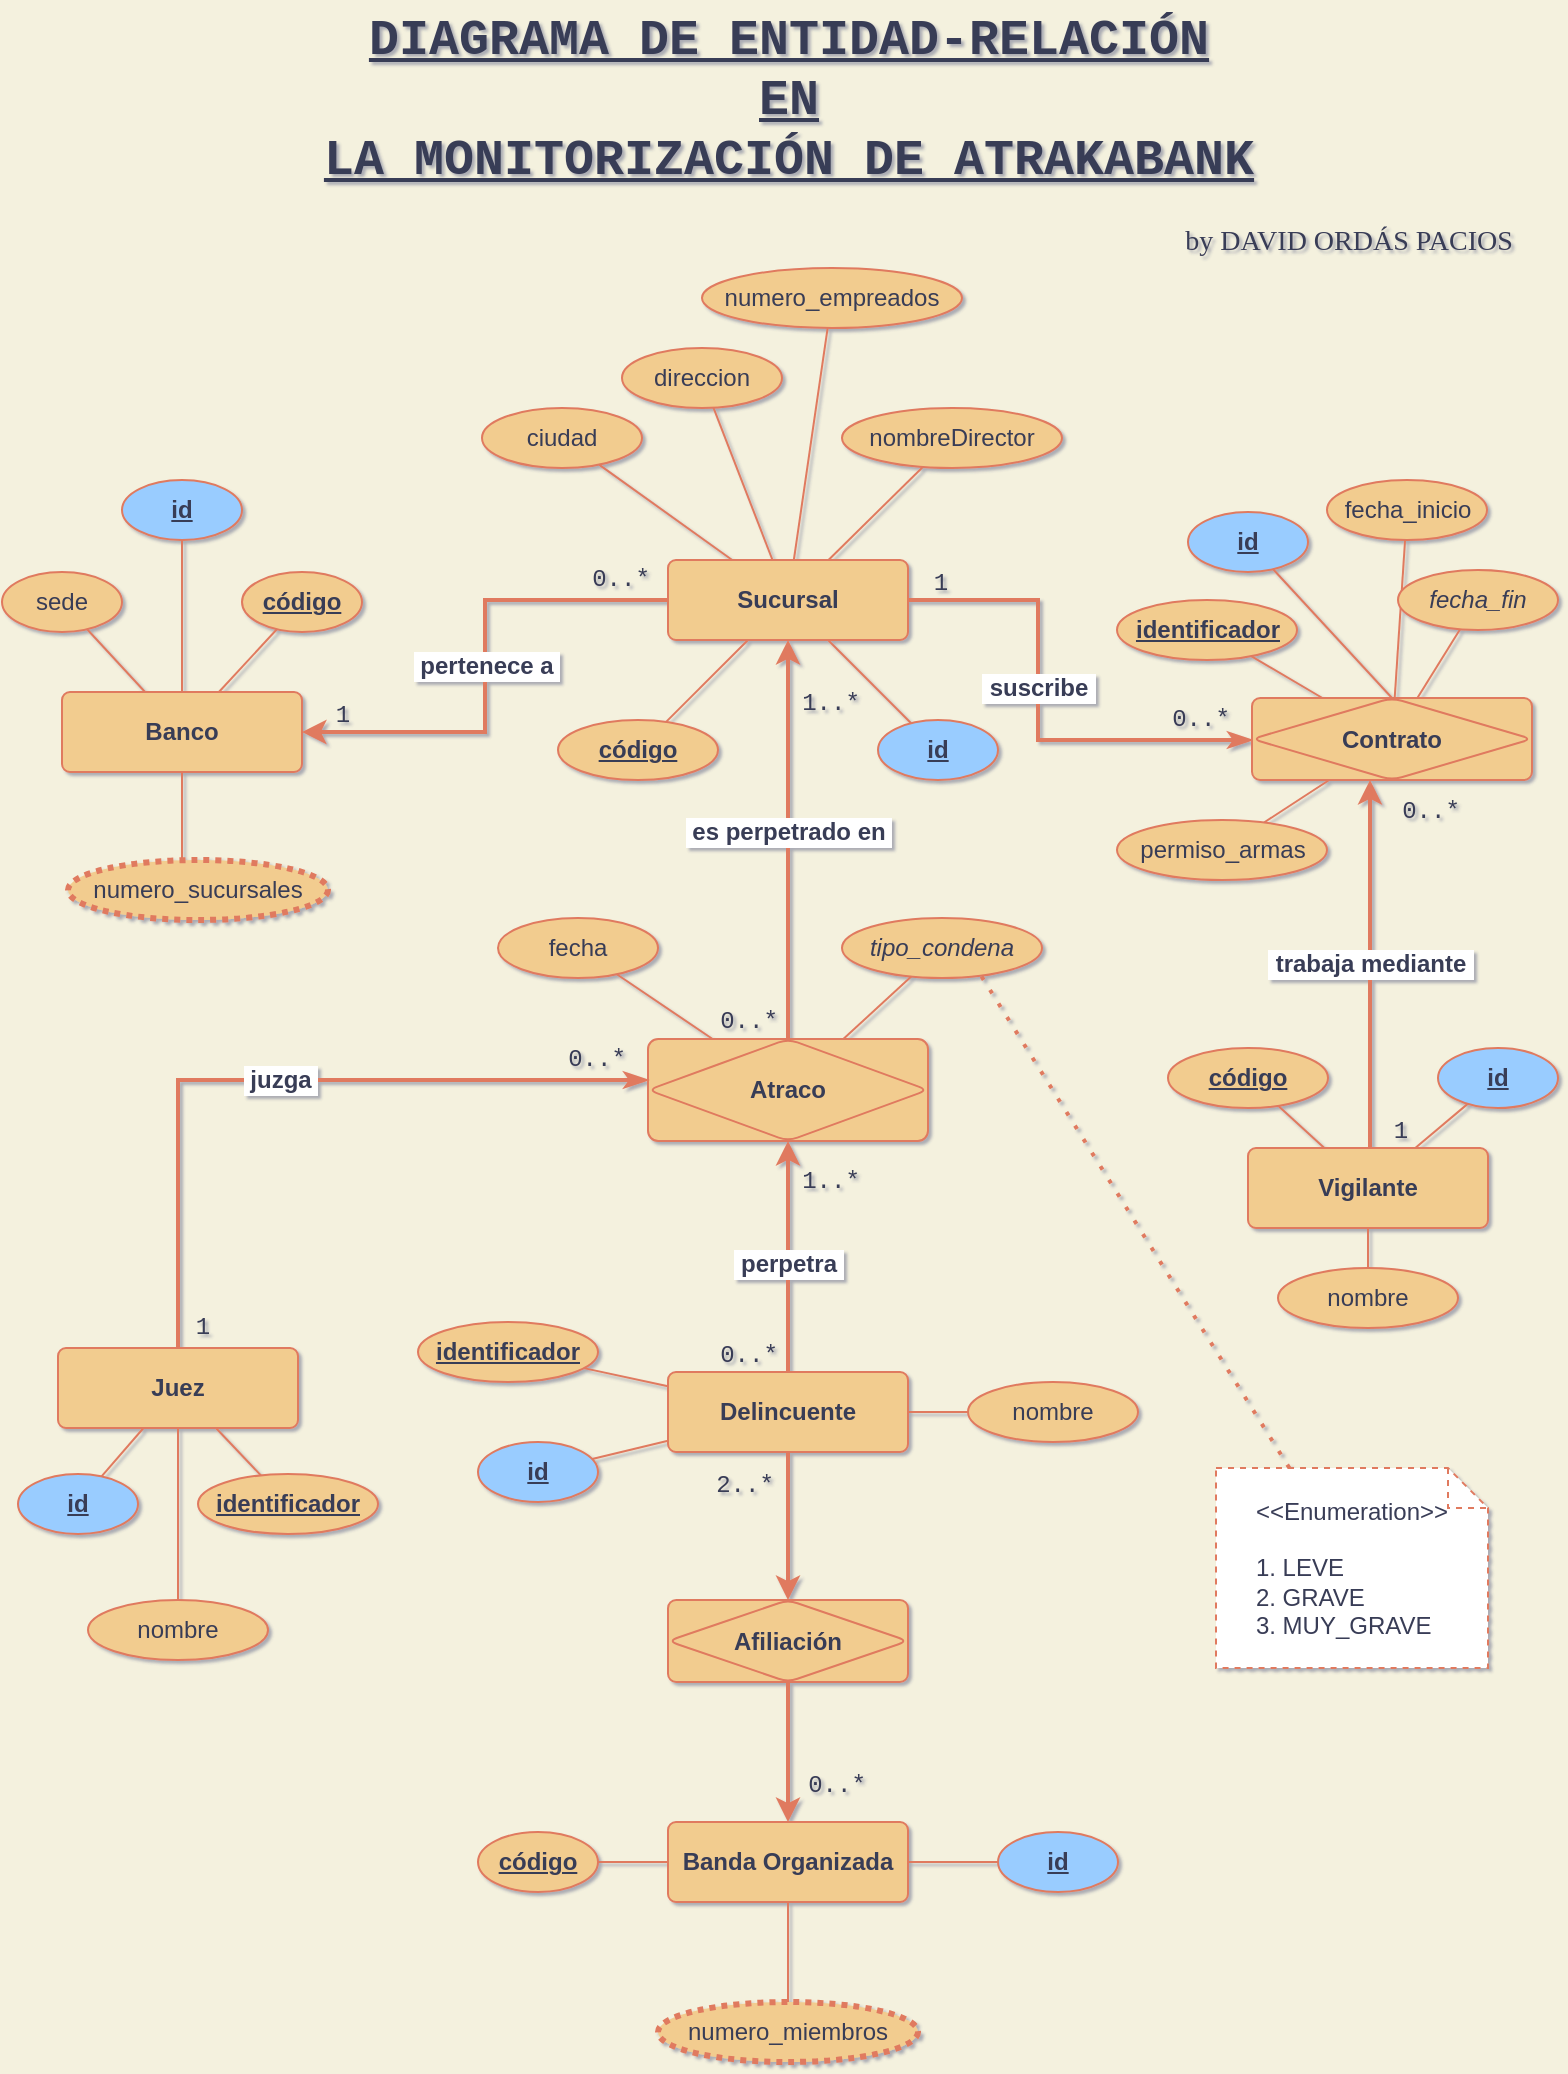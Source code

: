<mxfile version="16.5.1" type="device" pages="3"><diagram id="R2lEEEUBdFMjLlhIrx00" name="Diagrama ERD"><mxGraphModel dx="1366" dy="878" grid="1" gridSize="10" guides="1" tooltips="1" connect="1" arrows="1" fold="1" page="1" pageScale="1" pageWidth="827" pageHeight="1169" background="#F4F1DE" math="0" shadow="1" extFonts="Permanent Marker^https://fonts.googleapis.com/css?family=Permanent+Marker"><root><mxCell id="0"/><mxCell id="1" parent="0"/><mxCell id="f3WCoHibbczfU7dyHqDQ-8" value="Banco" style="rounded=1;arcSize=10;whiteSpace=wrap;html=1;align=center;fontStyle=1;fillColor=#F2CC8F;strokeColor=#E07A5F;fontColor=#393C56;" parent="1" vertex="1"><mxGeometry x="62" y="366" width="120" height="40" as="geometry"/></mxCell><mxCell id="f3WCoHibbczfU7dyHqDQ-14" value="código" style="ellipse;whiteSpace=wrap;html=1;align=center;fontStyle=5;labelBackgroundColor=none;fillColor=#F2CC8F;strokeColor=#E07A5F;fontColor=#393C56;" parent="1" vertex="1"><mxGeometry x="152" y="306" width="60" height="30" as="geometry"/></mxCell><mxCell id="f3WCoHibbczfU7dyHqDQ-15" value="" style="endArrow=none;html=1;rounded=0;strokeColor=#E07A5F;fontColor=#393C56;labelBackgroundColor=#F4F1DE;" parent="1" source="f3WCoHibbczfU7dyHqDQ-14" target="f3WCoHibbczfU7dyHqDQ-8" edge="1"><mxGeometry width="50" height="50" relative="1" as="geometry"><mxPoint x="197.38" y="436" as="sourcePoint"/><mxPoint x="181.995" y="436.0" as="targetPoint"/></mxGeometry></mxCell><mxCell id="f3WCoHibbczfU7dyHqDQ-16" value="sede" style="ellipse;whiteSpace=wrap;html=1;align=center;fontStyle=0;fillColor=#F2CC8F;strokeColor=#E07A5F;fontColor=#393C56;" parent="1" vertex="1"><mxGeometry x="32" y="306" width="60" height="30" as="geometry"/></mxCell><mxCell id="f3WCoHibbczfU7dyHqDQ-17" value="" style="endArrow=none;html=1;rounded=0;strokeColor=#E07A5F;fontColor=#393C56;labelBackgroundColor=#F4F1DE;" parent="1" source="f3WCoHibbczfU7dyHqDQ-16" target="f3WCoHibbczfU7dyHqDQ-8" edge="1"><mxGeometry width="50" height="50" relative="1" as="geometry"><mxPoint x="182" y="236" as="sourcePoint"/><mxPoint x="166.615" y="236.0" as="targetPoint"/></mxGeometry></mxCell><mxCell id="f3WCoHibbczfU7dyHqDQ-18" value="DIAGRAMA DE ENTIDAD-RELACIÓN&lt;br style=&quot;font-size: 25px&quot;&gt;EN&lt;br style=&quot;font-size: 25px&quot;&gt;LA MONITORIZACIÓN DE ATRAKABANK" style="text;html=1;align=center;verticalAlign=middle;resizable=0;points=[];autosize=1;strokeColor=none;fillColor=none;fontStyle=5;fontSize=25;fontFamily=Courier New;fontColor=#393C56;" parent="1" vertex="1"><mxGeometry x="185" y="20" width="480" height="100" as="geometry"/></mxCell><mxCell id="f3WCoHibbczfU7dyHqDQ-19" value="Sucursal" style="rounded=1;arcSize=10;whiteSpace=wrap;html=1;align=center;fontStyle=1;fillColor=#F2CC8F;strokeColor=#E07A5F;fontColor=#393C56;" parent="1" vertex="1"><mxGeometry x="365" y="300" width="120" height="40" as="geometry"/></mxCell><mxCell id="f3WCoHibbczfU7dyHqDQ-20" value="id" style="ellipse;whiteSpace=wrap;html=1;align=center;fontStyle=5;fillColor=#99CCFF;strokeColor=#E07A5F;fontColor=#393C56;" parent="1" vertex="1"><mxGeometry x="470" y="380" width="60" height="30" as="geometry"/></mxCell><mxCell id="f3WCoHibbczfU7dyHqDQ-21" value="" style="endArrow=none;html=1;rounded=0;strokeColor=#E07A5F;fontColor=#393C56;labelBackgroundColor=#F4F1DE;" parent="1" source="f3WCoHibbczfU7dyHqDQ-20" target="f3WCoHibbczfU7dyHqDQ-19" edge="1"><mxGeometry width="50" height="50" relative="1" as="geometry"><mxPoint x="347.052" y="283.975" as="sourcePoint"/><mxPoint x="452" y="286" as="targetPoint"/></mxGeometry></mxCell><mxCell id="f3WCoHibbczfU7dyHqDQ-22" value="código" style="ellipse;whiteSpace=wrap;html=1;align=center;fontStyle=5;labelBackgroundColor=none;fillColor=#F2CC8F;strokeColor=#E07A5F;fontColor=#393C56;" parent="1" vertex="1"><mxGeometry x="310" y="380" width="80" height="30" as="geometry"/></mxCell><mxCell id="f3WCoHibbczfU7dyHqDQ-23" value="" style="endArrow=none;html=1;rounded=0;strokeColor=#E07A5F;fontColor=#393C56;labelBackgroundColor=#F4F1DE;" parent="1" source="f3WCoHibbczfU7dyHqDQ-22" target="f3WCoHibbczfU7dyHqDQ-19" edge="1"><mxGeometry width="50" height="50" relative="1" as="geometry"><mxPoint x="477.38" y="366" as="sourcePoint"/><mxPoint x="461.995" y="366.0" as="targetPoint"/></mxGeometry></mxCell><mxCell id="f3WCoHibbczfU7dyHqDQ-24" value="ciudad" style="ellipse;whiteSpace=wrap;html=1;align=center;fontStyle=0;fillColor=#F2CC8F;strokeColor=#E07A5F;fontColor=#393C56;" parent="1" vertex="1"><mxGeometry x="272" y="224" width="80" height="30" as="geometry"/></mxCell><mxCell id="f3WCoHibbczfU7dyHqDQ-25" value="" style="endArrow=none;html=1;rounded=0;strokeColor=#E07A5F;fontColor=#393C56;labelBackgroundColor=#F4F1DE;" parent="1" source="f3WCoHibbczfU7dyHqDQ-24" target="f3WCoHibbczfU7dyHqDQ-19" edge="1"><mxGeometry width="50" height="50" relative="1" as="geometry"><mxPoint x="462" y="166" as="sourcePoint"/><mxPoint x="446.615" y="166.0" as="targetPoint"/></mxGeometry></mxCell><mxCell id="f3WCoHibbczfU7dyHqDQ-27" value="" style="endArrow=none;html=1;rounded=0;strokeColor=#E07A5F;fontColor=#393C56;labelBackgroundColor=#F4F1DE;" parent="1" source="IBila3JQwO0ybjffdu8X-11" target="f3WCoHibbczfU7dyHqDQ-19" edge="1"><mxGeometry width="50" height="50" relative="1" as="geometry"><mxPoint x="517.689" y="298.71" as="sourcePoint"/><mxPoint x="502" y="336" as="targetPoint"/></mxGeometry></mxCell><mxCell id="f3WCoHibbczfU7dyHqDQ-42" value="Vigilante" style="rounded=1;arcSize=10;whiteSpace=wrap;html=1;align=center;fontStyle=1;fillColor=#F2CC8F;strokeColor=#E07A5F;fontColor=#393C56;" parent="1" vertex="1"><mxGeometry x="655" y="594" width="120" height="40" as="geometry"/></mxCell><mxCell id="f3WCoHibbczfU7dyHqDQ-43" value="id" style="ellipse;whiteSpace=wrap;html=1;align=center;fontStyle=5;fillColor=#99CCFF;strokeColor=#E07A5F;fontColor=#393C56;" parent="1" vertex="1"><mxGeometry x="750" y="544" width="60" height="30" as="geometry"/></mxCell><mxCell id="f3WCoHibbczfU7dyHqDQ-44" value="" style="endArrow=none;html=1;rounded=0;strokeColor=#E07A5F;fontColor=#393C56;labelBackgroundColor=#F4F1DE;" parent="1" source="f3WCoHibbczfU7dyHqDQ-43" target="f3WCoHibbczfU7dyHqDQ-42" edge="1"><mxGeometry width="50" height="50" relative="1" as="geometry"><mxPoint x="650.052" y="566.975" as="sourcePoint"/><mxPoint x="755" y="569" as="targetPoint"/></mxGeometry></mxCell><mxCell id="f3WCoHibbczfU7dyHqDQ-48" value="" style="endArrow=none;html=1;rounded=0;strokeColor=#E07A5F;fontColor=#393C56;labelBackgroundColor=#F4F1DE;" parent="1" source="IBila3JQwO0ybjffdu8X-17" target="f3WCoHibbczfU7dyHqDQ-42" edge="1"><mxGeometry width="50" height="50" relative="1" as="geometry"><mxPoint x="749.17" y="568.44" as="sourcePoint"/><mxPoint x="749.615" y="449.0" as="targetPoint"/></mxGeometry></mxCell><mxCell id="f3WCoHibbczfU7dyHqDQ-93" value="Delincuente" style="rounded=1;arcSize=10;whiteSpace=wrap;html=1;align=center;fontStyle=1;fillColor=#F2CC8F;strokeColor=#E07A5F;fontColor=#393C56;" parent="1" vertex="1"><mxGeometry x="365" y="706" width="120" height="40" as="geometry"/></mxCell><mxCell id="f3WCoHibbczfU7dyHqDQ-94" value="id" style="ellipse;whiteSpace=wrap;html=1;align=center;fontStyle=5;fillColor=#99CCFF;strokeColor=#E07A5F;fontColor=#393C56;" parent="1" vertex="1"><mxGeometry x="270" y="741" width="60" height="30" as="geometry"/></mxCell><mxCell id="f3WCoHibbczfU7dyHqDQ-95" value="" style="endArrow=none;html=1;rounded=0;strokeColor=#E07A5F;fontColor=#393C56;labelBackgroundColor=#F4F1DE;" parent="1" source="f3WCoHibbczfU7dyHqDQ-94" target="f3WCoHibbczfU7dyHqDQ-93" edge="1"><mxGeometry width="50" height="50" relative="1" as="geometry"><mxPoint x="367.552" y="683.975" as="sourcePoint"/><mxPoint x="472.5" y="686" as="targetPoint"/></mxGeometry></mxCell><mxCell id="f3WCoHibbczfU7dyHqDQ-168" value="&lt;font face=&quot;Permanent Marker&quot; data-font-src=&quot;https://fonts.googleapis.com/css?family=Permanent+Marker&quot; style=&quot;font-size: 14px;&quot;&gt;by DAVID ORDÁS PACIOS&lt;/font&gt;" style="text;html=1;align=center;verticalAlign=middle;resizable=0;points=[];autosize=1;strokeColor=none;fillColor=none;fontSize=14;fontColor=#393C56;fontStyle=0" parent="1" vertex="1"><mxGeometry x="615" y="130" width="180" height="20" as="geometry"/></mxCell><mxCell id="B8BR8d-Naq9pKKmWJdGR-1" value="direccion" style="ellipse;whiteSpace=wrap;html=1;align=center;fontStyle=0;fillColor=#F2CC8F;strokeColor=#E07A5F;fontColor=#393C56;" parent="1" vertex="1"><mxGeometry x="342" y="194" width="80" height="30" as="geometry"/></mxCell><mxCell id="B8BR8d-Naq9pKKmWJdGR-2" value="" style="endArrow=none;html=1;rounded=0;strokeColor=#E07A5F;fontColor=#393C56;labelBackgroundColor=#F4F1DE;" parent="1" source="B8BR8d-Naq9pKKmWJdGR-1" target="f3WCoHibbczfU7dyHqDQ-19" edge="1"><mxGeometry width="50" height="50" relative="1" as="geometry"><mxPoint x="542" y="185" as="sourcePoint"/><mxPoint x="498.504" y="330" as="targetPoint"/></mxGeometry></mxCell><mxCell id="JEEKGZAaQV7fEmsLNty0-1" value="nombre" style="ellipse;whiteSpace=wrap;html=1;align=center;fontStyle=0;fillColor=#F2CC8F;strokeColor=#E07A5F;fontColor=#393C56;" parent="1" vertex="1"><mxGeometry x="670" y="654" width="90" height="30" as="geometry"/></mxCell><mxCell id="JEEKGZAaQV7fEmsLNty0-2" value="" style="endArrow=none;html=1;rounded=0;strokeColor=#E07A5F;fontColor=#393C56;labelBackgroundColor=#F4F1DE;" parent="1" source="JEEKGZAaQV7fEmsLNty0-1" target="f3WCoHibbczfU7dyHqDQ-42" edge="1"><mxGeometry width="50" height="50" relative="1" as="geometry"><mxPoint x="834" y="484" as="sourcePoint"/><mxPoint x="735.2" y="669" as="targetPoint"/></mxGeometry></mxCell><mxCell id="MNKrPx1dRPh-i_2jLUmB-1" value="identificador" style="ellipse;whiteSpace=wrap;html=1;align=center;fontStyle=5;labelBackgroundColor=none;fillColor=#F2CC8F;strokeColor=#E07A5F;fontColor=#393C56;" parent="1" vertex="1"><mxGeometry x="240" y="681" width="90" height="30" as="geometry"/></mxCell><mxCell id="MNKrPx1dRPh-i_2jLUmB-2" value="" style="endArrow=none;html=1;rounded=0;strokeColor=#E07A5F;fontColor=#393C56;labelBackgroundColor=#F4F1DE;" parent="1" source="MNKrPx1dRPh-i_2jLUmB-1" target="f3WCoHibbczfU7dyHqDQ-93" edge="1"><mxGeometry width="50" height="50" relative="1" as="geometry"><mxPoint x="317.712" y="701.745" as="sourcePoint"/><mxPoint x="477.505" y="976" as="targetPoint"/></mxGeometry></mxCell><mxCell id="HKNIMLfXBvMqeO9pOLlt-1" value="nombreDirector" style="ellipse;whiteSpace=wrap;html=1;align=center;fontStyle=0;fillColor=#F2CC8F;strokeColor=#E07A5F;fontColor=#393C56;" parent="1" vertex="1"><mxGeometry x="452" y="224" width="110" height="30" as="geometry"/></mxCell><mxCell id="HKNIMLfXBvMqeO9pOLlt-2" value="" style="endArrow=none;html=1;rounded=0;strokeColor=#E07A5F;fontColor=#393C56;labelBackgroundColor=#F4F1DE;" parent="1" source="HKNIMLfXBvMqeO9pOLlt-1" target="f3WCoHibbczfU7dyHqDQ-19" edge="1"><mxGeometry width="50" height="50" relative="1" as="geometry"><mxPoint x="645.49" y="185" as="sourcePoint"/><mxPoint x="536.995" y="311" as="targetPoint"/></mxGeometry></mxCell><mxCell id="IBila3JQwO0ybjffdu8X-1" value="numero_sucursales" style="ellipse;whiteSpace=wrap;html=1;align=center;fontStyle=0;fillColor=#F2CC8F;strokeColor=#E07A5F;fontColor=#393C56;dashed=1;strokeWidth=3;dashPattern=1 1;" parent="1" vertex="1"><mxGeometry x="65" y="450" width="130" height="30" as="geometry"/></mxCell><mxCell id="IBila3JQwO0ybjffdu8X-2" value="" style="endArrow=none;html=1;rounded=0;strokeColor=#E07A5F;fontColor=#393C56;labelBackgroundColor=#F4F1DE;" parent="1" target="f3WCoHibbczfU7dyHqDQ-8" edge="1"><mxGeometry width="50" height="50" relative="1" as="geometry"><mxPoint x="122" y="450" as="sourcePoint"/><mxPoint x="62" y="430" as="targetPoint"/></mxGeometry></mxCell><mxCell id="IBila3JQwO0ybjffdu8X-3" value="" style="endArrow=classic;html=1;rounded=0;edgeStyle=elbowEdgeStyle;labelBackgroundColor=#F4F1DE;strokeColor=#E07A5F;fontColor=#393C56;strokeWidth=2;" parent="1" source="f3WCoHibbczfU7dyHqDQ-19" target="f3WCoHibbczfU7dyHqDQ-8" edge="1"><mxGeometry relative="1" as="geometry"><mxPoint x="312" y="450" as="sourcePoint"/><mxPoint x="472" y="450" as="targetPoint"/></mxGeometry></mxCell><mxCell id="IBila3JQwO0ybjffdu8X-4" value="&amp;nbsp;pertenece a&amp;nbsp;" style="edgeLabel;resizable=0;html=1;align=center;verticalAlign=middle;dashed=1;dashPattern=1 1;strokeWidth=3;labelBackgroundColor=default;fontColor=#393C56;fontSize=12;fontStyle=1" parent="IBila3JQwO0ybjffdu8X-3" connectable="0" vertex="1"><mxGeometry relative="1" as="geometry"/></mxCell><mxCell id="IBila3JQwO0ybjffdu8X-5" value="&amp;nbsp;0..*&amp;nbsp;" style="edgeLabel;resizable=0;html=1;align=center;verticalAlign=bottom;dashed=1;dashPattern=1 1;strokeWidth=3;labelBackgroundColor=none;fontColor=#393C56;fontSize=12;fontFamily=Courier New;" parent="IBila3JQwO0ybjffdu8X-3" connectable="0" vertex="1"><mxGeometry x="-1" relative="1" as="geometry"><mxPoint x="-24" y="-2" as="offset"/></mxGeometry></mxCell><mxCell id="IBila3JQwO0ybjffdu8X-6" value="1" style="edgeLabel;resizable=0;html=1;align=center;verticalAlign=bottom;dashed=1;dashPattern=1 1;strokeWidth=3;labelBackgroundColor=none;fontColor=#393C56;fontSize=12;fontFamily=Courier New;" parent="IBila3JQwO0ybjffdu8X-3" connectable="0" vertex="1"><mxGeometry x="1" relative="1" as="geometry"><mxPoint x="20" as="offset"/></mxGeometry></mxCell><mxCell id="IBila3JQwO0ybjffdu8X-9" value="id" style="ellipse;whiteSpace=wrap;html=1;align=center;fontStyle=5;fillColor=#99CCFF;strokeColor=#E07A5F;fontColor=#393C56;" parent="1" vertex="1"><mxGeometry x="92" y="260" width="60" height="30" as="geometry"/></mxCell><mxCell id="IBila3JQwO0ybjffdu8X-10" value="" style="endArrow=none;html=1;rounded=0;strokeColor=#E07A5F;fontColor=#393C56;labelBackgroundColor=#F4F1DE;" parent="1" source="IBila3JQwO0ybjffdu8X-9" target="f3WCoHibbczfU7dyHqDQ-8" edge="1"><mxGeometry width="50" height="50" relative="1" as="geometry"><mxPoint x="357.052" y="293.975" as="sourcePoint"/><mxPoint x="388.038" y="321" as="targetPoint"/></mxGeometry></mxCell><mxCell id="IBila3JQwO0ybjffdu8X-11" value="numero_empreados" style="ellipse;whiteSpace=wrap;html=1;align=center;fontStyle=0;fillColor=#F2CC8F;strokeColor=#E07A5F;fontColor=#393C56;" parent="1" vertex="1"><mxGeometry x="382" y="154" width="130" height="30" as="geometry"/></mxCell><mxCell id="IBila3JQwO0ybjffdu8X-13" value="" style="endArrow=none;html=1;rounded=0;edgeStyle=elbowEdgeStyle;labelBackgroundColor=#F4F1DE;strokeColor=#E07A5F;fontColor=#393C56;strokeWidth=2;startArrow=classicThin;startFill=1;endFill=0;" parent="1" source="M9Ak3Ulwjp0kn5bRCC9I-2" target="f3WCoHibbczfU7dyHqDQ-19" edge="1"><mxGeometry relative="1" as="geometry"><mxPoint x="362" y="341" as="sourcePoint"/><mxPoint x="192" y="396" as="targetPoint"/><Array as="points"><mxPoint x="550" y="390"/></Array></mxGeometry></mxCell><mxCell id="IBila3JQwO0ybjffdu8X-14" value="&amp;nbsp;suscribe&amp;nbsp;" style="edgeLabel;resizable=0;html=1;align=center;verticalAlign=middle;dashed=1;dashPattern=1 1;strokeWidth=3;labelBackgroundColor=default;fontColor=#393C56;fontSize=12;fontStyle=1" parent="IBila3JQwO0ybjffdu8X-13" connectable="0" vertex="1"><mxGeometry relative="1" as="geometry"><mxPoint y="-12" as="offset"/></mxGeometry></mxCell><mxCell id="IBila3JQwO0ybjffdu8X-15" value="&amp;nbsp;0..*&amp;nbsp;" style="edgeLabel;resizable=0;html=1;align=center;verticalAlign=bottom;dashed=1;dashPattern=1 1;strokeWidth=3;labelBackgroundColor=none;fontColor=#393C56;fontSize=12;fontFamily=Courier New;" parent="IBila3JQwO0ybjffdu8X-13" connectable="0" vertex="1"><mxGeometry x="-1" relative="1" as="geometry"><mxPoint x="-26" y="-2" as="offset"/></mxGeometry></mxCell><mxCell id="IBila3JQwO0ybjffdu8X-16" value="&amp;nbsp;1&amp;nbsp;" style="edgeLabel;resizable=0;html=1;align=center;verticalAlign=bottom;dashed=1;dashPattern=1 1;strokeWidth=3;labelBackgroundColor=none;fontColor=#393C56;fontSize=12;fontFamily=Courier New;" parent="IBila3JQwO0ybjffdu8X-13" connectable="0" vertex="1"><mxGeometry x="1" relative="1" as="geometry"><mxPoint x="16" as="offset"/></mxGeometry></mxCell><mxCell id="IBila3JQwO0ybjffdu8X-17" value="código" style="ellipse;whiteSpace=wrap;html=1;align=center;fontStyle=5;labelBackgroundColor=none;fillColor=#F2CC8F;strokeColor=#E07A5F;fontColor=#393C56;" parent="1" vertex="1"><mxGeometry x="615" y="544" width="80" height="30" as="geometry"/></mxCell><mxCell id="IBila3JQwO0ybjffdu8X-19" value="" style="endArrow=classic;html=1;rounded=0;edgeStyle=elbowEdgeStyle;labelBackgroundColor=#F4F1DE;strokeColor=#E07A5F;fontColor=#393C56;strokeWidth=2;" parent="1" source="M9Ak3Ulwjp0kn5bRCC9I-1" target="f3WCoHibbczfU7dyHqDQ-19" edge="1"><mxGeometry relative="1" as="geometry"><mxPoint x="140" y="730" as="sourcePoint"/><mxPoint x="200" y="396" as="targetPoint"/></mxGeometry></mxCell><mxCell id="IBila3JQwO0ybjffdu8X-20" value="&amp;nbsp;es perpetrado en&amp;nbsp;" style="edgeLabel;resizable=0;html=1;align=center;verticalAlign=middle;dashed=1;dashPattern=1 1;strokeWidth=3;labelBackgroundColor=default;fontColor=#393C56;fontSize=12;fontStyle=1" parent="IBila3JQwO0ybjffdu8X-19" connectable="0" vertex="1"><mxGeometry relative="1" as="geometry"><mxPoint y="-4" as="offset"/></mxGeometry></mxCell><mxCell id="IBila3JQwO0ybjffdu8X-21" value="&amp;nbsp;0..*&amp;nbsp;" style="edgeLabel;resizable=0;html=1;align=center;verticalAlign=bottom;dashed=1;dashPattern=1 1;strokeWidth=3;labelBackgroundColor=none;fontColor=#393C56;fontSize=12;fontFamily=Courier New;" parent="IBila3JQwO0ybjffdu8X-19" connectable="0" vertex="1"><mxGeometry x="-1" relative="1" as="geometry"><mxPoint x="-20" as="offset"/></mxGeometry></mxCell><mxCell id="IBila3JQwO0ybjffdu8X-22" value="1..*" style="edgeLabel;resizable=0;html=1;align=center;verticalAlign=bottom;dashed=1;dashPattern=1 1;strokeWidth=3;labelBackgroundColor=none;fontColor=#393C56;fontSize=12;fontFamily=Courier New;" parent="IBila3JQwO0ybjffdu8X-19" connectable="0" vertex="1"><mxGeometry x="1" relative="1" as="geometry"><mxPoint x="21" y="40" as="offset"/></mxGeometry></mxCell><mxCell id="IBila3JQwO0ybjffdu8X-23" value="nombre" style="ellipse;whiteSpace=wrap;html=1;align=center;fontStyle=0;fillColor=#F2CC8F;strokeColor=#E07A5F;fontColor=#393C56;" parent="1" vertex="1"><mxGeometry x="515" y="711" width="85" height="30" as="geometry"/></mxCell><mxCell id="IBila3JQwO0ybjffdu8X-24" value="" style="endArrow=none;html=1;rounded=0;strokeColor=#E07A5F;fontColor=#393C56;labelBackgroundColor=#F4F1DE;" parent="1" source="IBila3JQwO0ybjffdu8X-23" target="f3WCoHibbczfU7dyHqDQ-93" edge="1"><mxGeometry width="50" height="50" relative="1" as="geometry"><mxPoint x="535" y="686" as="sourcePoint"/><mxPoint x="545" y="811.763" as="targetPoint"/></mxGeometry></mxCell><mxCell id="IBila3JQwO0ybjffdu8X-25" value="Banda Organizada" style="rounded=1;arcSize=10;whiteSpace=wrap;html=1;align=center;fontStyle=1;fillColor=#F2CC8F;strokeColor=#E07A5F;fontColor=#393C56;" parent="1" vertex="1"><mxGeometry x="365" y="931" width="120" height="40" as="geometry"/></mxCell><mxCell id="IBila3JQwO0ybjffdu8X-26" value="código" style="ellipse;whiteSpace=wrap;html=1;align=center;fontStyle=5;labelBackgroundColor=none;fillColor=#F2CC8F;strokeColor=#E07A5F;fontColor=#393C56;" parent="1" vertex="1"><mxGeometry x="270" y="936" width="60" height="30" as="geometry"/></mxCell><mxCell id="IBila3JQwO0ybjffdu8X-27" value="" style="endArrow=none;html=1;rounded=0;strokeColor=#E07A5F;fontColor=#393C56;labelBackgroundColor=#F4F1DE;" parent="1" source="IBila3JQwO0ybjffdu8X-26" target="IBila3JQwO0ybjffdu8X-25" edge="1"><mxGeometry width="50" height="50" relative="1" as="geometry"><mxPoint x="491.88" y="1027" as="sourcePoint"/><mxPoint x="476.495" y="1027" as="targetPoint"/></mxGeometry></mxCell><mxCell id="IBila3JQwO0ybjffdu8X-30" value="numero_miembros" style="ellipse;whiteSpace=wrap;html=1;align=center;fontStyle=0;fillColor=#F2CC8F;strokeColor=#E07A5F;fontColor=#393C56;dashed=1;strokeWidth=3;dashPattern=1 1;" parent="1" vertex="1"><mxGeometry x="360" y="1021" width="130" height="30" as="geometry"/></mxCell><mxCell id="IBila3JQwO0ybjffdu8X-31" value="" style="endArrow=none;html=1;rounded=0;strokeColor=#E07A5F;fontColor=#393C56;labelBackgroundColor=#F4F1DE;" parent="1" source="IBila3JQwO0ybjffdu8X-30" target="IBila3JQwO0ybjffdu8X-25" edge="1"><mxGeometry width="50" height="50" relative="1" as="geometry"><mxPoint x="616" y="891" as="sourcePoint"/><mxPoint x="356.5" y="1021" as="targetPoint"/></mxGeometry></mxCell><mxCell id="IBila3JQwO0ybjffdu8X-32" value="id" style="ellipse;whiteSpace=wrap;html=1;align=center;fontStyle=5;fillColor=#99CCFF;strokeColor=#E07A5F;fontColor=#393C56;" parent="1" vertex="1"><mxGeometry x="530" y="936" width="60" height="30" as="geometry"/></mxCell><mxCell id="IBila3JQwO0ybjffdu8X-33" value="" style="endArrow=none;html=1;rounded=0;strokeColor=#E07A5F;fontColor=#393C56;labelBackgroundColor=#F4F1DE;" parent="1" source="IBila3JQwO0ybjffdu8X-32" target="IBila3JQwO0ybjffdu8X-25" edge="1"><mxGeometry width="50" height="50" relative="1" as="geometry"><mxPoint x="651.552" y="884.975" as="sourcePoint"/><mxPoint x="682.538" y="912" as="targetPoint"/></mxGeometry></mxCell><mxCell id="IBila3JQwO0ybjffdu8X-38" value="" style="endArrow=classic;html=1;rounded=0;edgeStyle=elbowEdgeStyle;labelBackgroundColor=#F4F1DE;strokeColor=#E07A5F;fontColor=#393C56;strokeWidth=2;" parent="1" source="f3WCoHibbczfU7dyHqDQ-93" target="D8eepqDmkrCeEC2tpHOX-1" edge="1"><mxGeometry relative="1" as="geometry"><mxPoint x="500" y="744" as="sourcePoint"/><mxPoint x="734.5" y="730" as="targetPoint"/></mxGeometry></mxCell><mxCell id="IBila3JQwO0ybjffdu8X-40" value="&amp;nbsp;2..*&amp;nbsp;" style="edgeLabel;resizable=0;html=1;align=center;verticalAlign=bottom;dashed=1;dashPattern=1 1;strokeWidth=3;labelBackgroundColor=none;fontColor=#393C56;fontSize=12;fontFamily=Courier New;" parent="IBila3JQwO0ybjffdu8X-38" connectable="0" vertex="1"><mxGeometry x="-1" relative="1" as="geometry"><mxPoint x="-22" y="25" as="offset"/></mxGeometry></mxCell><mxCell id="M9Ak3Ulwjp0kn5bRCC9I-1" value="Atraco&lt;br&gt;" style="shape=associativeEntity;whiteSpace=wrap;html=1;align=center;fillColor=#F2CC8F;strokeColor=#E07A5F;fontColor=#393C56;rounded=1;arcSize=10;fontStyle=1;" parent="1" vertex="1"><mxGeometry x="355" y="539.5" width="140" height="51" as="geometry"/></mxCell><mxCell id="M9Ak3Ulwjp0kn5bRCC9I-2" value="Contrato" style="shape=associativeEntity;whiteSpace=wrap;html=1;align=center;fillColor=#F2CC8F;strokeColor=#E07A5F;fontColor=#393C56;rounded=1;arcSize=10;fontStyle=1;" parent="1" vertex="1"><mxGeometry x="657" y="369" width="140" height="41" as="geometry"/></mxCell><mxCell id="M9Ak3Ulwjp0kn5bRCC9I-3" value="" style="endArrow=classic;html=1;rounded=0;edgeStyle=elbowEdgeStyle;labelBackgroundColor=#F4F1DE;strokeColor=#E07A5F;fontColor=#393C56;strokeWidth=2;" parent="1" source="f3WCoHibbczfU7dyHqDQ-42" target="M9Ak3Ulwjp0kn5bRCC9I-2" edge="1"><mxGeometry relative="1" as="geometry"><mxPoint x="645" y="425" as="sourcePoint"/><mxPoint x="495" y="479" as="targetPoint"/></mxGeometry></mxCell><mxCell id="M9Ak3Ulwjp0kn5bRCC9I-4" value="&amp;nbsp;trabaja mediante&amp;nbsp;" style="edgeLabel;resizable=0;html=1;align=center;verticalAlign=middle;dashed=1;dashPattern=1 1;strokeWidth=3;labelBackgroundColor=default;fontColor=#393C56;fontSize=12;fontStyle=1" parent="M9Ak3Ulwjp0kn5bRCC9I-3" connectable="0" vertex="1"><mxGeometry relative="1" as="geometry"/></mxCell><mxCell id="M9Ak3Ulwjp0kn5bRCC9I-5" value="&amp;nbsp;1&amp;nbsp;" style="edgeLabel;resizable=0;html=1;align=center;verticalAlign=bottom;dashed=1;dashPattern=1 1;strokeWidth=3;labelBackgroundColor=none;fontColor=#393C56;fontSize=12;fontFamily=Courier New;" parent="M9Ak3Ulwjp0kn5bRCC9I-3" connectable="0" vertex="1"><mxGeometry x="-1" relative="1" as="geometry"><mxPoint x="15" as="offset"/></mxGeometry></mxCell><mxCell id="M9Ak3Ulwjp0kn5bRCC9I-6" value="&amp;nbsp;0..*&amp;nbsp;" style="edgeLabel;resizable=0;html=1;align=center;verticalAlign=bottom;dashed=1;dashPattern=1 1;strokeWidth=3;labelBackgroundColor=none;fontColor=#393C56;fontSize=12;fontFamily=Courier New;" parent="M9Ak3Ulwjp0kn5bRCC9I-3" connectable="0" vertex="1"><mxGeometry x="1" relative="1" as="geometry"><mxPoint x="30" y="24" as="offset"/></mxGeometry></mxCell><mxCell id="FLq-icMN49qAcNiXEuo6-1" value="id" style="ellipse;whiteSpace=wrap;html=1;align=center;fontStyle=5;fillColor=#99CCFF;strokeColor=#E07A5F;fontColor=#393C56;" parent="1" vertex="1"><mxGeometry x="625" y="276" width="60" height="30" as="geometry"/></mxCell><mxCell id="FLq-icMN49qAcNiXEuo6-2" value="" style="endArrow=none;html=1;rounded=0;strokeColor=#E07A5F;fontColor=#393C56;labelBackgroundColor=#F4F1DE;entryX=0.5;entryY=0;entryDx=0;entryDy=0;" parent="1" source="FLq-icMN49qAcNiXEuo6-1" target="M9Ak3Ulwjp0kn5bRCC9I-2" edge="1"><mxGeometry width="50" height="50" relative="1" as="geometry"><mxPoint x="742.052" y="216.975" as="sourcePoint"/><mxPoint x="747" y="274.909" as="targetPoint"/></mxGeometry></mxCell><mxCell id="FLq-icMN49qAcNiXEuo6-3" value="fecha_inicio" style="ellipse;whiteSpace=wrap;html=1;align=center;fontStyle=0;fillColor=#F2CC8F;strokeColor=#E07A5F;fontColor=#393C56;" parent="1" vertex="1"><mxGeometry x="694.5" y="260" width="80" height="30" as="geometry"/></mxCell><mxCell id="FLq-icMN49qAcNiXEuo6-4" value="" style="endArrow=none;html=1;rounded=0;strokeColor=#E07A5F;fontColor=#393C56;labelBackgroundColor=#F4F1DE;" parent="1" source="FLq-icMN49qAcNiXEuo6-3" target="M9Ak3Ulwjp0kn5bRCC9I-2" edge="1"><mxGeometry width="50" height="50" relative="1" as="geometry"><mxPoint x="757" y="241" as="sourcePoint"/><mxPoint x="686.074" y="375" as="targetPoint"/></mxGeometry></mxCell><mxCell id="KrP3dj9ZhbMEgKowKZ2Q-1" value="fecha_fin" style="ellipse;whiteSpace=wrap;html=1;align=center;fontStyle=2;fillColor=#F2CC8F;strokeColor=#E07A5F;fontColor=#393C56;" parent="1" vertex="1"><mxGeometry x="730" y="305" width="80" height="30" as="geometry"/></mxCell><mxCell id="KrP3dj9ZhbMEgKowKZ2Q-2" value="" style="endArrow=none;html=1;rounded=0;strokeColor=#E07A5F;fontColor=#393C56;labelBackgroundColor=#F4F1DE;" parent="1" source="KrP3dj9ZhbMEgKowKZ2Q-1" target="M9Ak3Ulwjp0kn5bRCC9I-2" edge="1"><mxGeometry width="50" height="50" relative="1" as="geometry"><mxPoint x="767" y="251" as="sourcePoint"/><mxPoint x="683.761" y="395" as="targetPoint"/></mxGeometry></mxCell><mxCell id="KrP3dj9ZhbMEgKowKZ2Q-3" value="permiso_armas" style="ellipse;whiteSpace=wrap;html=1;align=center;fontStyle=0;fillColor=#F2CC8F;strokeColor=#E07A5F;fontColor=#393C56;" parent="1" vertex="1"><mxGeometry x="589.5" y="430" width="105" height="30" as="geometry"/></mxCell><mxCell id="KrP3dj9ZhbMEgKowKZ2Q-4" value="" style="endArrow=none;html=1;rounded=0;strokeColor=#E07A5F;fontColor=#393C56;labelBackgroundColor=#F4F1DE;" parent="1" source="KrP3dj9ZhbMEgKowKZ2Q-3" target="M9Ak3Ulwjp0kn5bRCC9I-2" edge="1"><mxGeometry width="50" height="50" relative="1" as="geometry"><mxPoint x="767" y="251" as="sourcePoint"/><mxPoint x="683.761" y="395" as="targetPoint"/></mxGeometry></mxCell><mxCell id="A6LVNoogYYBJ3iwDpo2A-1" value="" style="endArrow=classic;html=1;rounded=0;edgeStyle=elbowEdgeStyle;labelBackgroundColor=#F4F1DE;strokeColor=#E07A5F;fontColor=#393C56;strokeWidth=2;" parent="1" source="f3WCoHibbczfU7dyHqDQ-93" target="M9Ak3Ulwjp0kn5bRCC9I-1" edge="1"><mxGeometry relative="1" as="geometry"><mxPoint x="435" y="519" as="sourcePoint"/><mxPoint x="435" y="350" as="targetPoint"/></mxGeometry></mxCell><mxCell id="A6LVNoogYYBJ3iwDpo2A-2" value="&amp;nbsp;perpetra&amp;nbsp;" style="edgeLabel;resizable=0;html=1;align=center;verticalAlign=middle;dashed=1;dashPattern=1 1;strokeWidth=3;labelBackgroundColor=default;fontColor=#393C56;fontSize=12;fontStyle=1" parent="A6LVNoogYYBJ3iwDpo2A-1" connectable="0" vertex="1"><mxGeometry relative="1" as="geometry"><mxPoint y="4" as="offset"/></mxGeometry></mxCell><mxCell id="A6LVNoogYYBJ3iwDpo2A-3" value="&amp;nbsp;0..*&amp;nbsp;" style="edgeLabel;resizable=0;html=1;align=center;verticalAlign=bottom;dashed=1;dashPattern=1 1;strokeWidth=3;labelBackgroundColor=none;fontColor=#393C56;fontSize=12;fontFamily=Courier New;" parent="A6LVNoogYYBJ3iwDpo2A-1" connectable="0" vertex="1"><mxGeometry x="-1" relative="1" as="geometry"><mxPoint x="-20" as="offset"/></mxGeometry></mxCell><mxCell id="A6LVNoogYYBJ3iwDpo2A-4" value="1..*" style="edgeLabel;resizable=0;html=1;align=center;verticalAlign=bottom;dashed=1;dashPattern=1 1;strokeWidth=3;labelBackgroundColor=none;fontColor=#393C56;fontSize=12;fontFamily=Courier New;" parent="A6LVNoogYYBJ3iwDpo2A-1" connectable="0" vertex="1"><mxGeometry x="1" relative="1" as="geometry"><mxPoint x="21" y="29" as="offset"/></mxGeometry></mxCell><mxCell id="Qxc6Vs_QgpUueoebWwXR-1" value="fecha" style="ellipse;whiteSpace=wrap;html=1;align=center;fontStyle=0;fillColor=#F2CC8F;strokeColor=#E07A5F;fontColor=#393C56;" parent="1" vertex="1"><mxGeometry x="280" y="479" width="80" height="30" as="geometry"/></mxCell><mxCell id="Qxc6Vs_QgpUueoebWwXR-2" value="" style="endArrow=none;html=1;rounded=0;strokeColor=#E07A5F;fontColor=#393C56;labelBackgroundColor=#F4F1DE;" parent="1" source="M9Ak3Ulwjp0kn5bRCC9I-1" target="Qxc6Vs_QgpUueoebWwXR-1" edge="1"><mxGeometry width="50" height="50" relative="1" as="geometry"><mxPoint x="775" y="292" as="sourcePoint"/><mxPoint x="590" y="641" as="targetPoint"/></mxGeometry></mxCell><mxCell id="Qxc6Vs_QgpUueoebWwXR-3" value="Juez" style="rounded=1;arcSize=10;whiteSpace=wrap;html=1;align=center;fontStyle=1;fillColor=#F2CC8F;strokeColor=#E07A5F;fontColor=#393C56;" parent="1" vertex="1"><mxGeometry x="60" y="694" width="120" height="40" as="geometry"/></mxCell><mxCell id="Qxc6Vs_QgpUueoebWwXR-4" value="id" style="ellipse;whiteSpace=wrap;html=1;align=center;fontStyle=5;fillColor=#99CCFF;strokeColor=#E07A5F;fontColor=#393C56;" parent="1" vertex="1"><mxGeometry x="40" y="757" width="60" height="30" as="geometry"/></mxCell><mxCell id="Qxc6Vs_QgpUueoebWwXR-5" value="" style="endArrow=none;html=1;rounded=0;strokeColor=#E07A5F;fontColor=#393C56;labelBackgroundColor=#F4F1DE;" parent="1" source="Qxc6Vs_QgpUueoebWwXR-4" target="Qxc6Vs_QgpUueoebWwXR-3" edge="1"><mxGeometry width="50" height="50" relative="1" as="geometry"><mxPoint x="127.552" y="712.475" as="sourcePoint"/><mxPoint x="232.5" y="714.5" as="targetPoint"/></mxGeometry></mxCell><mxCell id="Qxc6Vs_QgpUueoebWwXR-6" value="identificador" style="ellipse;whiteSpace=wrap;html=1;align=center;fontStyle=5;labelBackgroundColor=none;fillColor=#F2CC8F;strokeColor=#E07A5F;fontColor=#393C56;" parent="1" vertex="1"><mxGeometry x="130" y="757" width="90" height="30" as="geometry"/></mxCell><mxCell id="Qxc6Vs_QgpUueoebWwXR-7" value="" style="endArrow=none;html=1;rounded=0;strokeColor=#E07A5F;fontColor=#393C56;labelBackgroundColor=#F4F1DE;" parent="1" source="Qxc6Vs_QgpUueoebWwXR-6" target="Qxc6Vs_QgpUueoebWwXR-3" edge="1"><mxGeometry width="50" height="50" relative="1" as="geometry"><mxPoint x="505.38" y="451" as="sourcePoint"/><mxPoint x="463.519" y="425" as="targetPoint"/></mxGeometry></mxCell><mxCell id="Qxc6Vs_QgpUueoebWwXR-13" value="" style="endArrow=none;html=1;rounded=0;edgeStyle=elbowEdgeStyle;labelBackgroundColor=#F4F1DE;strokeColor=#E07A5F;fontColor=#393C56;strokeWidth=2;startArrow=classicThin;startFill=1;endFill=0;" parent="1" source="M9Ak3Ulwjp0kn5bRCC9I-1" target="Qxc6Vs_QgpUueoebWwXR-3" edge="1"><mxGeometry relative="1" as="geometry"><mxPoint x="655" y="393" as="sourcePoint"/><mxPoint x="495" y="330" as="targetPoint"/><Array as="points"><mxPoint x="120" y="560"/><mxPoint x="120" y="580"/></Array></mxGeometry></mxCell><mxCell id="Qxc6Vs_QgpUueoebWwXR-14" value="&amp;nbsp;juzga&amp;nbsp;" style="edgeLabel;resizable=0;html=1;align=center;verticalAlign=middle;dashed=1;dashPattern=1 1;strokeWidth=3;labelBackgroundColor=default;fontColor=#393C56;fontSize=12;fontStyle=1" parent="Qxc6Vs_QgpUueoebWwXR-13" connectable="0" vertex="1"><mxGeometry relative="1" as="geometry"/></mxCell><mxCell id="Qxc6Vs_QgpUueoebWwXR-15" value="&amp;nbsp;0..*&amp;nbsp;" style="edgeLabel;resizable=0;html=1;align=center;verticalAlign=bottom;dashed=1;dashPattern=1 1;strokeWidth=3;labelBackgroundColor=none;fontColor=#393C56;fontSize=12;fontFamily=Courier New;" parent="Qxc6Vs_QgpUueoebWwXR-13" connectable="0" vertex="1"><mxGeometry x="-1" relative="1" as="geometry"><mxPoint x="-26" y="-2" as="offset"/></mxGeometry></mxCell><mxCell id="Qxc6Vs_QgpUueoebWwXR-16" value="&amp;nbsp;1&amp;nbsp;" style="edgeLabel;resizable=0;html=1;align=center;verticalAlign=bottom;dashed=1;dashPattern=1 1;strokeWidth=3;labelBackgroundColor=none;fontColor=#393C56;fontSize=12;fontFamily=Courier New;" parent="Qxc6Vs_QgpUueoebWwXR-13" connectable="0" vertex="1"><mxGeometry x="1" relative="1" as="geometry"><mxPoint x="12" y="-2" as="offset"/></mxGeometry></mxCell><mxCell id="Qxc6Vs_QgpUueoebWwXR-17" value="tipo_condena" style="ellipse;whiteSpace=wrap;html=1;align=center;fontStyle=2;fillColor=#F2CC8F;strokeColor=#E07A5F;fontColor=#393C56;perimeterSpacing=0;" parent="1" vertex="1"><mxGeometry x="452" y="479" width="100" height="30" as="geometry"/></mxCell><mxCell id="Qxc6Vs_QgpUueoebWwXR-18" value="" style="endArrow=none;html=1;rounded=0;strokeColor=#E07A5F;fontColor=#393C56;labelBackgroundColor=#F4F1DE;" parent="1" source="Qxc6Vs_QgpUueoebWwXR-17" target="M9Ak3Ulwjp0kn5bRCC9I-1" edge="1"><mxGeometry width="50" height="50" relative="1" as="geometry"><mxPoint x="505" y="600.477" as="sourcePoint"/><mxPoint x="527.949" y="607.026" as="targetPoint"/></mxGeometry></mxCell><mxCell id="Qxc6Vs_QgpUueoebWwXR-19" value="identificador" style="ellipse;whiteSpace=wrap;html=1;align=center;fontStyle=5;labelBackgroundColor=none;fillColor=#F2CC8F;strokeColor=#E07A5F;fontColor=#393C56;" parent="1" vertex="1"><mxGeometry x="589.5" y="320" width="90" height="30" as="geometry"/></mxCell><mxCell id="Qxc6Vs_QgpUueoebWwXR-20" value="" style="endArrow=none;html=1;rounded=0;strokeColor=#E07A5F;fontColor=#393C56;labelBackgroundColor=#F4F1DE;" parent="1" source="Qxc6Vs_QgpUueoebWwXR-19" target="M9Ak3Ulwjp0kn5bRCC9I-2" edge="1"><mxGeometry width="50" height="50" relative="1" as="geometry"><mxPoint x="1072.38" y="21" as="sourcePoint"/><mxPoint x="671.058" y="264" as="targetPoint"/></mxGeometry></mxCell><mxCell id="Qxc6Vs_QgpUueoebWwXR-22" value="nombre" style="ellipse;whiteSpace=wrap;html=1;align=center;fontStyle=0;fillColor=#F2CC8F;strokeColor=#E07A5F;fontColor=#393C56;" parent="1" vertex="1"><mxGeometry x="75" y="820" width="90" height="30" as="geometry"/></mxCell><mxCell id="Qxc6Vs_QgpUueoebWwXR-23" value="" style="endArrow=none;html=1;rounded=0;strokeColor=#E07A5F;fontColor=#393C56;labelBackgroundColor=#F4F1DE;entryX=0.5;entryY=1;entryDx=0;entryDy=0;" parent="1" source="Qxc6Vs_QgpUueoebWwXR-22" target="Qxc6Vs_QgpUueoebWwXR-3" edge="1"><mxGeometry width="50" height="50" relative="1" as="geometry"><mxPoint x="234" y="680" as="sourcePoint"/><mxPoint x="115" y="830" as="targetPoint"/></mxGeometry></mxCell><mxCell id="FefiDaW44ZM4WV_UtSH5-1" value="&amp;lt;&amp;lt;Enumeration&amp;gt;&amp;gt;&lt;br&gt;&lt;br&gt;&lt;div style=&quot;text-align: left&quot;&gt;&lt;span&gt;1. LEVE&lt;/span&gt;&lt;/div&gt;&lt;div style=&quot;text-align: left&quot;&gt;&lt;span&gt;2. GRAVE&lt;/span&gt;&lt;/div&gt;&lt;div style=&quot;text-align: left&quot;&gt;&lt;span&gt;3. MUY_GRAVE&lt;br&gt;&lt;/span&gt;&lt;/div&gt;" style="shape=note;size=20;whiteSpace=wrap;html=1;dashed=1;labelBackgroundColor=none;fontSize=12;fillColor=#FFFFFF;strokeColor=#E07A5F;fontColor=#393C56;" parent="1" vertex="1"><mxGeometry x="639" y="754" width="136" height="100" as="geometry"/></mxCell><mxCell id="FefiDaW44ZM4WV_UtSH5-2" value="" style="endArrow=none;dashed=1;html=1;dashPattern=1 3;strokeWidth=2;rounded=0;fontSize=12;strokeColor=#E07A5F;fontColor=#393C56;labelBackgroundColor=#F4F1DE;entryX=0.69;entryY=0.933;entryDx=0;entryDy=0;entryPerimeter=0;" parent="1" source="FefiDaW44ZM4WV_UtSH5-1" target="Qxc6Vs_QgpUueoebWwXR-17" edge="1"><mxGeometry width="50" height="50" relative="1" as="geometry"><mxPoint x="30" y="606" as="sourcePoint"/><mxPoint x="144.182" y="416" as="targetPoint"/></mxGeometry></mxCell><mxCell id="D8eepqDmkrCeEC2tpHOX-1" value="Afiliación" style="shape=associativeEntity;whiteSpace=wrap;html=1;align=center;fillColor=#F2CC8F;strokeColor=#E07A5F;fontColor=#393C56;rounded=1;arcSize=10;fontStyle=1;" vertex="1" parent="1"><mxGeometry x="365" y="820" width="120" height="41" as="geometry"/></mxCell><mxCell id="D8eepqDmkrCeEC2tpHOX-6" value="" style="endArrow=classic;html=1;rounded=0;edgeStyle=elbowEdgeStyle;labelBackgroundColor=#F4F1DE;strokeColor=#E07A5F;fontColor=#393C56;strokeWidth=2;" edge="1" parent="1" source="D8eepqDmkrCeEC2tpHOX-1" target="IBila3JQwO0ybjffdu8X-25"><mxGeometry relative="1" as="geometry"><mxPoint x="435" y="756" as="sourcePoint"/><mxPoint x="435" y="840" as="targetPoint"/></mxGeometry></mxCell><mxCell id="D8eepqDmkrCeEC2tpHOX-8" value="0..*" style="edgeLabel;resizable=0;html=1;align=center;verticalAlign=bottom;dashed=1;dashPattern=1 1;strokeWidth=3;labelBackgroundColor=none;fontColor=#393C56;fontSize=12;fontFamily=Courier New;" connectable="0" vertex="1" parent="D8eepqDmkrCeEC2tpHOX-6"><mxGeometry x="1" relative="1" as="geometry"><mxPoint x="24" y="-10" as="offset"/></mxGeometry></mxCell></root></mxGraphModel></diagram><diagram name="Diagrama BBDD" id="4F1RAdEUh3FM4LMvgYBP"><mxGraphModel dx="1366" dy="878" grid="1" gridSize="10" guides="1" tooltips="1" connect="1" arrows="1" fold="1" page="1" pageScale="1" pageWidth="1169" pageHeight="827" background="#F4F1DE" math="0" shadow="1" extFonts="Permanent Marker^https://fonts.googleapis.com/css?family=Permanent+Marker"><root><mxCell id="8RYHyZXn9VDYxUsEqlK4-0"/><mxCell id="8RYHyZXn9VDYxUsEqlK4-1" parent="8RYHyZXn9VDYxUsEqlK4-0"/><mxCell id="8RYHyZXn9VDYxUsEqlK4-7" value="DIAGRAMA DE BASES DE DATOS RELACIONAL&lt;br style=&quot;font-size: 25px&quot;&gt;EN&lt;br style=&quot;font-size: 25px&quot;&gt;LA MONITORIZACIÓN DE ATRAKABANK" style="text;html=1;align=center;verticalAlign=middle;resizable=0;points=[];autosize=1;strokeColor=none;fillColor=none;fontStyle=5;fontSize=25;fontFamily=Courier New;fontColor=#393C56;" parent="8RYHyZXn9VDYxUsEqlK4-1" vertex="1"><mxGeometry x="300" y="20" width="570" height="100" as="geometry"/></mxCell><mxCell id="8RYHyZXn9VDYxUsEqlK4-23" value="&lt;font face=&quot;Permanent Marker&quot; data-font-src=&quot;https://fonts.googleapis.com/css?family=Permanent+Marker&quot; style=&quot;font-size: 14px;&quot;&gt;by DAVID ORDÁS PACIOS&lt;/font&gt;" style="text;html=1;align=center;verticalAlign=middle;resizable=0;points=[];autosize=1;strokeColor=none;fillColor=none;fontSize=14;fontColor=#393C56;fontStyle=0" parent="8RYHyZXn9VDYxUsEqlK4-1" vertex="1"><mxGeometry x="795" y="130" width="180" height="20" as="geometry"/></mxCell><mxCell id="8RYHyZXn9VDYxUsEqlK4-34" value="" style="endArrow=ERmandOne;html=1;rounded=0;edgeStyle=elbowEdgeStyle;labelBackgroundColor=#F4F1DE;strokeColor=#E07A5F;fontColor=#393C56;strokeWidth=2;startArrow=ERzeroToMany;startFill=0;endFill=0;dashed=1;entryX=1;entryY=0.5;entryDx=0;entryDy=0;" parent="8RYHyZXn9VDYxUsEqlK4-1" source="8RYHyZXn9VDYxUsEqlK4-184" target="8RYHyZXn9VDYxUsEqlK4-64" edge="1"><mxGeometry relative="1" as="geometry"><mxPoint x="365" y="440" as="sourcePoint"/><mxPoint x="480" y="450" as="targetPoint"/></mxGeometry></mxCell><mxCell id="8RYHyZXn9VDYxUsEqlK4-35" value="&amp;nbsp;pertenece a&amp;nbsp;" style="edgeLabel;resizable=0;html=1;align=center;verticalAlign=middle;dashed=1;dashPattern=1 1;strokeWidth=3;labelBackgroundColor=default;fontColor=#393C56;fontSize=12;fontStyle=1;rotation=0;" parent="8RYHyZXn9VDYxUsEqlK4-34" connectable="0" vertex="1"><mxGeometry relative="1" as="geometry"/></mxCell><mxCell id="8RYHyZXn9VDYxUsEqlK4-36" value="&amp;nbsp;0..*&amp;nbsp;" style="edgeLabel;resizable=0;html=1;align=center;verticalAlign=bottom;dashed=1;dashPattern=1 1;strokeWidth=3;labelBackgroundColor=none;fontColor=#393C56;fontSize=12;fontFamily=Courier New;" parent="8RYHyZXn9VDYxUsEqlK4-34" connectable="0" vertex="1"><mxGeometry x="-1" relative="1" as="geometry"><mxPoint x="-20" y="-3" as="offset"/></mxGeometry></mxCell><mxCell id="8RYHyZXn9VDYxUsEqlK4-37" value="1" style="edgeLabel;resizable=0;html=1;align=center;verticalAlign=bottom;dashed=1;dashPattern=1 1;strokeWidth=3;labelBackgroundColor=none;fontColor=#393C56;fontSize=12;fontFamily=Courier New;" parent="8RYHyZXn9VDYxUsEqlK4-34" connectable="0" vertex="1"><mxGeometry x="1" relative="1" as="geometry"><mxPoint x="20" as="offset"/></mxGeometry></mxCell><mxCell id="8RYHyZXn9VDYxUsEqlK4-41" value="" style="endArrow=ERmandOne;html=1;rounded=0;edgeStyle=elbowEdgeStyle;labelBackgroundColor=#F4F1DE;strokeColor=#E07A5F;fontColor=#393C56;strokeWidth=2;dashed=1;startArrow=ERzeroToMany;startFill=0;endFill=0;entryX=1;entryY=0.5;entryDx=0;entryDy=0;exitX=0;exitY=0.5;exitDx=0;exitDy=0;" parent="8RYHyZXn9VDYxUsEqlK4-1" source="a2G7QtaXk9mjjMDorhAr-18" target="8RYHyZXn9VDYxUsEqlK4-82" edge="1"><mxGeometry relative="1" as="geometry"><mxPoint x="370" y="341" as="sourcePoint"/><mxPoint x="485" y="440" as="targetPoint"/></mxGeometry></mxCell><mxCell id="8RYHyZXn9VDYxUsEqlK4-43" value="&amp;nbsp;0..*&amp;nbsp;" style="edgeLabel;resizable=0;html=1;align=center;verticalAlign=bottom;dashed=1;dashPattern=1 1;strokeWidth=3;labelBackgroundColor=none;fontColor=#393C56;fontSize=12;fontFamily=Courier New;" parent="8RYHyZXn9VDYxUsEqlK4-41" connectable="0" vertex="1"><mxGeometry x="-1" relative="1" as="geometry"><mxPoint x="-30" y="-5" as="offset"/></mxGeometry></mxCell><mxCell id="8RYHyZXn9VDYxUsEqlK4-44" value="&amp;nbsp;1&amp;nbsp;" style="edgeLabel;resizable=0;html=1;align=center;verticalAlign=bottom;dashed=1;dashPattern=1 1;strokeWidth=3;labelBackgroundColor=none;fontColor=#393C56;fontSize=12;fontFamily=Courier New;" parent="8RYHyZXn9VDYxUsEqlK4-41" connectable="0" vertex="1"><mxGeometry x="1" relative="1" as="geometry"><mxPoint x="23" y="-5" as="offset"/></mxGeometry></mxCell><mxCell id="8RYHyZXn9VDYxUsEqlK4-46" value="" style="endArrow=ERmandOne;html=1;rounded=0;edgeStyle=elbowEdgeStyle;labelBackgroundColor=#F4F1DE;strokeColor=#E07A5F;fontColor=#393C56;strokeWidth=2;startArrow=ERoneToMany;startFill=0;endFill=0;entryX=0;entryY=0.5;entryDx=0;entryDy=0;exitX=0;exitY=0.5;exitDx=0;exitDy=0;" parent="8RYHyZXn9VDYxUsEqlK4-1" source="a2G7QtaXk9mjjMDorhAr-30" target="8RYHyZXn9VDYxUsEqlK4-137" edge="1"><mxGeometry relative="1" as="geometry"><mxPoint x="340" y="525" as="sourcePoint"/><mxPoint x="550" y="700" as="targetPoint"/><Array as="points"><mxPoint x="50" y="650"/><mxPoint x="220" y="650"/></Array></mxGeometry></mxCell><mxCell id="8RYHyZXn9VDYxUsEqlK4-47" value="&amp;nbsp;realizado por&amp;nbsp;" style="edgeLabel;resizable=0;html=1;align=center;verticalAlign=middle;dashed=1;dashPattern=1 1;strokeWidth=3;labelBackgroundColor=default;fontColor=#393C56;fontSize=12;fontStyle=1" parent="8RYHyZXn9VDYxUsEqlK4-46" connectable="0" vertex="1"><mxGeometry relative="1" as="geometry"><mxPoint y="-18" as="offset"/></mxGeometry></mxCell><mxCell id="8RYHyZXn9VDYxUsEqlK4-48" value="&amp;nbsp;1..*&amp;nbsp;" style="edgeLabel;resizable=0;html=1;align=center;verticalAlign=bottom;dashed=1;dashPattern=1 1;strokeWidth=3;labelBackgroundColor=none;fontColor=#393C56;fontSize=12;fontFamily=Courier New;" parent="8RYHyZXn9VDYxUsEqlK4-46" connectable="0" vertex="1"><mxGeometry x="-1" relative="1" as="geometry"><mxPoint x="-20" y="25" as="offset"/></mxGeometry></mxCell><mxCell id="8RYHyZXn9VDYxUsEqlK4-49" value="&amp;nbsp;1&amp;nbsp;" style="edgeLabel;resizable=0;html=1;align=center;verticalAlign=bottom;dashed=1;dashPattern=1 1;strokeWidth=3;labelBackgroundColor=none;fontColor=#393C56;fontSize=12;fontFamily=Courier New;" parent="8RYHyZXn9VDYxUsEqlK4-46" connectable="0" vertex="1"><mxGeometry x="1" relative="1" as="geometry"><mxPoint x="-20" y="-4" as="offset"/></mxGeometry></mxCell><mxCell id="8RYHyZXn9VDYxUsEqlK4-59" value="" style="endArrow=ERzeroToMany;html=1;rounded=0;edgeStyle=elbowEdgeStyle;labelBackgroundColor=#F4F1DE;strokeColor=#E07A5F;fontColor=#393C56;strokeWidth=2;startArrow=ERmandOne;startFill=0;endFill=0;entryX=0;entryY=0.5;entryDx=0;entryDy=0;exitX=1;exitY=0.5;exitDx=0;exitDy=0;" parent="8RYHyZXn9VDYxUsEqlK4-1" source="8RYHyZXn9VDYxUsEqlK4-137" target="k91vvyoqEtOdJnoKt53H-35" edge="1"><mxGeometry relative="1" as="geometry"><mxPoint x="700" y="590" as="sourcePoint"/><mxPoint x="860" y="710" as="targetPoint"/></mxGeometry></mxCell><mxCell id="8RYHyZXn9VDYxUsEqlK4-60" value="&amp;nbsp;es miembro&amp;nbsp;" style="edgeLabel;resizable=0;html=1;align=center;verticalAlign=middle;dashed=1;dashPattern=1 1;strokeWidth=3;labelBackgroundColor=default;fontColor=#393C56;fontSize=12;fontStyle=1" parent="8RYHyZXn9VDYxUsEqlK4-59" connectable="0" vertex="1"><mxGeometry relative="1" as="geometry"/></mxCell><mxCell id="8RYHyZXn9VDYxUsEqlK4-61" value="&amp;nbsp;1&amp;nbsp;" style="edgeLabel;resizable=0;html=1;align=center;verticalAlign=bottom;dashed=1;dashPattern=1 1;strokeWidth=3;labelBackgroundColor=none;fontColor=#393C56;fontSize=12;fontFamily=Courier New;" parent="8RYHyZXn9VDYxUsEqlK4-59" connectable="0" vertex="1"><mxGeometry x="-1" relative="1" as="geometry"><mxPoint x="30" y="24" as="offset"/></mxGeometry></mxCell><mxCell id="8RYHyZXn9VDYxUsEqlK4-62" value="0..*" style="edgeLabel;resizable=0;html=1;align=center;verticalAlign=bottom;dashed=1;dashPattern=1 1;strokeWidth=3;labelBackgroundColor=none;fontColor=#393C56;fontSize=12;fontFamily=Courier New;" parent="8RYHyZXn9VDYxUsEqlK4-59" connectable="0" vertex="1"><mxGeometry x="1" relative="1" as="geometry"><mxPoint x="-30" y="-4" as="offset"/></mxGeometry></mxCell><mxCell id="8RYHyZXn9VDYxUsEqlK4-63" value="BANCO" style="shape=table;startSize=30;container=1;collapsible=1;childLayout=tableLayout;fixedRows=1;rowLines=0;fontStyle=1;align=center;resizeLast=1;labelBackgroundColor=none;fontSize=12;fillColor=#F2CC8F;strokeColor=#E07A5F;fontColor=#393C56;rounded=1;" parent="8RYHyZXn9VDYxUsEqlK4-1" vertex="1"><mxGeometry x="40" y="180" width="240" height="150" as="geometry"/></mxCell><mxCell id="8RYHyZXn9VDYxUsEqlK4-64" value="" style="shape=tableRow;horizontal=0;startSize=0;swimlaneHead=0;swimlaneBody=0;fillColor=none;collapsible=0;dropTarget=0;points=[[0,0.5],[1,0.5]];portConstraint=eastwest;top=0;left=0;right=0;bottom=1;labelBackgroundColor=none;fontSize=12;strokeColor=#E07A5F;fontColor=#393C56;rounded=1;" parent="8RYHyZXn9VDYxUsEqlK4-63" vertex="1"><mxGeometry y="30" width="240" height="30" as="geometry"/></mxCell><mxCell id="8RYHyZXn9VDYxUsEqlK4-65" value="PK" style="shape=partialRectangle;connectable=0;fillColor=none;top=0;left=0;bottom=0;right=0;fontStyle=1;overflow=hidden;labelBackgroundColor=none;fontSize=12;strokeColor=#E07A5F;fontColor=#393C56;rounded=1;" parent="8RYHyZXn9VDYxUsEqlK4-64" vertex="1"><mxGeometry width="30" height="30" as="geometry"><mxRectangle width="30" height="30" as="alternateBounds"/></mxGeometry></mxCell><mxCell id="8RYHyZXn9VDYxUsEqlK4-66" value="ID                                 unsigned int" style="shape=partialRectangle;connectable=0;fillColor=none;top=0;left=0;bottom=0;right=0;align=left;spacingLeft=6;fontStyle=5;overflow=hidden;labelBackgroundColor=none;fontSize=12;strokeColor=#E07A5F;fontColor=#393C56;rounded=1;" parent="8RYHyZXn9VDYxUsEqlK4-64" vertex="1"><mxGeometry x="30" width="210" height="30" as="geometry"><mxRectangle width="210" height="30" as="alternateBounds"/></mxGeometry></mxCell><mxCell id="8RYHyZXn9VDYxUsEqlK4-67" value="" style="shape=tableRow;horizontal=0;startSize=0;swimlaneHead=0;swimlaneBody=0;fillColor=none;collapsible=0;dropTarget=0;points=[[0,0.5],[1,0.5]];portConstraint=eastwest;top=0;left=0;right=0;bottom=0;labelBackgroundColor=none;fontSize=12;strokeColor=#E07A5F;fontColor=#393C56;fontStyle=1;rounded=1;" parent="8RYHyZXn9VDYxUsEqlK4-63" vertex="1"><mxGeometry y="60" width="240" height="30" as="geometry"/></mxCell><mxCell id="8RYHyZXn9VDYxUsEqlK4-68" value="UK1" style="shape=partialRectangle;connectable=0;fillColor=none;top=0;left=0;bottom=0;right=0;editable=1;overflow=hidden;labelBackgroundColor=none;fontSize=12;strokeColor=#E07A5F;fontColor=#393C56;rounded=1;" parent="8RYHyZXn9VDYxUsEqlK4-67" vertex="1"><mxGeometry width="30" height="30" as="geometry"><mxRectangle width="30" height="30" as="alternateBounds"/></mxGeometry></mxCell><mxCell id="8RYHyZXn9VDYxUsEqlK4-69" value="CODIGO                        varchar(10)" style="shape=partialRectangle;connectable=0;fillColor=none;top=0;left=0;bottom=0;right=0;align=left;spacingLeft=6;overflow=hidden;labelBackgroundColor=none;fontSize=12;strokeColor=#E07A5F;fontColor=#393C56;fontStyle=1;rounded=1;" parent="8RYHyZXn9VDYxUsEqlK4-67" vertex="1"><mxGeometry x="30" width="210" height="30" as="geometry"><mxRectangle width="210" height="30" as="alternateBounds"/></mxGeometry></mxCell><mxCell id="8RYHyZXn9VDYxUsEqlK4-70" value="" style="shape=tableRow;horizontal=0;startSize=0;swimlaneHead=0;swimlaneBody=0;fillColor=none;collapsible=0;dropTarget=0;points=[[0,0.5],[1,0.5]];portConstraint=eastwest;top=0;left=0;right=0;bottom=0;labelBackgroundColor=none;fontSize=12;strokeColor=#E07A5F;fontColor=#393C56;rounded=1;" parent="8RYHyZXn9VDYxUsEqlK4-63" vertex="1"><mxGeometry y="90" width="240" height="30" as="geometry"/></mxCell><mxCell id="8RYHyZXn9VDYxUsEqlK4-71" value="" style="shape=partialRectangle;connectable=0;fillColor=none;top=0;left=0;bottom=0;right=0;editable=1;overflow=hidden;labelBackgroundColor=none;fontSize=12;strokeColor=#E07A5F;fontColor=#393C56;rounded=1;" parent="8RYHyZXn9VDYxUsEqlK4-70" vertex="1"><mxGeometry width="30" height="30" as="geometry"><mxRectangle width="30" height="30" as="alternateBounds"/></mxGeometry></mxCell><mxCell id="8RYHyZXn9VDYxUsEqlK4-72" value="SEDE                            varchar(100)" style="shape=partialRectangle;connectable=0;fillColor=none;top=0;left=0;bottom=0;right=0;align=left;spacingLeft=6;overflow=hidden;labelBackgroundColor=none;fontSize=12;strokeColor=#E07A5F;fontColor=#393C56;rounded=1;" parent="8RYHyZXn9VDYxUsEqlK4-70" vertex="1"><mxGeometry x="30" width="210" height="30" as="geometry"><mxRectangle width="210" height="30" as="alternateBounds"/></mxGeometry></mxCell><mxCell id="8RYHyZXn9VDYxUsEqlK4-76" style="shape=tableRow;horizontal=0;startSize=0;swimlaneHead=0;swimlaneBody=0;fillColor=none;collapsible=0;dropTarget=0;points=[[0,0.5],[1,0.5]];portConstraint=eastwest;top=0;left=0;right=0;bottom=0;labelBackgroundColor=none;fontSize=12;strokeColor=#E07A5F;fontColor=#393C56;rounded=1;fontStyle=2" parent="8RYHyZXn9VDYxUsEqlK4-63" vertex="1"><mxGeometry y="120" width="240" height="30" as="geometry"/></mxCell><mxCell id="8RYHyZXn9VDYxUsEqlK4-77" style="shape=partialRectangle;connectable=0;fillColor=none;top=0;left=0;bottom=0;right=0;editable=1;overflow=hidden;labelBackgroundColor=none;fontSize=12;strokeColor=#E07A5F;fontColor=#393C56;rounded=1;" parent="8RYHyZXn9VDYxUsEqlK4-76" vertex="1"><mxGeometry width="30" height="30" as="geometry"><mxRectangle width="30" height="30" as="alternateBounds"/></mxGeometry></mxCell><mxCell id="8RYHyZXn9VDYxUsEqlK4-78" value="NUM_SUCURSALES             int = 0" style="shape=partialRectangle;connectable=0;fillColor=none;top=0;left=0;bottom=0;right=0;align=left;spacingLeft=6;overflow=hidden;labelBackgroundColor=none;fontSize=12;strokeColor=#E07A5F;fontColor=#393C56;rounded=1;fontStyle=2" parent="8RYHyZXn9VDYxUsEqlK4-76" vertex="1"><mxGeometry x="30" width="210" height="30" as="geometry"><mxRectangle width="210" height="30" as="alternateBounds"/></mxGeometry></mxCell><mxCell id="8RYHyZXn9VDYxUsEqlK4-81" value="SUCURSAL" style="shape=table;startSize=30;container=1;collapsible=1;childLayout=tableLayout;fixedRows=1;rowLines=0;fontStyle=1;align=center;resizeLast=1;labelBackgroundColor=none;fontSize=12;fillColor=#F2CC8F;strokeColor=#E07A5F;fontColor=#393C56;rounded=1;" parent="8RYHyZXn9VDYxUsEqlK4-1" vertex="1"><mxGeometry x="413.75" y="150" width="252.5" height="240" as="geometry"/></mxCell><mxCell id="8RYHyZXn9VDYxUsEqlK4-82" value="" style="shape=tableRow;horizontal=0;startSize=0;swimlaneHead=0;swimlaneBody=0;fillColor=none;collapsible=0;dropTarget=0;points=[[0,0.5],[1,0.5]];portConstraint=eastwest;top=0;left=0;right=0;bottom=1;labelBackgroundColor=none;fontSize=12;strokeColor=#E07A5F;fontColor=#393C56;rounded=1;" parent="8RYHyZXn9VDYxUsEqlK4-81" vertex="1"><mxGeometry y="30" width="252.5" height="30" as="geometry"/></mxCell><mxCell id="8RYHyZXn9VDYxUsEqlK4-83" value="PK" style="shape=partialRectangle;connectable=0;fillColor=none;top=0;left=0;bottom=0;right=0;fontStyle=1;overflow=hidden;labelBackgroundColor=none;fontSize=12;strokeColor=#E07A5F;fontColor=#393C56;rounded=1;" parent="8RYHyZXn9VDYxUsEqlK4-82" vertex="1"><mxGeometry width="30" height="30" as="geometry"><mxRectangle width="30" height="30" as="alternateBounds"/></mxGeometry></mxCell><mxCell id="8RYHyZXn9VDYxUsEqlK4-84" value="ID                                    unsigned int" style="shape=partialRectangle;connectable=0;fillColor=none;top=0;left=0;bottom=0;right=0;align=left;spacingLeft=6;fontStyle=5;overflow=hidden;labelBackgroundColor=none;fontSize=12;strokeColor=#E07A5F;fontColor=#393C56;rounded=1;" parent="8RYHyZXn9VDYxUsEqlK4-82" vertex="1"><mxGeometry x="30" width="222.5" height="30" as="geometry"><mxRectangle width="222.5" height="30" as="alternateBounds"/></mxGeometry></mxCell><mxCell id="8RYHyZXn9VDYxUsEqlK4-85" value="" style="shape=tableRow;horizontal=0;startSize=0;swimlaneHead=0;swimlaneBody=0;fillColor=none;collapsible=0;dropTarget=0;points=[[0,0.5],[1,0.5]];portConstraint=eastwest;top=0;left=0;right=0;bottom=0;labelBackgroundColor=none;fontSize=12;strokeColor=#E07A5F;fontColor=#393C56;fontStyle=1;rounded=1;" parent="8RYHyZXn9VDYxUsEqlK4-81" vertex="1"><mxGeometry y="60" width="252.5" height="30" as="geometry"/></mxCell><mxCell id="8RYHyZXn9VDYxUsEqlK4-86" value="UK1" style="shape=partialRectangle;connectable=0;fillColor=none;top=0;left=0;bottom=0;right=0;editable=1;overflow=hidden;labelBackgroundColor=none;fontSize=12;strokeColor=#E07A5F;fontColor=#393C56;rounded=1;" parent="8RYHyZXn9VDYxUsEqlK4-85" vertex="1"><mxGeometry width="30" height="30" as="geometry"><mxRectangle width="30" height="30" as="alternateBounds"/></mxGeometry></mxCell><mxCell id="8RYHyZXn9VDYxUsEqlK4-87" value="CODIGO                           varchar(10)" style="shape=partialRectangle;connectable=0;fillColor=none;top=0;left=0;bottom=0;right=0;align=left;spacingLeft=6;overflow=hidden;labelBackgroundColor=none;fontSize=12;strokeColor=#E07A5F;fontColor=#393C56;fontStyle=1;rounded=1;" parent="8RYHyZXn9VDYxUsEqlK4-85" vertex="1"><mxGeometry x="30" width="222.5" height="30" as="geometry"><mxRectangle width="222.5" height="30" as="alternateBounds"/></mxGeometry></mxCell><mxCell id="8RYHyZXn9VDYxUsEqlK4-88" value="" style="shape=tableRow;horizontal=0;startSize=0;swimlaneHead=0;swimlaneBody=0;fillColor=none;collapsible=0;dropTarget=0;points=[[0,0.5],[1,0.5]];portConstraint=eastwest;top=0;left=0;right=0;bottom=0;labelBackgroundColor=none;fontSize=12;strokeColor=#E07A5F;fontColor=#393C56;rounded=1;" parent="8RYHyZXn9VDYxUsEqlK4-81" vertex="1"><mxGeometry y="90" width="252.5" height="30" as="geometry"/></mxCell><mxCell id="8RYHyZXn9VDYxUsEqlK4-89" value="" style="shape=partialRectangle;connectable=0;fillColor=none;top=0;left=0;bottom=0;right=0;editable=1;overflow=hidden;labelBackgroundColor=none;fontSize=12;strokeColor=#E07A5F;fontColor=#393C56;rounded=1;" parent="8RYHyZXn9VDYxUsEqlK4-88" vertex="1"><mxGeometry width="30" height="30" as="geometry"><mxRectangle width="30" height="30" as="alternateBounds"/></mxGeometry></mxCell><mxCell id="8RYHyZXn9VDYxUsEqlK4-90" value="CIUDAD                             varchar(50)" style="shape=partialRectangle;connectable=0;fillColor=none;top=0;left=0;bottom=0;right=0;align=left;spacingLeft=6;overflow=hidden;labelBackgroundColor=none;fontSize=12;strokeColor=#E07A5F;fontColor=#393C56;rounded=1;" parent="8RYHyZXn9VDYxUsEqlK4-88" vertex="1"><mxGeometry x="30" width="222.5" height="30" as="geometry"><mxRectangle width="222.5" height="30" as="alternateBounds"/></mxGeometry></mxCell><mxCell id="8RYHyZXn9VDYxUsEqlK4-97" style="shape=tableRow;horizontal=0;startSize=0;swimlaneHead=0;swimlaneBody=0;fillColor=none;collapsible=0;dropTarget=0;points=[[0,0.5],[1,0.5]];portConstraint=eastwest;top=0;left=0;right=0;bottom=0;labelBackgroundColor=none;fontSize=12;strokeColor=#E07A5F;fontColor=#393C56;rounded=1;" parent="8RYHyZXn9VDYxUsEqlK4-81" vertex="1"><mxGeometry y="120" width="252.5" height="30" as="geometry"/></mxCell><mxCell id="8RYHyZXn9VDYxUsEqlK4-98" style="shape=partialRectangle;connectable=0;fillColor=none;top=0;left=0;bottom=0;right=0;editable=1;overflow=hidden;labelBackgroundColor=none;fontSize=12;strokeColor=#E07A5F;fontColor=#393C56;rounded=1;" parent="8RYHyZXn9VDYxUsEqlK4-97" vertex="1"><mxGeometry width="30" height="30" as="geometry"><mxRectangle width="30" height="30" as="alternateBounds"/></mxGeometry></mxCell><mxCell id="8RYHyZXn9VDYxUsEqlK4-99" value="DIRECCION                     varchar(100)" style="shape=partialRectangle;connectable=0;fillColor=none;top=0;left=0;bottom=0;right=0;align=left;spacingLeft=6;overflow=hidden;labelBackgroundColor=none;fontSize=12;strokeColor=#E07A5F;fontColor=#393C56;rounded=1;" parent="8RYHyZXn9VDYxUsEqlK4-97" vertex="1"><mxGeometry x="30" width="222.5" height="30" as="geometry"><mxRectangle width="222.5" height="30" as="alternateBounds"/></mxGeometry></mxCell><mxCell id="8RYHyZXn9VDYxUsEqlK4-94" style="shape=tableRow;horizontal=0;startSize=0;swimlaneHead=0;swimlaneBody=0;fillColor=none;collapsible=0;dropTarget=0;points=[[0,0.5],[1,0.5]];portConstraint=eastwest;top=0;left=0;right=0;bottom=0;labelBackgroundColor=none;fontSize=12;strokeColor=#E07A5F;fontColor=#393C56;rounded=1;" parent="8RYHyZXn9VDYxUsEqlK4-81" vertex="1"><mxGeometry y="150" width="252.5" height="30" as="geometry"/></mxCell><mxCell id="8RYHyZXn9VDYxUsEqlK4-95" style="shape=partialRectangle;connectable=0;fillColor=none;top=0;left=0;bottom=0;right=0;editable=1;overflow=hidden;labelBackgroundColor=none;fontSize=12;strokeColor=#E07A5F;fontColor=#393C56;rounded=1;" parent="8RYHyZXn9VDYxUsEqlK4-94" vertex="1"><mxGeometry width="30" height="30" as="geometry"><mxRectangle width="30" height="30" as="alternateBounds"/></mxGeometry></mxCell><mxCell id="8RYHyZXn9VDYxUsEqlK4-96" value="NOMBRE_DIRECTOR     varchar(100)" style="shape=partialRectangle;connectable=0;fillColor=none;top=0;left=0;bottom=0;right=0;align=left;spacingLeft=6;overflow=hidden;labelBackgroundColor=none;fontSize=12;strokeColor=#E07A5F;fontColor=#393C56;rounded=1;" parent="8RYHyZXn9VDYxUsEqlK4-94" vertex="1"><mxGeometry x="30" width="222.5" height="30" as="geometry"><mxRectangle width="222.5" height="30" as="alternateBounds"/></mxGeometry></mxCell><mxCell id="8RYHyZXn9VDYxUsEqlK4-91" style="shape=tableRow;horizontal=0;startSize=0;swimlaneHead=0;swimlaneBody=0;fillColor=none;collapsible=0;dropTarget=0;points=[[0,0.5],[1,0.5]];portConstraint=eastwest;top=0;left=0;right=0;bottom=0;labelBackgroundColor=none;fontSize=12;strokeColor=#E07A5F;fontColor=#393C56;rounded=1;fontStyle=2" parent="8RYHyZXn9VDYxUsEqlK4-81" vertex="1"><mxGeometry y="180" width="252.5" height="30" as="geometry"/></mxCell><mxCell id="8RYHyZXn9VDYxUsEqlK4-92" style="shape=partialRectangle;connectable=0;fillColor=none;top=0;left=0;bottom=0;right=0;editable=1;overflow=hidden;labelBackgroundColor=none;fontSize=12;strokeColor=#E07A5F;fontColor=#393C56;rounded=1;" parent="8RYHyZXn9VDYxUsEqlK4-91" vertex="1"><mxGeometry width="30" height="30" as="geometry"><mxRectangle width="30" height="30" as="alternateBounds"/></mxGeometry></mxCell><mxCell id="8RYHyZXn9VDYxUsEqlK4-93" value="NUM_TRABAJADORES            int = 0" style="shape=partialRectangle;connectable=0;fillColor=none;top=0;left=0;bottom=0;right=0;align=left;spacingLeft=6;overflow=hidden;labelBackgroundColor=none;fontSize=12;strokeColor=#E07A5F;fontColor=#393C56;rounded=1;fontStyle=2" parent="8RYHyZXn9VDYxUsEqlK4-91" vertex="1"><mxGeometry x="30" width="222.5" height="30" as="geometry"><mxRectangle width="222.5" height="30" as="alternateBounds"/></mxGeometry></mxCell><mxCell id="8RYHyZXn9VDYxUsEqlK4-184" value="" style="shape=tableRow;horizontal=0;startSize=0;swimlaneHead=0;swimlaneBody=0;fillColor=none;collapsible=0;dropTarget=0;points=[[0,0.5],[1,0.5]];portConstraint=eastwest;top=0;left=0;right=0;bottom=0;rounded=0;sketch=0;fontColor=#393C56;strokeColor=#E07A5F;" parent="8RYHyZXn9VDYxUsEqlK4-81" vertex="1"><mxGeometry y="210" width="252.5" height="30" as="geometry"/></mxCell><mxCell id="8RYHyZXn9VDYxUsEqlK4-185" value="FK" style="shape=partialRectangle;connectable=0;fillColor=none;top=0;left=0;bottom=0;right=0;fontStyle=0;overflow=hidden;rounded=0;sketch=0;fontColor=#393C56;strokeColor=#E07A5F;" parent="8RYHyZXn9VDYxUsEqlK4-184" vertex="1"><mxGeometry width="30" height="30" as="geometry"><mxRectangle width="30" height="30" as="alternateBounds"/></mxGeometry></mxCell><mxCell id="8RYHyZXn9VDYxUsEqlK4-186" value="ID_BANCO                       unsigned int" style="shape=partialRectangle;connectable=0;fillColor=none;top=0;left=0;bottom=0;right=0;align=left;spacingLeft=6;fontStyle=0;overflow=hidden;rounded=0;sketch=0;fontColor=#393C56;strokeColor=#E07A5F;" parent="8RYHyZXn9VDYxUsEqlK4-184" vertex="1"><mxGeometry x="30" width="222.5" height="30" as="geometry"><mxRectangle width="222.5" height="30" as="alternateBounds"/></mxGeometry></mxCell><mxCell id="8RYHyZXn9VDYxUsEqlK4-101" value="CONTRATO" style="shape=table;startSize=30;container=1;collapsible=1;childLayout=tableLayout;fixedRows=1;rowLines=0;fontStyle=1;align=center;resizeLast=1;labelBackgroundColor=none;fontSize=12;fillColor=#F2CC8F;strokeColor=#E07A5F;fontColor=#393C56;rounded=1;" parent="8RYHyZXn9VDYxUsEqlK4-1" vertex="1"><mxGeometry x="861.25" y="174" width="252.5" height="240" as="geometry"/></mxCell><mxCell id="8RYHyZXn9VDYxUsEqlK4-102" value="" style="shape=tableRow;horizontal=0;startSize=0;swimlaneHead=0;swimlaneBody=0;fillColor=none;collapsible=0;dropTarget=0;points=[[0,0.5],[1,0.5]];portConstraint=eastwest;top=0;left=0;right=0;bottom=1;labelBackgroundColor=none;fontSize=12;strokeColor=#E07A5F;fontColor=#393C56;rounded=1;" parent="8RYHyZXn9VDYxUsEqlK4-101" vertex="1"><mxGeometry y="30" width="252.5" height="30" as="geometry"/></mxCell><mxCell id="8RYHyZXn9VDYxUsEqlK4-103" value="PK" style="shape=partialRectangle;connectable=0;fillColor=none;top=0;left=0;bottom=0;right=0;fontStyle=1;overflow=hidden;labelBackgroundColor=none;fontSize=12;strokeColor=#E07A5F;fontColor=#393C56;rounded=1;" parent="8RYHyZXn9VDYxUsEqlK4-102" vertex="1"><mxGeometry width="30" height="30" as="geometry"><mxRectangle width="30" height="30" as="alternateBounds"/></mxGeometry></mxCell><mxCell id="8RYHyZXn9VDYxUsEqlK4-104" value="ID                                    unsigned int" style="shape=partialRectangle;connectable=0;fillColor=none;top=0;left=0;bottom=0;right=0;align=left;spacingLeft=6;fontStyle=5;overflow=hidden;labelBackgroundColor=none;fontSize=12;strokeColor=#E07A5F;fontColor=#393C56;rounded=1;" parent="8RYHyZXn9VDYxUsEqlK4-102" vertex="1"><mxGeometry x="30" width="222.5" height="30" as="geometry"><mxRectangle width="222.5" height="30" as="alternateBounds"/></mxGeometry></mxCell><mxCell id="8RYHyZXn9VDYxUsEqlK4-105" value="" style="shape=tableRow;horizontal=0;startSize=0;swimlaneHead=0;swimlaneBody=0;fillColor=none;collapsible=0;dropTarget=0;points=[[0,0.5],[1,0.5]];portConstraint=eastwest;top=0;left=0;right=0;bottom=0;labelBackgroundColor=none;fontSize=12;strokeColor=#E07A5F;fontColor=#393C56;fontStyle=1;rounded=1;" parent="8RYHyZXn9VDYxUsEqlK4-101" vertex="1"><mxGeometry y="60" width="252.5" height="30" as="geometry"/></mxCell><mxCell id="8RYHyZXn9VDYxUsEqlK4-106" value="UK1" style="shape=partialRectangle;connectable=0;fillColor=none;top=0;left=0;bottom=0;right=0;editable=1;overflow=hidden;labelBackgroundColor=none;fontSize=12;strokeColor=#E07A5F;fontColor=#393C56;rounded=1;" parent="8RYHyZXn9VDYxUsEqlK4-105" vertex="1"><mxGeometry width="30" height="30" as="geometry"><mxRectangle width="30" height="30" as="alternateBounds"/></mxGeometry></mxCell><mxCell id="8RYHyZXn9VDYxUsEqlK4-107" value="IDENTIFICADOR              varchar(10)" style="shape=partialRectangle;connectable=0;fillColor=none;top=0;left=0;bottom=0;right=0;align=left;spacingLeft=6;overflow=hidden;labelBackgroundColor=none;fontSize=12;strokeColor=#E07A5F;fontColor=#393C56;fontStyle=1;rounded=1;" parent="8RYHyZXn9VDYxUsEqlK4-105" vertex="1"><mxGeometry x="30" width="222.5" height="30" as="geometry"><mxRectangle width="222.5" height="30" as="alternateBounds"/></mxGeometry></mxCell><mxCell id="8RYHyZXn9VDYxUsEqlK4-108" value="" style="shape=tableRow;horizontal=0;startSize=0;swimlaneHead=0;swimlaneBody=0;fillColor=none;collapsible=0;dropTarget=0;points=[[0,0.5],[1,0.5]];portConstraint=eastwest;top=0;left=0;right=0;bottom=0;labelBackgroundColor=none;fontSize=12;strokeColor=#E07A5F;fontColor=#393C56;rounded=1;" parent="8RYHyZXn9VDYxUsEqlK4-101" vertex="1"><mxGeometry y="90" width="252.5" height="30" as="geometry"/></mxCell><mxCell id="8RYHyZXn9VDYxUsEqlK4-109" value="" style="shape=partialRectangle;connectable=0;fillColor=none;top=0;left=0;bottom=0;right=0;editable=1;overflow=hidden;labelBackgroundColor=none;fontSize=12;strokeColor=#E07A5F;fontColor=#393C56;rounded=1;" parent="8RYHyZXn9VDYxUsEqlK4-108" vertex="1"><mxGeometry width="30" height="30" as="geometry"><mxRectangle width="30" height="30" as="alternateBounds"/></mxGeometry></mxCell><mxCell id="8RYHyZXn9VDYxUsEqlK4-110" value="FECHA_INICIO                             date" style="shape=partialRectangle;connectable=0;fillColor=none;top=0;left=0;bottom=0;right=0;align=left;spacingLeft=6;overflow=hidden;labelBackgroundColor=none;fontSize=12;strokeColor=#E07A5F;fontColor=#393C56;rounded=1;" parent="8RYHyZXn9VDYxUsEqlK4-108" vertex="1"><mxGeometry x="30" width="222.5" height="30" as="geometry"><mxRectangle width="222.5" height="30" as="alternateBounds"/></mxGeometry></mxCell><mxCell id="8RYHyZXn9VDYxUsEqlK4-111" style="shape=tableRow;horizontal=0;startSize=0;swimlaneHead=0;swimlaneBody=0;fillColor=none;collapsible=0;dropTarget=0;points=[[0,0.5],[1,0.5]];portConstraint=eastwest;top=0;left=0;right=0;bottom=0;labelBackgroundColor=none;fontSize=12;strokeColor=#E07A5F;fontColor=#393C56;rounded=1;" parent="8RYHyZXn9VDYxUsEqlK4-101" vertex="1"><mxGeometry y="120" width="252.5" height="30" as="geometry"/></mxCell><mxCell id="8RYHyZXn9VDYxUsEqlK4-112" style="shape=partialRectangle;connectable=0;fillColor=none;top=0;left=0;bottom=0;right=0;editable=1;overflow=hidden;labelBackgroundColor=none;fontSize=12;strokeColor=#E07A5F;fontColor=#393C56;rounded=1;" parent="8RYHyZXn9VDYxUsEqlK4-111" vertex="1"><mxGeometry width="30" height="30" as="geometry"><mxRectangle width="30" height="30" as="alternateBounds"/></mxGeometry></mxCell><mxCell id="8RYHyZXn9VDYxUsEqlK4-113" value="FECHA_FIN                     date = NULL" style="shape=partialRectangle;connectable=0;fillColor=none;top=0;left=0;bottom=0;right=0;align=left;spacingLeft=6;overflow=hidden;labelBackgroundColor=none;fontSize=12;strokeColor=#E07A5F;fontColor=#393C56;rounded=1;fontStyle=2" parent="8RYHyZXn9VDYxUsEqlK4-111" vertex="1"><mxGeometry x="30" width="222.5" height="30" as="geometry"><mxRectangle width="222.5" height="30" as="alternateBounds"/></mxGeometry></mxCell><mxCell id="f8Me_A8AzWmvd5qKXWf4-0" style="shape=tableRow;horizontal=0;startSize=0;swimlaneHead=0;swimlaneBody=0;fillColor=none;collapsible=0;dropTarget=0;points=[[0,0.5],[1,0.5]];portConstraint=eastwest;top=0;left=0;right=0;bottom=0;labelBackgroundColor=none;fontSize=12;strokeColor=#E07A5F;fontColor=#393C56;rounded=1;" parent="8RYHyZXn9VDYxUsEqlK4-101" vertex="1"><mxGeometry y="150" width="252.5" height="30" as="geometry"/></mxCell><mxCell id="f8Me_A8AzWmvd5qKXWf4-1" style="shape=partialRectangle;connectable=0;fillColor=none;top=0;left=0;bottom=0;right=0;editable=1;overflow=hidden;labelBackgroundColor=none;fontSize=12;strokeColor=#E07A5F;fontColor=#393C56;rounded=1;" parent="f8Me_A8AzWmvd5qKXWf4-0" vertex="1"><mxGeometry width="30" height="30" as="geometry"><mxRectangle width="30" height="30" as="alternateBounds"/></mxGeometry></mxCell><mxCell id="f8Me_A8AzWmvd5qKXWf4-2" value="PERMISO_ARMAS           boolean = 0" style="shape=partialRectangle;connectable=0;fillColor=none;top=0;left=0;bottom=0;right=0;align=left;spacingLeft=6;overflow=hidden;labelBackgroundColor=none;fontSize=12;strokeColor=#E07A5F;fontColor=#393C56;rounded=1;fontStyle=2" parent="f8Me_A8AzWmvd5qKXWf4-0" vertex="1"><mxGeometry x="30" width="222.5" height="30" as="geometry"><mxRectangle width="222.5" height="30" as="alternateBounds"/></mxGeometry></mxCell><mxCell id="a2G7QtaXk9mjjMDorhAr-18" value="" style="shape=tableRow;horizontal=0;startSize=0;swimlaneHead=0;swimlaneBody=0;fillColor=none;collapsible=0;dropTarget=0;points=[[0,0.5],[1,0.5]];portConstraint=eastwest;top=0;left=0;right=0;bottom=0;rounded=0;sketch=0;fontColor=#393C56;strokeColor=#E07A5F;" parent="8RYHyZXn9VDYxUsEqlK4-101" vertex="1"><mxGeometry y="180" width="252.5" height="30" as="geometry"/></mxCell><mxCell id="a2G7QtaXk9mjjMDorhAr-19" value="FK" style="shape=partialRectangle;connectable=0;fillColor=none;top=0;left=0;bottom=0;right=0;fontStyle=0;overflow=hidden;rounded=0;sketch=0;fontColor=#393C56;strokeColor=#E07A5F;" parent="a2G7QtaXk9mjjMDorhAr-18" vertex="1"><mxGeometry width="30" height="30" as="geometry"><mxRectangle width="30" height="30" as="alternateBounds"/></mxGeometry></mxCell><mxCell id="a2G7QtaXk9mjjMDorhAr-20" value="ID_SUCURSAL                 unsigned int" style="shape=partialRectangle;connectable=0;fillColor=none;top=0;left=0;bottom=0;right=0;align=left;spacingLeft=6;fontStyle=0;overflow=hidden;rounded=0;sketch=0;fontColor=#393C56;strokeColor=#E07A5F;" parent="a2G7QtaXk9mjjMDorhAr-18" vertex="1"><mxGeometry x="30" width="222.5" height="30" as="geometry"><mxRectangle width="222.5" height="30" as="alternateBounds"/></mxGeometry></mxCell><mxCell id="a2G7QtaXk9mjjMDorhAr-10" value="" style="shape=tableRow;horizontal=0;startSize=0;swimlaneHead=0;swimlaneBody=0;fillColor=none;collapsible=0;dropTarget=0;points=[[0,0.5],[1,0.5]];portConstraint=eastwest;top=0;left=0;right=0;bottom=0;rounded=0;sketch=0;fontColor=#393C56;strokeColor=#E07A5F;" parent="8RYHyZXn9VDYxUsEqlK4-101" vertex="1"><mxGeometry y="210" width="252.5" height="30" as="geometry"/></mxCell><mxCell id="a2G7QtaXk9mjjMDorhAr-11" value="FK" style="shape=partialRectangle;connectable=0;fillColor=none;top=0;left=0;bottom=0;right=0;fontStyle=0;overflow=hidden;rounded=0;sketch=0;fontColor=#393C56;strokeColor=#E07A5F;" parent="a2G7QtaXk9mjjMDorhAr-10" vertex="1"><mxGeometry width="30" height="30" as="geometry"><mxRectangle width="30" height="30" as="alternateBounds"/></mxGeometry></mxCell><mxCell id="a2G7QtaXk9mjjMDorhAr-12" value="ID_VIGILANTE                  unsigned int" style="shape=partialRectangle;connectable=0;fillColor=none;top=0;left=0;bottom=0;right=0;align=left;spacingLeft=6;fontStyle=0;overflow=hidden;rounded=0;sketch=0;fontColor=#393C56;strokeColor=#E07A5F;" parent="a2G7QtaXk9mjjMDorhAr-10" vertex="1"><mxGeometry x="30" width="222.5" height="30" as="geometry"><mxRectangle width="222.5" height="30" as="alternateBounds"/></mxGeometry></mxCell><mxCell id="8RYHyZXn9VDYxUsEqlK4-120" value="VIGILANTE" style="shape=table;startSize=30;container=1;collapsible=1;childLayout=tableLayout;fixedRows=1;rowLines=0;fontStyle=1;align=center;resizeLast=1;labelBackgroundColor=none;fontSize=12;fillColor=#F2CC8F;strokeColor=#E07A5F;fontColor=#393C56;rounded=1;" parent="8RYHyZXn9VDYxUsEqlK4-1" vertex="1"><mxGeometry x="903.75" y="480" width="210" height="120" as="geometry"/></mxCell><mxCell id="8RYHyZXn9VDYxUsEqlK4-121" value="" style="shape=tableRow;horizontal=0;startSize=0;swimlaneHead=0;swimlaneBody=0;fillColor=none;collapsible=0;dropTarget=0;points=[[0,0.5],[1,0.5]];portConstraint=eastwest;top=0;left=0;right=0;bottom=1;labelBackgroundColor=none;fontSize=12;strokeColor=#E07A5F;fontColor=#393C56;rounded=1;" parent="8RYHyZXn9VDYxUsEqlK4-120" vertex="1"><mxGeometry y="30" width="210" height="30" as="geometry"/></mxCell><mxCell id="8RYHyZXn9VDYxUsEqlK4-122" value="PK" style="shape=partialRectangle;connectable=0;fillColor=none;top=0;left=0;bottom=0;right=0;fontStyle=1;overflow=hidden;labelBackgroundColor=none;fontSize=12;strokeColor=#E07A5F;fontColor=#393C56;rounded=1;" parent="8RYHyZXn9VDYxUsEqlK4-121" vertex="1"><mxGeometry width="30" height="30" as="geometry"><mxRectangle width="30" height="30" as="alternateBounds"/></mxGeometry></mxCell><mxCell id="8RYHyZXn9VDYxUsEqlK4-123" value="ID                         unsigned int" style="shape=partialRectangle;connectable=0;fillColor=none;top=0;left=0;bottom=0;right=0;align=left;spacingLeft=6;fontStyle=5;overflow=hidden;labelBackgroundColor=none;fontSize=12;strokeColor=#E07A5F;fontColor=#393C56;rounded=1;" parent="8RYHyZXn9VDYxUsEqlK4-121" vertex="1"><mxGeometry x="30" width="180" height="30" as="geometry"><mxRectangle width="180" height="30" as="alternateBounds"/></mxGeometry></mxCell><mxCell id="8RYHyZXn9VDYxUsEqlK4-124" value="" style="shape=tableRow;horizontal=0;startSize=0;swimlaneHead=0;swimlaneBody=0;fillColor=none;collapsible=0;dropTarget=0;points=[[0,0.5],[1,0.5]];portConstraint=eastwest;top=0;left=0;right=0;bottom=0;labelBackgroundColor=none;fontSize=12;strokeColor=#E07A5F;fontColor=#393C56;fontStyle=1;rounded=1;" parent="8RYHyZXn9VDYxUsEqlK4-120" vertex="1"><mxGeometry y="60" width="210" height="30" as="geometry"/></mxCell><mxCell id="8RYHyZXn9VDYxUsEqlK4-125" value="UK1" style="shape=partialRectangle;connectable=0;fillColor=none;top=0;left=0;bottom=0;right=0;editable=1;overflow=hidden;labelBackgroundColor=none;fontSize=12;strokeColor=#E07A5F;fontColor=#393C56;rounded=1;" parent="8RYHyZXn9VDYxUsEqlK4-124" vertex="1"><mxGeometry width="30" height="30" as="geometry"><mxRectangle width="30" height="30" as="alternateBounds"/></mxGeometry></mxCell><mxCell id="8RYHyZXn9VDYxUsEqlK4-126" value="CODIGO                varchar(10)" style="shape=partialRectangle;connectable=0;fillColor=none;top=0;left=0;bottom=0;right=0;align=left;spacingLeft=6;overflow=hidden;labelBackgroundColor=none;fontSize=12;strokeColor=#E07A5F;fontColor=#393C56;fontStyle=1;rounded=1;" parent="8RYHyZXn9VDYxUsEqlK4-124" vertex="1"><mxGeometry x="30" width="180" height="30" as="geometry"><mxRectangle width="180" height="30" as="alternateBounds"/></mxGeometry></mxCell><mxCell id="8RYHyZXn9VDYxUsEqlK4-127" value="" style="shape=tableRow;horizontal=0;startSize=0;swimlaneHead=0;swimlaneBody=0;fillColor=none;collapsible=0;dropTarget=0;points=[[0,0.5],[1,0.5]];portConstraint=eastwest;top=0;left=0;right=0;bottom=0;labelBackgroundColor=none;fontSize=12;strokeColor=#E07A5F;fontColor=#393C56;rounded=1;" parent="8RYHyZXn9VDYxUsEqlK4-120" vertex="1"><mxGeometry y="90" width="210" height="30" as="geometry"/></mxCell><mxCell id="8RYHyZXn9VDYxUsEqlK4-128" value="" style="shape=partialRectangle;connectable=0;fillColor=none;top=0;left=0;bottom=0;right=0;editable=1;overflow=hidden;labelBackgroundColor=none;fontSize=12;strokeColor=#E07A5F;fontColor=#393C56;rounded=1;" parent="8RYHyZXn9VDYxUsEqlK4-127" vertex="1"><mxGeometry width="30" height="30" as="geometry"><mxRectangle width="30" height="30" as="alternateBounds"/></mxGeometry></mxCell><mxCell id="8RYHyZXn9VDYxUsEqlK4-129" value="NOMBRE             varchar(100)" style="shape=partialRectangle;connectable=0;fillColor=none;top=0;left=0;bottom=0;right=0;align=left;spacingLeft=6;overflow=hidden;labelBackgroundColor=none;fontSize=12;strokeColor=#E07A5F;fontColor=#393C56;rounded=1;" parent="8RYHyZXn9VDYxUsEqlK4-127" vertex="1"><mxGeometry x="30" width="180" height="30" as="geometry"><mxRectangle width="180" height="30" as="alternateBounds"/></mxGeometry></mxCell><mxCell id="8RYHyZXn9VDYxUsEqlK4-133" value="" style="endArrow=ERmandOne;html=1;rounded=0;edgeStyle=elbowEdgeStyle;labelBackgroundColor=#F4F1DE;strokeColor=#E07A5F;fontColor=#393C56;strokeWidth=2;dashed=1;startArrow=ERzeroToMany;startFill=0;endFill=0;entryX=0;entryY=0.5;entryDx=0;entryDy=0;" parent="8RYHyZXn9VDYxUsEqlK4-1" source="a2G7QtaXk9mjjMDorhAr-10" target="8RYHyZXn9VDYxUsEqlK4-121" edge="1"><mxGeometry relative="1" as="geometry"><mxPoint x="861.25" y="470" as="sourcePoint"/><mxPoint x="676.25" y="445" as="targetPoint"/><Array as="points"><mxPoint x="770" y="450"/></Array></mxGeometry></mxCell><mxCell id="8RYHyZXn9VDYxUsEqlK4-134" value="&amp;nbsp;0..*&amp;nbsp;" style="edgeLabel;resizable=0;html=1;align=center;verticalAlign=bottom;dashed=1;dashPattern=1 1;strokeWidth=3;labelBackgroundColor=none;fontColor=#393C56;fontSize=12;fontFamily=Courier New;" parent="8RYHyZXn9VDYxUsEqlK4-133" connectable="0" vertex="1"><mxGeometry x="-1" relative="1" as="geometry"><mxPoint x="-20" y="31" as="offset"/></mxGeometry></mxCell><mxCell id="8RYHyZXn9VDYxUsEqlK4-135" value="&amp;nbsp;1&amp;nbsp;" style="edgeLabel;resizable=0;html=1;align=center;verticalAlign=bottom;dashed=1;dashPattern=1 1;strokeWidth=3;labelBackgroundColor=none;fontColor=#393C56;fontSize=12;fontFamily=Courier New;" parent="8RYHyZXn9VDYxUsEqlK4-133" connectable="0" vertex="1"><mxGeometry x="1" relative="1" as="geometry"><mxPoint x="-26" y="-4" as="offset"/></mxGeometry></mxCell><mxCell id="8RYHyZXn9VDYxUsEqlK4-136" value="DELINCUENTE" style="shape=table;startSize=30;container=1;collapsible=1;childLayout=tableLayout;fixedRows=1;rowLines=0;fontStyle=1;align=center;resizeLast=1;labelBackgroundColor=none;fontSize=12;fillColor=#F2CC8F;strokeColor=#E07A5F;fontColor=#393C56;rounded=1;" parent="8RYHyZXn9VDYxUsEqlK4-1" vertex="1"><mxGeometry x="130" y="680" width="310" height="120" as="geometry"/></mxCell><mxCell id="8RYHyZXn9VDYxUsEqlK4-137" value="" style="shape=tableRow;horizontal=0;startSize=0;swimlaneHead=0;swimlaneBody=0;fillColor=none;collapsible=0;dropTarget=0;points=[[0,0.5],[1,0.5]];portConstraint=eastwest;top=0;left=0;right=0;bottom=1;labelBackgroundColor=none;fontSize=12;strokeColor=#E07A5F;fontColor=#393C56;rounded=1;" parent="8RYHyZXn9VDYxUsEqlK4-136" vertex="1"><mxGeometry y="30" width="310" height="30" as="geometry"/></mxCell><mxCell id="8RYHyZXn9VDYxUsEqlK4-138" value="PK" style="shape=partialRectangle;connectable=0;fillColor=none;top=0;left=0;bottom=0;right=0;fontStyle=1;overflow=hidden;labelBackgroundColor=none;fontSize=12;strokeColor=#E07A5F;fontColor=#393C56;rounded=1;" parent="8RYHyZXn9VDYxUsEqlK4-137" vertex="1"><mxGeometry width="30" height="30" as="geometry"><mxRectangle width="30" height="30" as="alternateBounds"/></mxGeometry></mxCell><mxCell id="8RYHyZXn9VDYxUsEqlK4-139" value="ID                                                      unsigned int" style="shape=partialRectangle;connectable=0;fillColor=none;top=0;left=0;bottom=0;right=0;align=left;spacingLeft=6;fontStyle=5;overflow=hidden;labelBackgroundColor=none;fontSize=12;strokeColor=#E07A5F;fontColor=#393C56;rounded=1;" parent="8RYHyZXn9VDYxUsEqlK4-137" vertex="1"><mxGeometry x="30" width="280" height="30" as="geometry"><mxRectangle width="280" height="30" as="alternateBounds"/></mxGeometry></mxCell><mxCell id="8RYHyZXn9VDYxUsEqlK4-140" value="" style="shape=tableRow;horizontal=0;startSize=0;swimlaneHead=0;swimlaneBody=0;fillColor=none;collapsible=0;dropTarget=0;points=[[0,0.5],[1,0.5]];portConstraint=eastwest;top=0;left=0;right=0;bottom=0;labelBackgroundColor=none;fontSize=12;strokeColor=#E07A5F;fontColor=#393C56;fontStyle=1;rounded=1;" parent="8RYHyZXn9VDYxUsEqlK4-136" vertex="1"><mxGeometry y="60" width="310" height="30" as="geometry"/></mxCell><mxCell id="8RYHyZXn9VDYxUsEqlK4-141" value="UK1" style="shape=partialRectangle;connectable=0;fillColor=none;top=0;left=0;bottom=0;right=0;editable=1;overflow=hidden;labelBackgroundColor=none;fontSize=12;strokeColor=#E07A5F;fontColor=#393C56;rounded=1;" parent="8RYHyZXn9VDYxUsEqlK4-140" vertex="1"><mxGeometry width="30" height="30" as="geometry"><mxRectangle width="30" height="30" as="alternateBounds"/></mxGeometry></mxCell><mxCell id="8RYHyZXn9VDYxUsEqlK4-142" value="IDENTIFICADOR                                varchar(10)" style="shape=partialRectangle;connectable=0;fillColor=none;top=0;left=0;bottom=0;right=0;align=left;spacingLeft=6;overflow=hidden;labelBackgroundColor=none;fontSize=12;strokeColor=#E07A5F;fontColor=#393C56;fontStyle=1;rounded=1;" parent="8RYHyZXn9VDYxUsEqlK4-140" vertex="1"><mxGeometry x="30" width="280" height="30" as="geometry"><mxRectangle width="280" height="30" as="alternateBounds"/></mxGeometry></mxCell><mxCell id="8RYHyZXn9VDYxUsEqlK4-143" value="" style="shape=tableRow;horizontal=0;startSize=0;swimlaneHead=0;swimlaneBody=0;fillColor=none;collapsible=0;dropTarget=0;points=[[0,0.5],[1,0.5]];portConstraint=eastwest;top=0;left=0;right=0;bottom=0;labelBackgroundColor=none;fontSize=12;strokeColor=#E07A5F;fontColor=#393C56;rounded=1;" parent="8RYHyZXn9VDYxUsEqlK4-136" vertex="1"><mxGeometry y="90" width="310" height="30" as="geometry"/></mxCell><mxCell id="8RYHyZXn9VDYxUsEqlK4-144" value="" style="shape=partialRectangle;connectable=0;fillColor=none;top=0;left=0;bottom=0;right=0;editable=1;overflow=hidden;labelBackgroundColor=none;fontSize=12;strokeColor=#E07A5F;fontColor=#393C56;rounded=1;" parent="8RYHyZXn9VDYxUsEqlK4-143" vertex="1"><mxGeometry width="30" height="30" as="geometry"><mxRectangle width="30" height="30" as="alternateBounds"/></mxGeometry></mxCell><mxCell id="8RYHyZXn9VDYxUsEqlK4-145" value="NOMBRE                                           varchar(100)" style="shape=partialRectangle;connectable=0;fillColor=none;top=0;left=0;bottom=0;right=0;align=left;spacingLeft=6;overflow=hidden;labelBackgroundColor=none;fontSize=12;strokeColor=#E07A5F;fontColor=#393C56;rounded=1;" parent="8RYHyZXn9VDYxUsEqlK4-143" vertex="1"><mxGeometry x="30" width="280" height="30" as="geometry"><mxRectangle width="280" height="30" as="alternateBounds"/></mxGeometry></mxCell><mxCell id="8RYHyZXn9VDYxUsEqlK4-146" value="BANDA_ORGANIZADA" style="shape=table;startSize=30;container=1;collapsible=1;childLayout=tableLayout;fixedRows=1;rowLines=0;fontStyle=1;align=center;resizeLast=1;labelBackgroundColor=none;fontSize=12;fillColor=#F2CC8F;strokeColor=#E07A5F;fontColor=#393C56;rounded=1;" parent="8RYHyZXn9VDYxUsEqlK4-1" vertex="1"><mxGeometry x="930" y="690" width="210" height="120" as="geometry"/></mxCell><mxCell id="8RYHyZXn9VDYxUsEqlK4-147" value="" style="shape=tableRow;horizontal=0;startSize=0;swimlaneHead=0;swimlaneBody=0;fillColor=none;collapsible=0;dropTarget=0;points=[[0,0.5],[1,0.5]];portConstraint=eastwest;top=0;left=0;right=0;bottom=1;labelBackgroundColor=none;fontSize=12;strokeColor=#E07A5F;fontColor=#393C56;rounded=1;" parent="8RYHyZXn9VDYxUsEqlK4-146" vertex="1"><mxGeometry y="30" width="210" height="30" as="geometry"/></mxCell><mxCell id="8RYHyZXn9VDYxUsEqlK4-148" value="PK" style="shape=partialRectangle;connectable=0;fillColor=none;top=0;left=0;bottom=0;right=0;fontStyle=1;overflow=hidden;labelBackgroundColor=none;fontSize=12;strokeColor=#E07A5F;fontColor=#393C56;rounded=1;" parent="8RYHyZXn9VDYxUsEqlK4-147" vertex="1"><mxGeometry width="30" height="30" as="geometry"><mxRectangle width="30" height="30" as="alternateBounds"/></mxGeometry></mxCell><mxCell id="8RYHyZXn9VDYxUsEqlK4-149" value="ID                         unsigned int" style="shape=partialRectangle;connectable=0;fillColor=none;top=0;left=0;bottom=0;right=0;align=left;spacingLeft=6;fontStyle=5;overflow=hidden;labelBackgroundColor=none;fontSize=12;strokeColor=#E07A5F;fontColor=#393C56;rounded=1;" parent="8RYHyZXn9VDYxUsEqlK4-147" vertex="1"><mxGeometry x="30" width="180" height="30" as="geometry"><mxRectangle width="180" height="30" as="alternateBounds"/></mxGeometry></mxCell><mxCell id="8RYHyZXn9VDYxUsEqlK4-150" value="" style="shape=tableRow;horizontal=0;startSize=0;swimlaneHead=0;swimlaneBody=0;fillColor=none;collapsible=0;dropTarget=0;points=[[0,0.5],[1,0.5]];portConstraint=eastwest;top=0;left=0;right=0;bottom=0;labelBackgroundColor=none;fontSize=12;strokeColor=#E07A5F;fontColor=#393C56;fontStyle=1;rounded=1;" parent="8RYHyZXn9VDYxUsEqlK4-146" vertex="1"><mxGeometry y="60" width="210" height="30" as="geometry"/></mxCell><mxCell id="8RYHyZXn9VDYxUsEqlK4-151" value="UK1" style="shape=partialRectangle;connectable=0;fillColor=none;top=0;left=0;bottom=0;right=0;editable=1;overflow=hidden;labelBackgroundColor=none;fontSize=12;strokeColor=#E07A5F;fontColor=#393C56;rounded=1;" parent="8RYHyZXn9VDYxUsEqlK4-150" vertex="1"><mxGeometry width="30" height="30" as="geometry"><mxRectangle width="30" height="30" as="alternateBounds"/></mxGeometry></mxCell><mxCell id="8RYHyZXn9VDYxUsEqlK4-152" value="CODIGO                varchar(10)" style="shape=partialRectangle;connectable=0;fillColor=none;top=0;left=0;bottom=0;right=0;align=left;spacingLeft=6;overflow=hidden;labelBackgroundColor=none;fontSize=12;strokeColor=#E07A5F;fontColor=#393C56;fontStyle=1;rounded=1;" parent="8RYHyZXn9VDYxUsEqlK4-150" vertex="1"><mxGeometry x="30" width="180" height="30" as="geometry"><mxRectangle width="180" height="30" as="alternateBounds"/></mxGeometry></mxCell><mxCell id="a2G7QtaXk9mjjMDorhAr-33" style="shape=tableRow;horizontal=0;startSize=0;swimlaneHead=0;swimlaneBody=0;fillColor=none;collapsible=0;dropTarget=0;points=[[0,0.5],[1,0.5]];portConstraint=eastwest;top=0;left=0;right=0;bottom=0;labelBackgroundColor=none;fontSize=12;strokeColor=#E07A5F;fontColor=#393C56;rounded=1;" parent="8RYHyZXn9VDYxUsEqlK4-146" vertex="1"><mxGeometry y="90" width="210" height="30" as="geometry"/></mxCell><mxCell id="a2G7QtaXk9mjjMDorhAr-34" style="shape=partialRectangle;connectable=0;fillColor=none;top=0;left=0;bottom=0;right=0;editable=1;overflow=hidden;labelBackgroundColor=none;fontSize=12;strokeColor=#E07A5F;fontColor=#393C56;rounded=1;" parent="a2G7QtaXk9mjjMDorhAr-33" vertex="1"><mxGeometry width="30" height="30" as="geometry"><mxRectangle width="30" height="30" as="alternateBounds"/></mxGeometry></mxCell><mxCell id="a2G7QtaXk9mjjMDorhAr-35" value="NUM_MIEMBROS         int = 0" style="shape=partialRectangle;connectable=0;fillColor=none;top=0;left=0;bottom=0;right=0;align=left;spacingLeft=6;overflow=hidden;labelBackgroundColor=none;fontSize=12;strokeColor=#E07A5F;fontColor=#393C56;rounded=1;fontStyle=2" parent="a2G7QtaXk9mjjMDorhAr-33" vertex="1"><mxGeometry x="30" width="180" height="30" as="geometry"><mxRectangle width="180" height="30" as="alternateBounds"/></mxGeometry></mxCell><mxCell id="8RYHyZXn9VDYxUsEqlK4-157" value="" style="endArrow=ERzeroToMany;html=1;rounded=0;edgeStyle=elbowEdgeStyle;labelBackgroundColor=#F4F1DE;strokeColor=#E07A5F;fontColor=#393C56;strokeWidth=2;startArrow=ERmandOne;startFill=0;endFill=0;exitX=1;exitY=0.5;exitDx=0;exitDy=0;" parent="8RYHyZXn9VDYxUsEqlK4-1" source="a2G7QtaXk9mjjMDorhAr-26" target="8RYHyZXn9VDYxUsEqlK4-81" edge="1"><mxGeometry relative="1" as="geometry"><mxPoint x="590" y="555" as="sourcePoint"/><mxPoint x="260" y="510" as="targetPoint"/><Array as="points"><mxPoint x="550" y="470"/><mxPoint x="630" y="470"/><mxPoint x="610" y="460"/></Array></mxGeometry></mxCell><mxCell id="8RYHyZXn9VDYxUsEqlK4-158" value="&amp;nbsp;se realizan en&amp;nbsp;" style="edgeLabel;resizable=0;html=1;align=center;verticalAlign=middle;dashed=1;dashPattern=1 1;strokeWidth=3;labelBackgroundColor=default;fontColor=#393C56;fontSize=12;fontStyle=1" parent="8RYHyZXn9VDYxUsEqlK4-157" connectable="0" vertex="1"><mxGeometry relative="1" as="geometry"><mxPoint y="-37" as="offset"/></mxGeometry></mxCell><mxCell id="8RYHyZXn9VDYxUsEqlK4-159" value="&amp;nbsp;0..*&amp;nbsp;" style="edgeLabel;resizable=0;html=1;align=center;verticalAlign=bottom;dashed=1;dashPattern=1 1;strokeWidth=3;labelBackgroundColor=none;fontColor=#393C56;fontSize=12;fontFamily=Courier New;" parent="8RYHyZXn9VDYxUsEqlK4-157" connectable="0" vertex="1"><mxGeometry x="-1" relative="1" as="geometry"><mxPoint x="40" y="25" as="offset"/></mxGeometry></mxCell><mxCell id="8RYHyZXn9VDYxUsEqlK4-160" value="&amp;nbsp;1&amp;nbsp;" style="edgeLabel;resizable=0;html=1;align=center;verticalAlign=bottom;dashed=1;dashPattern=1 1;strokeWidth=3;labelBackgroundColor=none;fontColor=#393C56;fontSize=12;fontFamily=Courier New;" parent="8RYHyZXn9VDYxUsEqlK4-157" connectable="0" vertex="1"><mxGeometry x="1" relative="1" as="geometry"><mxPoint x="21" y="29" as="offset"/></mxGeometry></mxCell><mxCell id="8RYHyZXn9VDYxUsEqlK4-161" value="ATRACO" style="shape=table;startSize=30;container=1;collapsible=1;childLayout=tableLayout;fixedRows=1;rowLines=0;fontStyle=1;align=center;resizeLast=1;labelBackgroundColor=none;fontSize=12;fillColor=#F2CC8F;strokeColor=#E07A5F;fontColor=#393C56;rounded=1;" parent="8RYHyZXn9VDYxUsEqlK4-1" vertex="1"><mxGeometry x="130" y="420" width="270" height="210" as="geometry"/></mxCell><mxCell id="8RYHyZXn9VDYxUsEqlK4-162" value="" style="shape=tableRow;horizontal=0;startSize=0;swimlaneHead=0;swimlaneBody=0;fillColor=none;collapsible=0;dropTarget=0;points=[[0,0.5],[1,0.5]];portConstraint=eastwest;top=0;left=0;right=0;bottom=1;labelBackgroundColor=none;fontSize=12;strokeColor=#E07A5F;fontColor=#393C56;rounded=1;" parent="8RYHyZXn9VDYxUsEqlK4-161" vertex="1"><mxGeometry y="30" width="270" height="30" as="geometry"/></mxCell><mxCell id="8RYHyZXn9VDYxUsEqlK4-163" value="PK" style="shape=partialRectangle;connectable=0;fillColor=none;top=0;left=0;bottom=0;right=0;fontStyle=1;overflow=hidden;labelBackgroundColor=none;fontSize=12;strokeColor=#E07A5F;fontColor=#393C56;rounded=1;" parent="8RYHyZXn9VDYxUsEqlK4-162" vertex="1"><mxGeometry width="60" height="30" as="geometry"><mxRectangle width="60" height="30" as="alternateBounds"/></mxGeometry></mxCell><mxCell id="8RYHyZXn9VDYxUsEqlK4-164" value="ID                                unsigned int" style="shape=partialRectangle;connectable=0;fillColor=none;top=0;left=0;bottom=0;right=0;align=left;spacingLeft=6;fontStyle=5;overflow=hidden;labelBackgroundColor=none;fontSize=12;strokeColor=#E07A5F;fontColor=#393C56;rounded=1;" parent="8RYHyZXn9VDYxUsEqlK4-162" vertex="1"><mxGeometry x="60" width="210" height="30" as="geometry"><mxRectangle width="210" height="30" as="alternateBounds"/></mxGeometry></mxCell><mxCell id="gf9xZVJJZiPVS2j9IScK-0" style="shape=tableRow;horizontal=0;startSize=0;swimlaneHead=0;swimlaneBody=0;fillColor=none;collapsible=0;dropTarget=0;points=[[0,0.5],[1,0.5]];portConstraint=eastwest;top=0;left=0;right=0;bottom=0;rounded=0;sketch=0;fontColor=#393C56;strokeColor=#E07A5F;" parent="8RYHyZXn9VDYxUsEqlK4-161" vertex="1"><mxGeometry y="60" width="270" height="30" as="geometry"/></mxCell><mxCell id="gf9xZVJJZiPVS2j9IScK-1" value="UK1" style="shape=partialRectangle;connectable=0;fillColor=none;top=0;left=0;bottom=0;right=0;fontStyle=0;overflow=hidden;rounded=0;sketch=0;fontColor=#393C56;strokeColor=#E07A5F;" parent="gf9xZVJJZiPVS2j9IScK-0" vertex="1"><mxGeometry width="60" height="30" as="geometry"><mxRectangle width="60" height="30" as="alternateBounds"/></mxGeometry></mxCell><mxCell id="gf9xZVJJZiPVS2j9IScK-2" value="FECHA                                      date" style="shape=partialRectangle;connectable=0;fillColor=none;top=0;left=0;bottom=0;right=0;align=left;spacingLeft=6;fontStyle=1;overflow=hidden;rounded=0;sketch=0;fontColor=#393C56;strokeColor=#E07A5F;" parent="gf9xZVJJZiPVS2j9IScK-0" vertex="1"><mxGeometry x="60" width="210" height="30" as="geometry"><mxRectangle width="210" height="30" as="alternateBounds"/></mxGeometry></mxCell><mxCell id="gf9xZVJJZiPVS2j9IScK-3" style="shape=tableRow;horizontal=0;startSize=0;swimlaneHead=0;swimlaneBody=0;fillColor=none;collapsible=0;dropTarget=0;points=[[0,0.5],[1,0.5]];portConstraint=eastwest;top=0;left=0;right=0;bottom=0;rounded=0;sketch=0;fontColor=#393C56;strokeColor=#E07A5F;" parent="8RYHyZXn9VDYxUsEqlK4-161" vertex="1"><mxGeometry y="90" width="270" height="30" as="geometry"/></mxCell><mxCell id="gf9xZVJJZiPVS2j9IScK-4" style="shape=partialRectangle;connectable=0;fillColor=none;top=0;left=0;bottom=0;right=0;fontStyle=0;overflow=hidden;rounded=0;sketch=0;fontColor=#393C56;strokeColor=#E07A5F;" parent="gf9xZVJJZiPVS2j9IScK-3" vertex="1"><mxGeometry width="60" height="30" as="geometry"><mxRectangle width="60" height="30" as="alternateBounds"/></mxGeometry></mxCell><mxCell id="gf9xZVJJZiPVS2j9IScK-5" value="TIPO_CONDENA         varchar(100)" style="shape=partialRectangle;connectable=0;fillColor=none;top=0;left=0;bottom=0;right=0;align=left;spacingLeft=6;fontStyle=0;overflow=hidden;rounded=0;sketch=0;fontColor=#393C56;strokeColor=#E07A5F;" parent="gf9xZVJJZiPVS2j9IScK-3" vertex="1"><mxGeometry x="60" width="210" height="30" as="geometry"><mxRectangle width="210" height="30" as="alternateBounds"/></mxGeometry></mxCell><mxCell id="a2G7QtaXk9mjjMDorhAr-26" value="" style="shape=tableRow;horizontal=0;startSize=0;swimlaneHead=0;swimlaneBody=0;fillColor=none;collapsible=0;dropTarget=0;points=[[0,0.5],[1,0.5]];portConstraint=eastwest;top=0;left=0;right=0;bottom=0;rounded=0;sketch=0;fontColor=#393C56;strokeColor=#E07A5F;" parent="8RYHyZXn9VDYxUsEqlK4-161" vertex="1"><mxGeometry y="120" width="270" height="30" as="geometry"/></mxCell><mxCell id="a2G7QtaXk9mjjMDorhAr-27" value="FK UK1" style="shape=partialRectangle;connectable=0;fillColor=none;top=0;left=0;bottom=0;right=0;fontStyle=0;overflow=hidden;rounded=0;sketch=0;fontColor=#393C56;strokeColor=#E07A5F;" parent="a2G7QtaXk9mjjMDorhAr-26" vertex="1"><mxGeometry width="60" height="30" as="geometry"><mxRectangle width="60" height="30" as="alternateBounds"/></mxGeometry></mxCell><mxCell id="a2G7QtaXk9mjjMDorhAr-28" value="ID_SUCURSAL          unsigned int" style="shape=partialRectangle;connectable=0;fillColor=none;top=0;left=0;bottom=0;right=0;align=left;spacingLeft=6;fontStyle=1;overflow=hidden;rounded=0;sketch=0;fontColor=#393C56;strokeColor=#E07A5F;" parent="a2G7QtaXk9mjjMDorhAr-26" vertex="1"><mxGeometry x="60" width="210" height="30" as="geometry"><mxRectangle width="210" height="30" as="alternateBounds"/></mxGeometry></mxCell><mxCell id="a2G7QtaXk9mjjMDorhAr-30" value="" style="shape=tableRow;horizontal=0;startSize=0;swimlaneHead=0;swimlaneBody=0;fillColor=none;collapsible=0;dropTarget=0;points=[[0,0.5],[1,0.5]];portConstraint=eastwest;top=0;left=0;right=0;bottom=0;rounded=0;sketch=0;fontColor=#393C56;strokeColor=#E07A5F;" parent="8RYHyZXn9VDYxUsEqlK4-161" vertex="1"><mxGeometry y="150" width="270" height="30" as="geometry"/></mxCell><mxCell id="a2G7QtaXk9mjjMDorhAr-31" value="FK UK1" style="shape=partialRectangle;connectable=0;fillColor=none;top=0;left=0;bottom=0;right=0;fontStyle=0;overflow=hidden;rounded=0;sketch=0;fontColor=#393C56;strokeColor=#E07A5F;" parent="a2G7QtaXk9mjjMDorhAr-30" vertex="1"><mxGeometry width="60" height="30" as="geometry"><mxRectangle width="60" height="30" as="alternateBounds"/></mxGeometry></mxCell><mxCell id="a2G7QtaXk9mjjMDorhAr-32" value="ID_DELINCUENTE     unsigned int" style="shape=partialRectangle;connectable=0;fillColor=none;top=0;left=0;bottom=0;right=0;align=left;spacingLeft=6;fontStyle=1;overflow=hidden;rounded=0;sketch=0;fontColor=#393C56;strokeColor=#E07A5F;" parent="a2G7QtaXk9mjjMDorhAr-30" vertex="1"><mxGeometry x="60" width="210" height="30" as="geometry"><mxRectangle width="210" height="30" as="alternateBounds"/></mxGeometry></mxCell><mxCell id="gf9xZVJJZiPVS2j9IScK-6" style="shape=tableRow;horizontal=0;startSize=0;swimlaneHead=0;swimlaneBody=0;fillColor=none;collapsible=0;dropTarget=0;points=[[0,0.5],[1,0.5]];portConstraint=eastwest;top=0;left=0;right=0;bottom=0;rounded=0;sketch=0;fontColor=#393C56;strokeColor=#E07A5F;" parent="8RYHyZXn9VDYxUsEqlK4-161" vertex="1"><mxGeometry y="180" width="270" height="30" as="geometry"/></mxCell><mxCell id="gf9xZVJJZiPVS2j9IScK-7" value="FK" style="shape=partialRectangle;connectable=0;fillColor=none;top=0;left=0;bottom=0;right=0;fontStyle=0;overflow=hidden;rounded=0;sketch=0;fontColor=#393C56;strokeColor=#E07A5F;" parent="gf9xZVJJZiPVS2j9IScK-6" vertex="1"><mxGeometry width="60" height="30" as="geometry"><mxRectangle width="60" height="30" as="alternateBounds"/></mxGeometry></mxCell><mxCell id="gf9xZVJJZiPVS2j9IScK-8" value="ID_JUEZ                     unsigned int" style="shape=partialRectangle;connectable=0;fillColor=none;top=0;left=0;bottom=0;right=0;align=left;spacingLeft=6;fontStyle=0;overflow=hidden;rounded=0;sketch=0;fontColor=#393C56;strokeColor=#E07A5F;" parent="gf9xZVJJZiPVS2j9IScK-6" vertex="1"><mxGeometry x="60" width="210" height="30" as="geometry"><mxRectangle width="210" height="30" as="alternateBounds"/></mxGeometry></mxCell><mxCell id="gf9xZVJJZiPVS2j9IScK-9" value="JUEZ" style="shape=table;startSize=30;container=1;collapsible=1;childLayout=tableLayout;fixedRows=1;rowLines=0;fontStyle=1;align=center;resizeLast=1;labelBackgroundColor=none;fontSize=12;fillColor=#F2CC8F;strokeColor=#E07A5F;fontColor=#393C56;rounded=1;" parent="8RYHyZXn9VDYxUsEqlK4-1" vertex="1"><mxGeometry x="585" y="570" width="235" height="120" as="geometry"/></mxCell><mxCell id="gf9xZVJJZiPVS2j9IScK-10" value="" style="shape=tableRow;horizontal=0;startSize=0;swimlaneHead=0;swimlaneBody=0;fillColor=none;collapsible=0;dropTarget=0;points=[[0,0.5],[1,0.5]];portConstraint=eastwest;top=0;left=0;right=0;bottom=1;labelBackgroundColor=none;fontSize=12;strokeColor=#E07A5F;fontColor=#393C56;rounded=1;" parent="gf9xZVJJZiPVS2j9IScK-9" vertex="1"><mxGeometry y="30" width="235" height="30" as="geometry"/></mxCell><mxCell id="gf9xZVJJZiPVS2j9IScK-11" value="PK" style="shape=partialRectangle;connectable=0;fillColor=none;top=0;left=0;bottom=0;right=0;fontStyle=1;overflow=hidden;labelBackgroundColor=none;fontSize=12;strokeColor=#E07A5F;fontColor=#393C56;rounded=1;" parent="gf9xZVJJZiPVS2j9IScK-10" vertex="1"><mxGeometry width="30" height="30" as="geometry"><mxRectangle width="30" height="30" as="alternateBounds"/></mxGeometry></mxCell><mxCell id="gf9xZVJJZiPVS2j9IScK-12" value="ID                              unsigned int" style="shape=partialRectangle;connectable=0;fillColor=none;top=0;left=0;bottom=0;right=0;align=left;spacingLeft=6;fontStyle=5;overflow=hidden;labelBackgroundColor=none;fontSize=12;strokeColor=#E07A5F;fontColor=#393C56;rounded=1;" parent="gf9xZVJJZiPVS2j9IScK-10" vertex="1"><mxGeometry x="30" width="205" height="30" as="geometry"><mxRectangle width="205" height="30" as="alternateBounds"/></mxGeometry></mxCell><mxCell id="gf9xZVJJZiPVS2j9IScK-13" value="" style="shape=tableRow;horizontal=0;startSize=0;swimlaneHead=0;swimlaneBody=0;fillColor=none;collapsible=0;dropTarget=0;points=[[0,0.5],[1,0.5]];portConstraint=eastwest;top=0;left=0;right=0;bottom=0;labelBackgroundColor=none;fontSize=12;strokeColor=#E07A5F;fontColor=#393C56;fontStyle=1;rounded=1;" parent="gf9xZVJJZiPVS2j9IScK-9" vertex="1"><mxGeometry y="60" width="235" height="30" as="geometry"/></mxCell><mxCell id="gf9xZVJJZiPVS2j9IScK-14" value="UK1" style="shape=partialRectangle;connectable=0;fillColor=none;top=0;left=0;bottom=0;right=0;editable=1;overflow=hidden;labelBackgroundColor=none;fontSize=12;strokeColor=#E07A5F;fontColor=#393C56;rounded=1;" parent="gf9xZVJJZiPVS2j9IScK-13" vertex="1"><mxGeometry width="30" height="30" as="geometry"><mxRectangle width="30" height="30" as="alternateBounds"/></mxGeometry></mxCell><mxCell id="gf9xZVJJZiPVS2j9IScK-15" value="IDENTIFICADOR        varchar(10)" style="shape=partialRectangle;connectable=0;fillColor=none;top=0;left=0;bottom=0;right=0;align=left;spacingLeft=6;overflow=hidden;labelBackgroundColor=none;fontSize=12;strokeColor=#E07A5F;fontColor=#393C56;fontStyle=1;rounded=1;" parent="gf9xZVJJZiPVS2j9IScK-13" vertex="1"><mxGeometry x="30" width="205" height="30" as="geometry"><mxRectangle width="205" height="30" as="alternateBounds"/></mxGeometry></mxCell><mxCell id="gf9xZVJJZiPVS2j9IScK-16" value="" style="shape=tableRow;horizontal=0;startSize=0;swimlaneHead=0;swimlaneBody=0;fillColor=none;collapsible=0;dropTarget=0;points=[[0,0.5],[1,0.5]];portConstraint=eastwest;top=0;left=0;right=0;bottom=0;labelBackgroundColor=none;fontSize=12;strokeColor=#E07A5F;fontColor=#393C56;rounded=1;" parent="gf9xZVJJZiPVS2j9IScK-9" vertex="1"><mxGeometry y="90" width="235" height="30" as="geometry"/></mxCell><mxCell id="gf9xZVJJZiPVS2j9IScK-17" value="" style="shape=partialRectangle;connectable=0;fillColor=none;top=0;left=0;bottom=0;right=0;editable=1;overflow=hidden;labelBackgroundColor=none;fontSize=12;strokeColor=#E07A5F;fontColor=#393C56;rounded=1;" parent="gf9xZVJJZiPVS2j9IScK-16" vertex="1"><mxGeometry width="30" height="30" as="geometry"><mxRectangle width="30" height="30" as="alternateBounds"/></mxGeometry></mxCell><mxCell id="gf9xZVJJZiPVS2j9IScK-18" value="NOMBRE                   varchar(100)" style="shape=partialRectangle;connectable=0;fillColor=none;top=0;left=0;bottom=0;right=0;align=left;spacingLeft=6;overflow=hidden;labelBackgroundColor=none;fontSize=12;strokeColor=#E07A5F;fontColor=#393C56;rounded=1;" parent="gf9xZVJJZiPVS2j9IScK-16" vertex="1"><mxGeometry x="30" width="205" height="30" as="geometry"><mxRectangle width="205" height="30" as="alternateBounds"/></mxGeometry></mxCell><mxCell id="lrsHPlEeX_KoOqRpURxt-0" value="" style="endArrow=ERmandOne;html=1;rounded=0;edgeStyle=elbowEdgeStyle;labelBackgroundColor=#F4F1DE;strokeColor=#E07A5F;fontColor=#393C56;strokeWidth=2;startArrow=ERzeroToMany;startFill=0;endFill=0;" parent="8RYHyZXn9VDYxUsEqlK4-1" source="gf9xZVJJZiPVS2j9IScK-10" target="gf9xZVJJZiPVS2j9IScK-6" edge="1"><mxGeometry relative="1" as="geometry"><mxPoint x="410" y="565" as="sourcePoint"/><mxPoint x="560" y="400" as="targetPoint"/><Array as="points"><mxPoint x="420" y="615"/><mxPoint x="500" y="610"/><mxPoint x="640" y="480"/><mxPoint x="620" y="470"/></Array></mxGeometry></mxCell><mxCell id="lrsHPlEeX_KoOqRpURxt-1" value="&amp;nbsp;juzga&amp;nbsp;" style="edgeLabel;resizable=0;html=1;align=center;verticalAlign=middle;dashed=1;dashPattern=1 1;strokeWidth=3;labelBackgroundColor=default;fontColor=#393C56;fontSize=12;fontStyle=1" parent="lrsHPlEeX_KoOqRpURxt-0" connectable="0" vertex="1"><mxGeometry relative="1" as="geometry"><mxPoint y="-2" as="offset"/></mxGeometry></mxCell><mxCell id="lrsHPlEeX_KoOqRpURxt-2" value="&amp;nbsp;1&amp;nbsp;" style="edgeLabel;resizable=0;html=1;align=center;verticalAlign=bottom;dashed=1;dashPattern=1 1;strokeWidth=3;labelBackgroundColor=none;fontColor=#393C56;fontSize=12;fontFamily=Courier New;" parent="lrsHPlEeX_KoOqRpURxt-0" connectable="0" vertex="1"><mxGeometry x="-1" relative="1" as="geometry"><mxPoint x="-25" as="offset"/></mxGeometry></mxCell><mxCell id="lrsHPlEeX_KoOqRpURxt-3" value="&amp;nbsp;0..*&amp;nbsp;" style="edgeLabel;resizable=0;html=1;align=center;verticalAlign=bottom;dashed=1;dashPattern=1 1;strokeWidth=3;labelBackgroundColor=none;fontColor=#393C56;fontSize=12;fontFamily=Courier New;" parent="lrsHPlEeX_KoOqRpURxt-0" connectable="0" vertex="1"><mxGeometry x="1" relative="1" as="geometry"><mxPoint x="26" y="29" as="offset"/></mxGeometry></mxCell><mxCell id="k91vvyoqEtOdJnoKt53H-22" value="AFILIACION_BANDA" style="shape=table;startSize=30;container=1;collapsible=1;childLayout=tableLayout;fixedRows=1;rowLines=0;fontStyle=1;align=center;resizeLast=1;labelBackgroundColor=none;fontSize=12;fillColor=#F2CC8F;strokeColor=#E07A5F;fontColor=#393C56;rounded=1;" vertex="1" parent="8RYHyZXn9VDYxUsEqlK4-1"><mxGeometry x="557.5" y="837" width="270" height="120" as="geometry"/></mxCell><mxCell id="k91vvyoqEtOdJnoKt53H-23" value="" style="shape=tableRow;horizontal=0;startSize=0;swimlaneHead=0;swimlaneBody=0;fillColor=none;collapsible=0;dropTarget=0;points=[[0,0.5],[1,0.5]];portConstraint=eastwest;top=0;left=0;right=0;bottom=1;labelBackgroundColor=none;fontSize=12;strokeColor=#E07A5F;fontColor=#393C56;rounded=1;" vertex="1" parent="k91vvyoqEtOdJnoKt53H-22"><mxGeometry y="30" width="270" height="30" as="geometry"/></mxCell><mxCell id="k91vvyoqEtOdJnoKt53H-24" value="PK" style="shape=partialRectangle;connectable=0;fillColor=none;top=0;left=0;bottom=0;right=0;fontStyle=1;overflow=hidden;labelBackgroundColor=none;fontSize=12;strokeColor=#E07A5F;fontColor=#393C56;rounded=1;" vertex="1" parent="k91vvyoqEtOdJnoKt53H-23"><mxGeometry width="60" height="30" as="geometry"><mxRectangle width="60" height="30" as="alternateBounds"/></mxGeometry></mxCell><mxCell id="k91vvyoqEtOdJnoKt53H-25" value="ID                                unsigned int" style="shape=partialRectangle;connectable=0;fillColor=none;top=0;left=0;bottom=0;right=0;align=left;spacingLeft=6;fontStyle=5;overflow=hidden;labelBackgroundColor=none;fontSize=12;strokeColor=#E07A5F;fontColor=#393C56;rounded=1;" vertex="1" parent="k91vvyoqEtOdJnoKt53H-23"><mxGeometry x="60" width="210" height="30" as="geometry"><mxRectangle width="210" height="30" as="alternateBounds"/></mxGeometry></mxCell><mxCell id="k91vvyoqEtOdJnoKt53H-32" value="" style="shape=tableRow;horizontal=0;startSize=0;swimlaneHead=0;swimlaneBody=0;fillColor=none;collapsible=0;dropTarget=0;points=[[0,0.5],[1,0.5]];portConstraint=eastwest;top=0;left=0;right=0;bottom=0;rounded=0;sketch=0;fontColor=#393C56;strokeColor=#E07A5F;" vertex="1" parent="k91vvyoqEtOdJnoKt53H-22"><mxGeometry y="60" width="270" height="30" as="geometry"/></mxCell><mxCell id="k91vvyoqEtOdJnoKt53H-33" value="FK UK1" style="shape=partialRectangle;connectable=0;fillColor=none;top=0;left=0;bottom=0;right=0;fontStyle=0;overflow=hidden;rounded=0;sketch=0;fontColor=#393C56;strokeColor=#E07A5F;" vertex="1" parent="k91vvyoqEtOdJnoKt53H-32"><mxGeometry width="60" height="30" as="geometry"><mxRectangle width="60" height="30" as="alternateBounds"/></mxGeometry></mxCell><mxCell id="k91vvyoqEtOdJnoKt53H-34" value="ID_BANDA                 unsigned int" style="shape=partialRectangle;connectable=0;fillColor=none;top=0;left=0;bottom=0;right=0;align=left;spacingLeft=6;fontStyle=1;overflow=hidden;rounded=0;sketch=0;fontColor=#393C56;strokeColor=#E07A5F;" vertex="1" parent="k91vvyoqEtOdJnoKt53H-32"><mxGeometry x="60" width="210" height="30" as="geometry"><mxRectangle width="210" height="30" as="alternateBounds"/></mxGeometry></mxCell><mxCell id="k91vvyoqEtOdJnoKt53H-35" value="" style="shape=tableRow;horizontal=0;startSize=0;swimlaneHead=0;swimlaneBody=0;fillColor=none;collapsible=0;dropTarget=0;points=[[0,0.5],[1,0.5]];portConstraint=eastwest;top=0;left=0;right=0;bottom=0;rounded=0;sketch=0;fontColor=#393C56;strokeColor=#E07A5F;" vertex="1" parent="k91vvyoqEtOdJnoKt53H-22"><mxGeometry y="90" width="270" height="30" as="geometry"/></mxCell><mxCell id="k91vvyoqEtOdJnoKt53H-36" value="FK UK1" style="shape=partialRectangle;connectable=0;fillColor=none;top=0;left=0;bottom=0;right=0;fontStyle=0;overflow=hidden;rounded=0;sketch=0;fontColor=#393C56;strokeColor=#E07A5F;" vertex="1" parent="k91vvyoqEtOdJnoKt53H-35"><mxGeometry width="60" height="30" as="geometry"><mxRectangle width="60" height="30" as="alternateBounds"/></mxGeometry></mxCell><mxCell id="k91vvyoqEtOdJnoKt53H-37" value="ID_DELINCUENTE     unsigned int" style="shape=partialRectangle;connectable=0;fillColor=none;top=0;left=0;bottom=0;right=0;align=left;spacingLeft=6;fontStyle=1;overflow=hidden;rounded=0;sketch=0;fontColor=#393C56;strokeColor=#E07A5F;" vertex="1" parent="k91vvyoqEtOdJnoKt53H-35"><mxGeometry x="60" width="210" height="30" as="geometry"><mxRectangle width="210" height="30" as="alternateBounds"/></mxGeometry></mxCell><mxCell id="k91vvyoqEtOdJnoKt53H-41" value="" style="endArrow=ERmandOne;html=1;rounded=0;edgeStyle=elbowEdgeStyle;labelBackgroundColor=#F4F1DE;strokeColor=#E07A5F;fontColor=#393C56;strokeWidth=2;startArrow=ERoneToMany;startFill=0;endFill=0;" edge="1" parent="8RYHyZXn9VDYxUsEqlK4-1" source="k91vvyoqEtOdJnoKt53H-32" target="8RYHyZXn9VDYxUsEqlK4-147"><mxGeometry relative="1" as="geometry"><mxPoint x="490" y="805" as="sourcePoint"/><mxPoint x="940" y="740" as="targetPoint"/></mxGeometry></mxCell><mxCell id="k91vvyoqEtOdJnoKt53H-42" value="&amp;nbsp;forman&amp;nbsp;" style="edgeLabel;resizable=0;html=1;align=center;verticalAlign=middle;dashed=1;dashPattern=1 1;strokeWidth=3;labelBackgroundColor=default;fontColor=#393C56;fontSize=12;fontStyle=1" connectable="0" vertex="1" parent="k91vvyoqEtOdJnoKt53H-41"><mxGeometry relative="1" as="geometry"/></mxCell><mxCell id="k91vvyoqEtOdJnoKt53H-43" value="&amp;nbsp;2..*&amp;nbsp;" style="edgeLabel;resizable=0;html=1;align=center;verticalAlign=bottom;dashed=1;dashPattern=1 1;strokeWidth=3;labelBackgroundColor=none;fontColor=#393C56;fontSize=12;fontFamily=Courier New;" connectable="0" vertex="1" parent="k91vvyoqEtOdJnoKt53H-41"><mxGeometry x="-1" relative="1" as="geometry"><mxPoint x="30" y="24" as="offset"/></mxGeometry></mxCell><mxCell id="k91vvyoqEtOdJnoKt53H-44" value="&amp;nbsp;1&amp;nbsp;" style="edgeLabel;resizable=0;html=1;align=center;verticalAlign=bottom;dashed=1;dashPattern=1 1;strokeWidth=3;labelBackgroundColor=none;fontColor=#393C56;fontSize=12;fontFamily=Courier New;" connectable="0" vertex="1" parent="k91vvyoqEtOdJnoKt53H-41"><mxGeometry x="1" relative="1" as="geometry"><mxPoint x="-30" y="-4" as="offset"/></mxGeometry></mxCell></root></mxGraphModel></diagram><diagram name="Diagrama de clases" id="m35vvsxikDOnDYiAGgOF"><mxGraphModel dx="1366" dy="878" grid="1" gridSize="10" guides="1" tooltips="1" connect="1" arrows="1" fold="1" page="1" pageScale="1" pageWidth="1169" pageHeight="827" background="#F4F1DE" math="0" shadow="1" extFonts="Permanent Marker^https://fonts.googleapis.com/css?family=Permanent+Marker"><root><mxCell id="xgxDkOu8iDcmUEuZroyv-0"/><mxCell id="xgxDkOu8iDcmUEuZroyv-1" parent="xgxDkOu8iDcmUEuZroyv-0"/><mxCell id="xgxDkOu8iDcmUEuZroyv-129" value="DIAGRAMA DEL MODELO DE CLASES&lt;br style=&quot;font-size: 25px&quot;&gt;EN&lt;br style=&quot;font-size: 25px&quot;&gt;LA MONITORIZACIÓN DE ATRAKABANK" style="text;html=1;align=center;verticalAlign=middle;resizable=0;points=[];autosize=1;strokeColor=none;fillColor=none;fontStyle=5;fontSize=25;fontFamily=Courier New;fontColor=#393C56;" parent="xgxDkOu8iDcmUEuZroyv-1" vertex="1"><mxGeometry x="345" y="19" width="480" height="100" as="geometry"/></mxCell><mxCell id="xgxDkOu8iDcmUEuZroyv-130" value="&lt;font face=&quot;Permanent Marker&quot; data-font-src=&quot;https://fonts.googleapis.com/css?family=Permanent+Marker&quot; style=&quot;font-size: 14px;&quot;&gt;by DAVID ORDÁS PACIOS&lt;/font&gt;" style="text;html=1;align=center;verticalAlign=middle;resizable=0;points=[];autosize=1;strokeColor=none;fillColor=none;fontSize=14;fontColor=#393C56;fontStyle=0" parent="xgxDkOu8iDcmUEuZroyv-1" vertex="1"><mxGeometry x="940" y="104" width="180" height="20" as="geometry"/></mxCell><mxCell id="xgxDkOu8iDcmUEuZroyv-131" value="&lt;i&gt;«interface»&lt;br&gt;&lt;/i&gt;&lt;b&gt;Serializable&lt;/b&gt;" style="html=1;rounded=1;fontColor=#393C56;strokeColor=#E07A5F;fillColor=#F2CC8F;" parent="xgxDkOu8iDcmUEuZroyv-1" vertex="1"><mxGeometry x="200" y="130" width="110" height="50" as="geometry"/></mxCell><mxCell id="xgxDkOu8iDcmUEuZroyv-132" value="&lt;p style=&quot;margin: 0px ; margin-top: 4px ; text-align: center&quot;&gt;&lt;i&gt;«interface»&lt;br&gt;&lt;/i&gt;&lt;b&gt;IEntity&lt;/b&gt;&amp;lt;PK extends Serializable&amp;gt;&lt;/p&gt;&lt;hr size=&quot;1&quot;&gt;&lt;p style=&quot;margin: 0px ; margin-left: 4px&quot;&gt;&lt;span&gt;+ getId(): PK&lt;/span&gt;&lt;/p&gt;&lt;p style=&quot;margin: 0px ; margin-left: 4px&quot;&gt;&lt;span&gt;+ toString(): String&lt;/span&gt;&lt;/p&gt;&lt;p style=&quot;margin: 0px ; margin-left: 4px&quot;&gt;&lt;span&gt;+ equals(Object): boolean&lt;/span&gt;&lt;/p&gt;&lt;p style=&quot;margin: 0px ; margin-left: 4px&quot;&gt;&lt;span&gt;+ hashCode(): int&lt;/span&gt;&lt;/p&gt;" style="verticalAlign=top;align=left;overflow=fill;fontSize=12;fontFamily=Helvetica;html=1;rounded=1;fontColor=#393C56;strokeColor=#E07A5F;fillColor=#F2CC8F;" parent="xgxDkOu8iDcmUEuZroyv-1" vertex="1"><mxGeometry x="460" y="150" width="220" height="110" as="geometry"/></mxCell><mxCell id="xgxDkOu8iDcmUEuZroyv-133" value="&lt;font style=&quot;font-size: 12px&quot;&gt;&lt;b&gt;&amp;nbsp; Extends&amp;nbsp;&amp;nbsp;&lt;/b&gt;&lt;/font&gt;" style="endArrow=block;endSize=16;endFill=0;html=1;rounded=1;dashed=1;fontColor=#393C56;strokeColor=#E07A5F;strokeWidth=2;fillColor=#F2CC8F;edgeStyle=elbowEdgeStyle;elbow=vertical;" parent="xgxDkOu8iDcmUEuZroyv-1" source="xgxDkOu8iDcmUEuZroyv-132" target="xgxDkOu8iDcmUEuZroyv-131" edge="1"><mxGeometry x="-0.143" width="160" relative="1" as="geometry"><mxPoint x="500" y="400" as="sourcePoint"/><mxPoint x="660" y="400" as="targetPoint"/><mxPoint as="offset"/></mxGeometry></mxCell><mxCell id="xgxDkOu8iDcmUEuZroyv-151" value="&lt;p style=&quot;margin: 0px ; margin-top: 4px ; text-align: center&quot;&gt;&lt;i&gt;«interface»&lt;br&gt;&lt;/i&gt;&lt;b&gt;ICodeableEntity&lt;/b&gt;&amp;lt;PK extends Serializable&amp;gt;&lt;/p&gt;&lt;hr size=&quot;1&quot;&gt;&lt;p style=&quot;margin: 0px ; margin-left: 4px&quot;&gt;&lt;span&gt;+ getCodigo(): String&lt;/span&gt;&lt;/p&gt;" style="verticalAlign=top;align=left;overflow=fill;fontSize=12;fontFamily=Helvetica;html=1;rounded=1;fontColor=#393C56;strokeColor=#E07A5F;fillColor=#F2CC8F;" parent="xgxDkOu8iDcmUEuZroyv-1" vertex="1"><mxGeometry x="860" y="150" width="260" height="68" as="geometry"/></mxCell><mxCell id="xgxDkOu8iDcmUEuZroyv-152" value="&lt;font style=&quot;font-size: 12px&quot;&gt;&lt;b&gt;&amp;nbsp; Extends &amp;lt;PK&amp;gt;&amp;nbsp;&lt;/b&gt;&lt;/font&gt;" style="endArrow=block;endSize=16;endFill=0;html=1;rounded=1;dashed=1;fontColor=#393C56;strokeColor=#E07A5F;strokeWidth=2;fillColor=#F2CC8F;edgeStyle=elbowEdgeStyle;elbow=vertical;" parent="xgxDkOu8iDcmUEuZroyv-1" source="xgxDkOu8iDcmUEuZroyv-151" target="xgxDkOu8iDcmUEuZroyv-132" edge="1"><mxGeometry x="-0.143" width="160" relative="1" as="geometry"><mxPoint x="910" y="350" as="sourcePoint"/><mxPoint x="760" y="350" as="targetPoint"/><mxPoint as="offset"/></mxGeometry></mxCell><mxCell id="xgxDkOu8iDcmUEuZroyv-178" value="&lt;font style=&quot;font-size: 12px&quot;&gt;&lt;b&gt;&amp;nbsp; Extends&amp;nbsp;&amp;nbsp;&lt;/b&gt;&lt;/font&gt;" style="endArrow=block;endSize=16;endFill=0;html=1;rounded=1;dashed=1;fontColor=#393C56;strokeColor=#E07A5F;strokeWidth=2;fillColor=#F2CC8F;edgeStyle=elbowEdgeStyle;elbow=vertical;" parent="xgxDkOu8iDcmUEuZroyv-1" source="xgxDkOu8iDcmUEuZroyv-132" target="xgxDkOu8iDcmUEuZroyv-179" edge="1"><mxGeometry x="-0.143" width="160" relative="1" as="geometry"><mxPoint x="480" y="245.381" as="sourcePoint"/><mxPoint x="310" y="245.381" as="targetPoint"/><mxPoint as="offset"/></mxGeometry></mxCell><mxCell id="xgxDkOu8iDcmUEuZroyv-179" value="&lt;p style=&quot;margin: 0px ; margin-top: 4px ; text-align: center&quot;&gt;&lt;i&gt;«interface»&lt;br&gt;&lt;/i&gt;&lt;b&gt;Comparable&lt;/b&gt;&amp;lt;IEntity&amp;gt;&lt;/p&gt;&lt;hr size=&quot;1&quot;&gt;&lt;p style=&quot;margin: 0px ; margin-left: 4px&quot;&gt;&lt;span&gt;+ compareTo(IEntity): int&lt;/span&gt;&lt;/p&gt;" style="verticalAlign=top;align=left;overflow=fill;fontSize=12;fontFamily=Helvetica;html=1;rounded=1;fontColor=#393C56;strokeColor=#E07A5F;fillColor=#F2CC8F;" parent="xgxDkOu8iDcmUEuZroyv-1" vertex="1"><mxGeometry x="90" y="200" width="220" height="70" as="geometry"/></mxCell><mxCell id="xgxDkOu8iDcmUEuZroyv-183" value="&amp;nbsp;◄ pertenece a&amp;nbsp;" style="endArrow=open;html=1;endSize=12;startArrow=diamondThin;startSize=14;startFill=0;edgeStyle=orthogonalEdgeStyle;rounded=1;fontFamily=Helvetica;fontSize=12;fontColor=#393C56;strokeColor=#E07A5F;strokeWidth=2;fillColor=#F2CC8F;elbow=vertical;fontStyle=1;" parent="xgxDkOu8iDcmUEuZroyv-1" source="xgxDkOu8iDcmUEuZroyv-141" target="xgxDkOu8iDcmUEuZroyv-157" edge="1"><mxGeometry x="0.084" relative="1" as="geometry"><mxPoint x="460" y="555" as="sourcePoint"/><mxPoint x="495" y="650" as="targetPoint"/><mxPoint as="offset"/><Array as="points"><mxPoint x="350" y="555"/><mxPoint x="350" y="483"/></Array></mxGeometry></mxCell><mxCell id="xgxDkOu8iDcmUEuZroyv-184" value="&amp;nbsp;0..*&amp;nbsp;" style="edgeLabel;resizable=0;html=1;align=center;verticalAlign=middle;rounded=1;shadow=0;glass=0;sketch=0;fontFamily=Courier New;fontSize=12;fontColor=#393C56;strokeColor=#E07A5F;fillColor=none;labelBackgroundColor=none;" parent="xgxDkOu8iDcmUEuZroyv-183" connectable="0" vertex="1"><mxGeometry x="-1" relative="1" as="geometry"><mxPoint x="-30" y="15" as="offset"/></mxGeometry></mxCell><mxCell id="xgxDkOu8iDcmUEuZroyv-185" value="&amp;nbsp;1&amp;nbsp;" style="edgeLabel;resizable=0;html=1;align=center;verticalAlign=middle;rounded=1;shadow=0;glass=0;sketch=0;fontFamily=Courier New;fontSize=12;fontColor=#393C56;strokeColor=#E07A5F;fillColor=none;labelBackgroundColor=none;" parent="xgxDkOu8iDcmUEuZroyv-183" connectable="0" vertex="1"><mxGeometry x="1" relative="1" as="geometry"><mxPoint x="30" y="-13" as="offset"/></mxGeometry></mxCell><mxCell id="6KHrI4JUueCU5a7bEA_j-13" value="&lt;font style=&quot;font-size: 12px&quot;&gt;&lt;b&gt;&amp;nbsp; Implements &amp;lt;PK=Long&amp;gt;&amp;nbsp;&amp;nbsp;&lt;/b&gt;&lt;/font&gt;" style="endArrow=block;endSize=16;endFill=0;html=1;rounded=1;dashed=1;fontColor=#393C56;strokeColor=#E07A5F;strokeWidth=2;fillColor=#F2CC8F;edgeStyle=elbowEdgeStyle;elbow=vertical;" parent="xgxDkOu8iDcmUEuZroyv-1" source="vcRfD-m-AzryBe2GHqey-23" target="xgxDkOu8iDcmUEuZroyv-151" edge="1"><mxGeometry x="0.036" y="-6" width="160" relative="1" as="geometry"><mxPoint x="927.5" y="520" as="sourcePoint"/><mxPoint x="1000" y="228" as="targetPoint"/><mxPoint x="-6" y="7" as="offset"/><Array as="points"><mxPoint x="990" y="430"/></Array></mxGeometry></mxCell><mxCell id="xpfB3AWI11-lTNYu8wwf-0" value="◄ tiene&amp;nbsp;" style="endArrow=open;html=1;endSize=12;startArrow=diamondThin;startSize=14;startFill=0;edgeStyle=orthogonalEdgeStyle;rounded=1;fontFamily=Helvetica;fontSize=12;fontColor=#393C56;strokeColor=#E07A5F;strokeWidth=2;fillColor=#F2CC8F;elbow=vertical;fontStyle=1;entryX=0;entryY=0.5;entryDx=0;entryDy=0;" parent="xgxDkOu8iDcmUEuZroyv-1" source="n4PVxARmMLpKAnHoziLg-12" target="n4PVxARmMLpKAnHoziLg-5" edge="1"><mxGeometry x="0.212" relative="1" as="geometry"><mxPoint x="670" y="1177" as="sourcePoint"/><mxPoint x="960" y="1240" as="targetPoint"/><mxPoint as="offset"/><Array as="points"><mxPoint x="780" y="1163"/><mxPoint x="780" y="1420"/><mxPoint x="650" y="1420"/><mxPoint x="650" y="1611"/></Array></mxGeometry></mxCell><mxCell id="xpfB3AWI11-lTNYu8wwf-1" value="&amp;nbsp;1&amp;nbsp;" style="edgeLabel;resizable=0;html=1;align=center;verticalAlign=middle;rounded=1;shadow=0;glass=0;sketch=0;fontFamily=Courier New;fontSize=12;fontColor=#393C56;strokeColor=#E07A5F;fillColor=none;labelBackgroundColor=none;" parent="xpfB3AWI11-lTNYu8wwf-0" connectable="0" vertex="1"><mxGeometry x="-1" relative="1" as="geometry"><mxPoint x="20" y="-17" as="offset"/></mxGeometry></mxCell><mxCell id="xpfB3AWI11-lTNYu8wwf-2" value="&amp;nbsp;0..*&amp;nbsp;" style="edgeLabel;resizable=0;html=1;align=center;verticalAlign=middle;rounded=1;shadow=0;glass=0;sketch=0;fontFamily=Courier New;fontSize=12;fontColor=#393C56;strokeColor=#E07A5F;fillColor=none;labelBackgroundColor=none;" parent="xpfB3AWI11-lTNYu8wwf-0" connectable="0" vertex="1"><mxGeometry x="1" relative="1" as="geometry"><mxPoint x="-30" y="20" as="offset"/></mxGeometry></mxCell><mxCell id="JNyIV94i7vH6kmHwfqtQ-0" value="&lt;font style=&quot;font-size: 12px&quot;&gt;&lt;b&gt;&amp;nbsp; Implements &amp;lt;PK=Long&amp;gt;&amp;nbsp;&amp;nbsp;&lt;/b&gt;&lt;/font&gt;" style="endArrow=block;endSize=16;endFill=0;html=1;rounded=1;dashed=1;fontColor=#393C56;strokeColor=#E07A5F;strokeWidth=2;fillColor=#F2CC8F;edgeStyle=elbowEdgeStyle;entryX=1;entryY=0.5;entryDx=0;entryDy=0;" parent="xgxDkOu8iDcmUEuZroyv-1" source="8teMuAadfchy0515m2t--0" target="xgxDkOu8iDcmUEuZroyv-151" edge="1"><mxGeometry x="-0.532" width="160" relative="1" as="geometry"><mxPoint x="1150" y="880" as="sourcePoint"/><mxPoint x="1150" y="184" as="targetPoint"/><mxPoint as="offset"/><Array as="points"><mxPoint x="1150" y="1110"/><mxPoint x="1150" y="560"/></Array></mxGeometry></mxCell><mxCell id="vcRfD-m-AzryBe2GHqey-14" value="&lt;font style=&quot;font-size: 12px&quot;&gt;&lt;b&gt;&amp;nbsp; Implements &amp;lt;PK=Long&amp;gt;&amp;nbsp;&amp;nbsp;&lt;/b&gt;&lt;/font&gt;" style="endArrow=block;endSize=16;endFill=0;html=1;rounded=1;dashed=1;fontColor=#393C56;strokeColor=#E07A5F;strokeWidth=2;fillColor=#F2CC8F;edgeStyle=elbowEdgeStyle;" parent="xgxDkOu8iDcmUEuZroyv-1" source="vcRfD-m-AzryBe2GHqey-3" target="xgxDkOu8iDcmUEuZroyv-151" edge="1"><mxGeometry x="0.487" y="50" width="160" relative="1" as="geometry"><mxPoint x="525" y="1175" as="sourcePoint"/><mxPoint x="1130" y="194" as="targetPoint"/><mxPoint as="offset"/><Array as="points"><mxPoint x="1120" y="680"/></Array></mxGeometry></mxCell><mxCell id="_zcmuANBiwGLj0yF-_cM-0" value="&lt;font style=&quot;font-size: 12px&quot;&gt;&lt;b&gt;&amp;nbsp; Implements &amp;lt;PK=Long&amp;gt;&amp;nbsp;&amp;nbsp;&lt;/b&gt;&lt;/font&gt;" style="endArrow=block;endSize=16;endFill=0;html=1;rounded=1;dashed=1;fontColor=#393C56;strokeColor=#E07A5F;strokeWidth=2;fillColor=#F2CC8F;edgeStyle=elbowEdgeStyle;elbow=vertical;" parent="xgxDkOu8iDcmUEuZroyv-1" source="vcRfD-m-AzryBe2GHqey-15" target="xgxDkOu8iDcmUEuZroyv-151" edge="1"><mxGeometry x="0.309" width="160" relative="1" as="geometry"><mxPoint x="1000" y="862" as="sourcePoint"/><mxPoint x="1015" y="550" as="targetPoint"/><mxPoint as="offset"/><Array as="points"><mxPoint x="870" y="590"/><mxPoint x="860" y="610"/><mxPoint x="870" y="500"/><mxPoint x="860" y="730"/></Array></mxGeometry></mxCell><mxCell id="_zcmuANBiwGLj0yF-_cM-7" value="" style="endArrow=open;html=1;endSize=12;startArrow=diamondThin;startSize=14;startFill=0;edgeStyle=orthogonalEdgeStyle;rounded=1;fontFamily=Helvetica;fontSize=12;fontColor=#393C56;strokeColor=#E07A5F;strokeWidth=2;fillColor=#F2CC8F;elbow=vertical;fontStyle=1;" parent="xgxDkOu8iDcmUEuZroyv-1" source="dgONCMAFbMV_aswoW3rX-2" target="dgONCMAFbMV_aswoW3rX-3" edge="1"><mxGeometry x="0.434" y="27" relative="1" as="geometry"><mxPoint x="710" y="832" as="sourcePoint"/><mxPoint x="570" y="760" as="targetPoint"/><mxPoint as="offset"/><Array as="points"><mxPoint x="790" y="690"/><mxPoint x="790" y="581"/></Array></mxGeometry></mxCell><mxCell id="_zcmuANBiwGLj0yF-_cM-8" value="&amp;nbsp;0..*&amp;nbsp;" style="edgeLabel;resizable=0;html=1;align=center;verticalAlign=middle;rounded=1;shadow=0;glass=0;sketch=0;fontFamily=Courier New;fontSize=12;fontColor=#393C56;strokeColor=#E07A5F;fillColor=none;labelBackgroundColor=none;" parent="_zcmuANBiwGLj0yF-_cM-7" connectable="0" vertex="1"><mxGeometry x="-1" relative="1" as="geometry"><mxPoint x="-50" y="-15" as="offset"/></mxGeometry></mxCell><mxCell id="_zcmuANBiwGLj0yF-_cM-9" value="&amp;nbsp;1&amp;nbsp;" style="edgeLabel;resizable=0;html=1;align=center;verticalAlign=middle;rounded=1;shadow=0;glass=0;sketch=0;fontFamily=Courier New;fontSize=12;fontColor=#393C56;strokeColor=#E07A5F;fillColor=none;labelBackgroundColor=none;" parent="_zcmuANBiwGLj0yF-_cM-7" connectable="0" vertex="1"><mxGeometry x="1" relative="1" as="geometry"><mxPoint x="30" y="-13" as="offset"/></mxGeometry></mxCell><mxCell id="_zcmuANBiwGLj0yF-_cM-10" value="" style="endArrow=open;html=1;endSize=12;startArrow=diamondThin;startSize=14;startFill=0;edgeStyle=orthogonalEdgeStyle;rounded=1;fontFamily=Helvetica;fontSize=12;fontColor=#393C56;strokeColor=#E07A5F;strokeWidth=2;fillColor=#F2CC8F;elbow=vertical;fontStyle=1;entryX=0;entryY=0.5;entryDx=0;entryDy=0;" parent="xgxDkOu8iDcmUEuZroyv-1" source="dgONCMAFbMV_aswoW3rX-1" target="vcRfD-m-AzryBe2GHqey-19" edge="1"><mxGeometry x="0.434" y="27" relative="1" as="geometry"><mxPoint x="785" y="838" as="sourcePoint"/><mxPoint x="600" y="730" as="targetPoint"/><mxPoint as="offset"/><Array as="points"><mxPoint x="760" y="720"/><mxPoint x="760" y="978"/></Array></mxGeometry></mxCell><mxCell id="_zcmuANBiwGLj0yF-_cM-11" value="&amp;nbsp;0..*&amp;nbsp;" style="edgeLabel;resizable=0;html=1;align=center;verticalAlign=middle;rounded=1;shadow=0;glass=0;sketch=0;fontFamily=Courier New;fontSize=12;fontColor=#393C56;strokeColor=#E07A5F;fillColor=none;labelBackgroundColor=none;" parent="_zcmuANBiwGLj0yF-_cM-10" connectable="0" vertex="1"><mxGeometry x="-1" relative="1" as="geometry"><mxPoint x="-50" y="15" as="offset"/></mxGeometry></mxCell><mxCell id="_zcmuANBiwGLj0yF-_cM-12" value="&amp;nbsp;1&amp;nbsp;" style="edgeLabel;resizable=0;html=1;align=center;verticalAlign=middle;rounded=1;shadow=0;glass=0;sketch=0;fontFamily=Courier New;fontSize=12;fontColor=#393C56;strokeColor=#E07A5F;fillColor=none;labelBackgroundColor=none;" parent="_zcmuANBiwGLj0yF-_cM-10" connectable="0" vertex="1"><mxGeometry x="1" relative="1" as="geometry"><mxPoint x="-45" y="-8" as="offset"/></mxGeometry></mxCell><mxCell id="IVD6ygeRoMR_xLiI6I6C-0" value="Atraco" style="swimlane;fontStyle=1;align=center;verticalAlign=top;childLayout=stackLayout;horizontal=1;startSize=26;horizontalStack=0;resizeParent=1;resizeParentMax=0;resizeLast=0;collapsible=1;marginBottom=0;rounded=1;fontSize=12;fontColor=#393C56;strokeColor=#E07A5F;fillColor=#F2CC8F;" parent="xgxDkOu8iDcmUEuZroyv-1" vertex="1"><mxGeometry x="70" y="794" width="255" height="242" as="geometry"><mxRectangle x="460" y="300" width="60" height="26" as="alternateBounds"/></mxGeometry></mxCell><mxCell id="IVD6ygeRoMR_xLiI6I6C-1" value="- id: Long" style="text;strokeColor=none;fillColor=none;align=left;verticalAlign=top;spacingLeft=4;spacingRight=4;overflow=hidden;rotatable=0;points=[[0,0.5],[1,0.5]];portConstraint=eastwest;rounded=1;fontSize=12;fontColor=#393C56;" parent="IVD6ygeRoMR_xLiI6I6C-0" vertex="1"><mxGeometry y="26" width="255" height="26" as="geometry"/></mxCell><mxCell id="IVD6ygeRoMR_xLiI6I6C-3" value="- fecha: Date" style="text;strokeColor=none;fillColor=none;align=left;verticalAlign=top;spacingLeft=4;spacingRight=4;overflow=hidden;rotatable=0;points=[[0,0.5],[1,0.5]];portConstraint=eastwest;rounded=1;fontSize=12;fontColor=#393C56;" parent="IVD6ygeRoMR_xLiI6I6C-0" vertex="1"><mxGeometry y="52" width="255" height="26" as="geometry"/></mxCell><mxCell id="hPrgQvGRiy0YxDLRqeCf-1" value="- tipoCondena: TipoCondena" style="text;strokeColor=none;fillColor=none;align=left;verticalAlign=top;spacingLeft=4;spacingRight=4;overflow=hidden;rotatable=0;points=[[0,0.5],[1,0.5]];portConstraint=eastwest;rounded=1;fontSize=12;fontColor=#393C56;fontStyle=2" parent="IVD6ygeRoMR_xLiI6I6C-0" vertex="1"><mxGeometry y="78" width="255" height="26" as="geometry"/></mxCell><mxCell id="IVD6ygeRoMR_xLiI6I6C-4" value="- sucursal: Sucursal" style="text;strokeColor=none;fillColor=none;align=left;verticalAlign=top;spacingLeft=4;spacingRight=4;overflow=hidden;rotatable=0;points=[[0,0.5],[1,0.5]];portConstraint=eastwest;rounded=1;fontSize=12;fontColor=#393C56;" parent="IVD6ygeRoMR_xLiI6I6C-0" vertex="1"><mxGeometry y="104" width="255" height="26" as="geometry"/></mxCell><mxCell id="IVD6ygeRoMR_xLiI6I6C-14" value="- delincuente: Delincuente" style="text;strokeColor=none;fillColor=none;align=left;verticalAlign=top;spacingLeft=4;spacingRight=4;overflow=hidden;rotatable=0;points=[[0,0.5],[1,0.5]];portConstraint=eastwest;rounded=1;fontSize=12;fontColor=#393C56;" parent="IVD6ygeRoMR_xLiI6I6C-0" vertex="1"><mxGeometry y="130" width="255" height="26" as="geometry"/></mxCell><mxCell id="hPrgQvGRiy0YxDLRqeCf-0" value="- juez: Juez" style="text;strokeColor=none;fillColor=none;align=left;verticalAlign=top;spacingLeft=4;spacingRight=4;overflow=hidden;rotatable=0;points=[[0,0.5],[1,0.5]];portConstraint=eastwest;rounded=1;fontSize=12;fontColor=#393C56;" parent="IVD6ygeRoMR_xLiI6I6C-0" vertex="1"><mxGeometry y="156" width="255" height="26" as="geometry"/></mxCell><mxCell id="IVD6ygeRoMR_xLiI6I6C-5" value="" style="line;strokeWidth=1;fillColor=none;align=left;verticalAlign=middle;spacingTop=-1;spacingLeft=3;spacingRight=3;rotatable=0;labelPosition=right;points=[];portConstraint=eastwest;rounded=1;fontSize=12;fontColor=#393C56;strokeColor=#E07A5F;" parent="IVD6ygeRoMR_xLiI6I6C-0" vertex="1"><mxGeometry y="182" width="255" height="8" as="geometry"/></mxCell><mxCell id="IVD6ygeRoMR_xLiI6I6C-6" value="+ getters() and setters()" style="text;strokeColor=none;fillColor=none;align=left;verticalAlign=top;spacingLeft=4;spacingRight=4;overflow=hidden;rotatable=0;points=[[0,0.5],[1,0.5]];portConstraint=eastwest;rounded=1;fontSize=12;fontColor=#393C56;sketch=0;shadow=0;glass=0;fontStyle=2;fontFamily=Courier New;" parent="IVD6ygeRoMR_xLiI6I6C-0" vertex="1"><mxGeometry y="190" width="255" height="26" as="geometry"/></mxCell><mxCell id="IVD6ygeRoMR_xLiI6I6C-7" value="+ delegated getters()" style="text;strokeColor=none;fillColor=none;align=left;verticalAlign=top;spacingLeft=4;spacingRight=4;overflow=hidden;rotatable=0;points=[[0,0.5],[1,0.5]];portConstraint=eastwest;rounded=1;fontSize=12;fontColor=#393C56;sketch=0;shadow=0;glass=0;fontStyle=2;fontFamily=Courier New;" parent="IVD6ygeRoMR_xLiI6I6C-0" vertex="1"><mxGeometry y="216" width="255" height="26" as="geometry"/></mxCell><mxCell id="IVD6ygeRoMR_xLiI6I6C-15" value="&amp;nbsp;◄&amp;nbsp;realizan&amp;nbsp;" style="endArrow=open;html=1;endSize=12;startArrow=diamondThin;startSize=14;startFill=0;edgeStyle=orthogonalEdgeStyle;rounded=1;fontFamily=Helvetica;fontSize=12;fontColor=#393C56;strokeColor=#E07A5F;strokeWidth=2;fillColor=#F2CC8F;elbow=vertical;fontStyle=1;" parent="xgxDkOu8iDcmUEuZroyv-1" source="IVD6ygeRoMR_xLiI6I6C-14" target="IVD6ygeRoMR_xLiI6I6C-18" edge="1"><mxGeometry x="-0.18" relative="1" as="geometry"><mxPoint x="200" y="1051" as="sourcePoint"/><mxPoint x="380" y="1191" as="targetPoint"/><mxPoint as="offset"/><Array as="points"><mxPoint x="370" y="940"/><mxPoint x="370" y="1137"/></Array></mxGeometry></mxCell><mxCell id="IVD6ygeRoMR_xLiI6I6C-16" value="&amp;nbsp;1..*&amp;nbsp;" style="edgeLabel;resizable=0;html=1;align=center;verticalAlign=middle;rounded=1;shadow=0;glass=0;sketch=0;fontFamily=Courier New;fontSize=12;fontColor=#393C56;strokeColor=#E07A5F;fillColor=none;labelBackgroundColor=none;" parent="IVD6ygeRoMR_xLiI6I6C-15" connectable="0" vertex="1"><mxGeometry x="-1" relative="1" as="geometry"><mxPoint x="65" as="offset"/></mxGeometry></mxCell><mxCell id="IVD6ygeRoMR_xLiI6I6C-17" value="&amp;nbsp;1&amp;nbsp;" style="edgeLabel;resizable=0;html=1;align=center;verticalAlign=middle;rounded=1;shadow=0;glass=0;sketch=0;fontFamily=Courier New;fontSize=12;fontColor=#393C56;strokeColor=#E07A5F;fillColor=none;labelBackgroundColor=none;" parent="IVD6ygeRoMR_xLiI6I6C-15" connectable="0" vertex="1"><mxGeometry x="1" relative="1" as="geometry"><mxPoint x="-30" y="20" as="offset"/></mxGeometry></mxCell><mxCell id="2QguqNXpJ5_wQGvXHTL0-0" value="&amp;nbsp; realizado en ►&amp;nbsp;" style="endArrow=open;html=1;endSize=12;startArrow=diamondThin;startSize=14;startFill=0;edgeStyle=orthogonalEdgeStyle;rounded=1;fontFamily=Helvetica;fontSize=12;fontColor=#393C56;strokeColor=#E07A5F;strokeWidth=2;fillColor=#F2CC8F;elbow=vertical;fontStyle=1;exitX=1;exitY=0.5;exitDx=0;exitDy=0;" parent="xgxDkOu8iDcmUEuZroyv-1" source="IVD6ygeRoMR_xLiI6I6C-4" target="IVD6ygeRoMR_xLiI6I6C-8" edge="1"><mxGeometry x="0.083" y="30" relative="1" as="geometry"><mxPoint x="335" y="947" as="sourcePoint"/><mxPoint x="430" y="1213" as="targetPoint"/><mxPoint as="offset"/><Array as="points"><mxPoint x="380" y="911"/><mxPoint x="380" y="607"/></Array></mxGeometry></mxCell><mxCell id="2QguqNXpJ5_wQGvXHTL0-1" value="&amp;nbsp;1..*&amp;nbsp;" style="edgeLabel;resizable=0;html=1;align=center;verticalAlign=middle;rounded=1;shadow=0;glass=0;sketch=0;fontFamily=Courier New;fontSize=12;fontColor=#393C56;strokeColor=#E07A5F;fillColor=none;labelBackgroundColor=none;" parent="2QguqNXpJ5_wQGvXHTL0-0" connectable="0" vertex="1"><mxGeometry x="-1" relative="1" as="geometry"><mxPoint x="30" y="-21" as="offset"/></mxGeometry></mxCell><mxCell id="2QguqNXpJ5_wQGvXHTL0-2" value="&amp;nbsp;1&amp;nbsp;" style="edgeLabel;resizable=0;html=1;align=center;verticalAlign=middle;rounded=1;shadow=0;glass=0;sketch=0;fontFamily=Courier New;fontSize=12;fontColor=#393C56;strokeColor=#E07A5F;fillColor=none;labelBackgroundColor=none;" parent="2QguqNXpJ5_wQGvXHTL0-0" connectable="0" vertex="1"><mxGeometry x="1" relative="1" as="geometry"><mxPoint x="-58" y="20" as="offset"/></mxGeometry></mxCell><mxCell id="2QguqNXpJ5_wQGvXHTL0-3" value="&lt;font style=&quot;font-size: 12px&quot;&gt;&lt;b&gt;&amp;nbsp; Implements &amp;lt;PK=Long&amp;gt;&amp;nbsp;&amp;nbsp;&lt;/b&gt;&lt;/font&gt;" style="endArrow=block;endSize=16;endFill=0;html=1;rounded=1;dashed=1;fontColor=#393C56;strokeColor=#E07A5F;strokeWidth=2;fillColor=#F2CC8F;edgeStyle=elbowEdgeStyle;elbow=vertical;entryX=1;entryY=0.75;entryDx=0;entryDy=0;" parent="xgxDkOu8iDcmUEuZroyv-1" source="IVD6ygeRoMR_xLiI6I6C-0" target="xgxDkOu8iDcmUEuZroyv-132" edge="1"><mxGeometry x="-0.587" y="-5" width="160" relative="1" as="geometry"><mxPoint x="162.5" y="350" as="sourcePoint"/><mxPoint x="1000" y="228" as="targetPoint"/><mxPoint as="offset"/><Array as="points"><mxPoint x="780" y="840"/><mxPoint x="730" y="840"/><mxPoint x="730" y="340"/><mxPoint x="330" y="800"/><mxPoint x="400" y="310"/></Array></mxGeometry></mxCell><mxCell id="xgxDkOu8iDcmUEuZroyv-134" value="Sucursal" style="swimlane;fontStyle=1;align=center;verticalAlign=top;childLayout=stackLayout;horizontal=1;startSize=26;horizontalStack=0;resizeParent=1;resizeParentMax=0;resizeLast=0;collapsible=1;marginBottom=0;rounded=1;fontSize=12;fontColor=#393C56;strokeColor=#E07A5F;fillColor=#F2CC8F;" parent="xgxDkOu8iDcmUEuZroyv-1" vertex="1"><mxGeometry x="420" y="360" width="285" height="424" as="geometry"><mxRectangle x="460" y="300" width="60" height="26" as="alternateBounds"/></mxGeometry></mxCell><mxCell id="xgxDkOu8iDcmUEuZroyv-135" value="- id: Long" style="text;strokeColor=none;fillColor=none;align=left;verticalAlign=top;spacingLeft=4;spacingRight=4;overflow=hidden;rotatable=0;points=[[0,0.5],[1,0.5]];portConstraint=eastwest;rounded=1;fontSize=12;fontColor=#393C56;" parent="xgxDkOu8iDcmUEuZroyv-134" vertex="1"><mxGeometry y="26" width="285" height="26" as="geometry"/></mxCell><mxCell id="xgxDkOu8iDcmUEuZroyv-136" value="- codigo: String" style="text;strokeColor=none;fillColor=none;align=left;verticalAlign=top;spacingLeft=4;spacingRight=4;overflow=hidden;rotatable=0;points=[[0,0.5],[1,0.5]];portConstraint=eastwest;rounded=1;fontSize=12;fontColor=#393C56;" parent="xgxDkOu8iDcmUEuZroyv-134" vertex="1"><mxGeometry y="52" width="285" height="26" as="geometry"/></mxCell><mxCell id="xgxDkOu8iDcmUEuZroyv-138" value="- dirección: String" style="text;strokeColor=none;fillColor=none;align=left;verticalAlign=top;spacingLeft=4;spacingRight=4;overflow=hidden;rotatable=0;points=[[0,0.5],[1,0.5]];portConstraint=eastwest;rounded=1;fontSize=12;fontColor=#393C56;fontStyle=2" parent="xgxDkOu8iDcmUEuZroyv-134" vertex="1"><mxGeometry y="78" width="285" height="26" as="geometry"/></mxCell><mxCell id="xgxDkOu8iDcmUEuZroyv-137" value="- ciudad: String" style="text;strokeColor=none;fillColor=none;align=left;verticalAlign=top;spacingLeft=4;spacingRight=4;overflow=hidden;rotatable=0;points=[[0,0.5],[1,0.5]];portConstraint=eastwest;rounded=1;fontSize=12;fontColor=#393C56;" parent="xgxDkOu8iDcmUEuZroyv-134" vertex="1"><mxGeometry y="104" width="285" height="26" as="geometry"/></mxCell><mxCell id="xgxDkOu8iDcmUEuZroyv-139" value="- nombreDirector: String" style="text;strokeColor=none;fillColor=none;align=left;verticalAlign=top;spacingLeft=4;spacingRight=4;overflow=hidden;rotatable=0;points=[[0,0.5],[1,0.5]];portConstraint=eastwest;rounded=1;fontSize=12;fontColor=#393C56;" parent="xgxDkOu8iDcmUEuZroyv-134" vertex="1"><mxGeometry y="130" width="285" height="26" as="geometry"/></mxCell><mxCell id="xgxDkOu8iDcmUEuZroyv-140" value="- numTrabajadores: long" style="text;strokeColor=none;fillColor=none;align=left;verticalAlign=top;spacingLeft=4;spacingRight=4;overflow=hidden;rotatable=0;points=[[0,0.5],[1,0.5]];portConstraint=eastwest;rounded=1;fontSize=12;fontColor=#393C56;" parent="xgxDkOu8iDcmUEuZroyv-134" vertex="1"><mxGeometry y="156" width="285" height="26" as="geometry"/></mxCell><mxCell id="xgxDkOu8iDcmUEuZroyv-141" value="- banco: Banco" style="text;strokeColor=none;fillColor=none;align=left;verticalAlign=top;spacingLeft=4;spacingRight=4;overflow=hidden;rotatable=0;points=[[0,0.5],[1,0.5]];portConstraint=eastwest;rounded=1;fontSize=12;fontColor=#393C56;" parent="xgxDkOu8iDcmUEuZroyv-134" vertex="1"><mxGeometry y="182" width="285" height="26" as="geometry"/></mxCell><mxCell id="dgONCMAFbMV_aswoW3rX-3" value="- contratos: Set&lt;Contrato&gt;" style="text;strokeColor=none;fillColor=none;align=left;verticalAlign=top;spacingLeft=4;spacingRight=4;overflow=hidden;rotatable=0;points=[[0,0.5],[1,0.5]];portConstraint=eastwest;rounded=1;fontSize=12;fontColor=#393C56;" parent="xgxDkOu8iDcmUEuZroyv-134" vertex="1"><mxGeometry y="208" width="285" height="26" as="geometry"/></mxCell><mxCell id="IVD6ygeRoMR_xLiI6I6C-8" value="- atracos: Set&lt;Atraco&gt;" style="text;strokeColor=none;fillColor=none;align=left;verticalAlign=top;spacingLeft=4;spacingRight=4;overflow=hidden;rotatable=0;points=[[0,0.5],[1,0.5]];portConstraint=eastwest;rounded=1;fontSize=12;fontColor=#393C56;" parent="xgxDkOu8iDcmUEuZroyv-134" vertex="1"><mxGeometry y="234" width="285" height="26" as="geometry"/></mxCell><mxCell id="xgxDkOu8iDcmUEuZroyv-144" value="" style="line;strokeWidth=1;fillColor=none;align=left;verticalAlign=middle;spacingTop=-1;spacingLeft=3;spacingRight=3;rotatable=0;labelPosition=right;points=[];portConstraint=eastwest;rounded=1;fontSize=12;fontColor=#393C56;strokeColor=#E07A5F;" parent="xgxDkOu8iDcmUEuZroyv-134" vertex="1"><mxGeometry y="260" width="285" height="8" as="geometry"/></mxCell><mxCell id="xgxDkOu8iDcmUEuZroyv-145" value="+ getters() and setters()" style="text;strokeColor=none;fillColor=none;align=left;verticalAlign=top;spacingLeft=4;spacingRight=4;overflow=hidden;rotatable=0;points=[[0,0.5],[1,0.5]];portConstraint=eastwest;rounded=1;fontSize=12;fontColor=#393C56;sketch=0;shadow=0;glass=0;fontStyle=2;fontFamily=Courier New;" parent="xgxDkOu8iDcmUEuZroyv-134" vertex="1"><mxGeometry y="268" width="285" height="26" as="geometry"/></mxCell><mxCell id="xgxDkOu8iDcmUEuZroyv-146" value="+ delegated getters()" style="text;strokeColor=none;fillColor=none;align=left;verticalAlign=top;spacingLeft=4;spacingRight=4;overflow=hidden;rotatable=0;points=[[0,0.5],[1,0.5]];portConstraint=eastwest;rounded=1;fontSize=12;fontColor=#393C56;sketch=0;shadow=0;glass=0;fontStyle=2;fontFamily=Courier New;" parent="xgxDkOu8iDcmUEuZroyv-134" vertex="1"><mxGeometry y="294" width="285" height="26" as="geometry"/></mxCell><mxCell id="IVD6ygeRoMR_xLiI6I6C-9" value="** _getContratos(): Set&lt;Contrato&gt;" style="text;strokeColor=none;fillColor=none;align=left;verticalAlign=top;spacingLeft=4;spacingRight=4;overflow=hidden;rotatable=0;points=[[0,0.5],[1,0.5]];portConstraint=eastwest;rounded=1;fontSize=12;fontColor=#393C56;sketch=0;shadow=0;glass=0;fontStyle=2;fontFamily=Courier New;" parent="xgxDkOu8iDcmUEuZroyv-134" vertex="1"><mxGeometry y="320" width="285" height="26" as="geometry"/></mxCell><mxCell id="IVD6ygeRoMR_xLiI6I6C-13" value="+ addContrato(Contrato): void" style="text;strokeColor=none;fillColor=none;align=left;verticalAlign=top;spacingLeft=4;spacingRight=4;overflow=hidden;rotatable=0;points=[[0,0.5],[1,0.5]];portConstraint=eastwest;rounded=1;fontSize=12;fontColor=#393C56;sketch=0;shadow=0;glass=0;fontStyle=2;fontFamily=Courier New;" parent="xgxDkOu8iDcmUEuZroyv-134" vertex="1"><mxGeometry y="346" width="285" height="26" as="geometry"/></mxCell><mxCell id="IVD6ygeRoMR_xLiI6I6C-12" value="** _getAtracos(): Set&lt;Atraco&gt;" style="text;strokeColor=none;fillColor=none;align=left;verticalAlign=top;spacingLeft=4;spacingRight=4;overflow=hidden;rotatable=0;points=[[0,0.5],[1,0.5]];portConstraint=eastwest;rounded=1;fontSize=12;fontColor=#393C56;sketch=0;shadow=0;glass=0;fontStyle=2;fontFamily=Courier New;" parent="xgxDkOu8iDcmUEuZroyv-134" vertex="1"><mxGeometry y="372" width="285" height="26" as="geometry"/></mxCell><mxCell id="IVD6ygeRoMR_xLiI6I6C-11" value="+ addAtraco(Atraco): void" style="text;strokeColor=none;fillColor=none;align=left;verticalAlign=top;spacingLeft=4;spacingRight=4;overflow=hidden;rotatable=0;points=[[0,0.5],[1,0.5]];portConstraint=eastwest;rounded=1;fontSize=12;fontColor=#393C56;sketch=0;shadow=0;glass=0;fontStyle=2;fontFamily=Courier New;" parent="xgxDkOu8iDcmUEuZroyv-134" vertex="1"><mxGeometry y="398" width="285" height="26" as="geometry"/></mxCell><mxCell id="vcRfD-m-AzryBe2GHqey-23" value="Contrato" style="swimlane;fontStyle=1;align=center;verticalAlign=top;childLayout=stackLayout;horizontal=1;startSize=26;horizontalStack=0;resizeParent=1;resizeParentMax=0;resizeLast=0;collapsible=1;marginBottom=0;rounded=1;fontSize=12;fontColor=#393C56;strokeColor=#E07A5F;fillColor=#F2CC8F;" parent="xgxDkOu8iDcmUEuZroyv-1" vertex="1"><mxGeometry x="890" y="520" width="215" height="268" as="geometry"><mxRectangle x="460" y="300" width="60" height="26" as="alternateBounds"/></mxGeometry></mxCell><mxCell id="vcRfD-m-AzryBe2GHqey-24" value="- id: Long" style="text;strokeColor=none;fillColor=none;align=left;verticalAlign=top;spacingLeft=4;spacingRight=4;overflow=hidden;rotatable=0;points=[[0,0.5],[1,0.5]];portConstraint=eastwest;rounded=1;fontSize=12;fontColor=#393C56;" parent="vcRfD-m-AzryBe2GHqey-23" vertex="1"><mxGeometry y="26" width="215" height="26" as="geometry"/></mxCell><mxCell id="vcRfD-m-AzryBe2GHqey-25" value="- identificador: String" style="text;strokeColor=none;fillColor=none;align=left;verticalAlign=top;spacingLeft=4;spacingRight=4;overflow=hidden;rotatable=0;points=[[0,0.5],[1,0.5]];portConstraint=eastwest;rounded=1;fontSize=12;fontColor=#393C56;" parent="vcRfD-m-AzryBe2GHqey-23" vertex="1"><mxGeometry y="52" width="215" height="26" as="geometry"/></mxCell><mxCell id="vcRfD-m-AzryBe2GHqey-26" value="- fechaInicio: Date" style="text;strokeColor=none;fillColor=none;align=left;verticalAlign=top;spacingLeft=4;spacingRight=4;overflow=hidden;rotatable=0;points=[[0,0.5],[1,0.5]];portConstraint=eastwest;rounded=1;fontSize=12;fontColor=#393C56;" parent="vcRfD-m-AzryBe2GHqey-23" vertex="1"><mxGeometry y="78" width="215" height="26" as="geometry"/></mxCell><mxCell id="vcRfD-m-AzryBe2GHqey-27" value="- fechaFin: Date" style="text;strokeColor=none;fillColor=none;align=left;verticalAlign=top;spacingLeft=4;spacingRight=4;overflow=hidden;rotatable=0;points=[[0,0.5],[1,0.5]];portConstraint=eastwest;rounded=1;fontSize=12;fontColor=#393C56;" parent="vcRfD-m-AzryBe2GHqey-23" vertex="1"><mxGeometry y="104" width="215" height="26" as="geometry"/></mxCell><mxCell id="8YZcvbLumqj34zlynSY9-0" value="- permisoArmas: boolean" style="text;strokeColor=none;fillColor=none;align=left;verticalAlign=top;spacingLeft=4;spacingRight=4;overflow=hidden;rotatable=0;points=[[0,0.5],[1,0.5]];portConstraint=eastwest;rounded=1;fontSize=12;fontColor=#393C56;" parent="vcRfD-m-AzryBe2GHqey-23" vertex="1"><mxGeometry y="130" width="215" height="26" as="geometry"/></mxCell><mxCell id="dgONCMAFbMV_aswoW3rX-2" value="- sucursal: Sucursal" style="text;strokeColor=none;fillColor=none;align=left;verticalAlign=top;spacingLeft=4;spacingRight=4;overflow=hidden;rotatable=0;points=[[0,0.5],[1,0.5]];portConstraint=eastwest;rounded=1;fontSize=12;fontColor=#393C56;" parent="vcRfD-m-AzryBe2GHqey-23" vertex="1"><mxGeometry y="156" width="215" height="26" as="geometry"/></mxCell><mxCell id="dgONCMAFbMV_aswoW3rX-1" value="- vigilante: Vigilante" style="text;strokeColor=none;fillColor=none;align=left;verticalAlign=top;spacingLeft=4;spacingRight=4;overflow=hidden;rotatable=0;points=[[0,0.5],[1,0.5]];portConstraint=eastwest;rounded=1;fontSize=12;fontColor=#393C56;" parent="vcRfD-m-AzryBe2GHqey-23" vertex="1"><mxGeometry y="182" width="215" height="26" as="geometry"/></mxCell><mxCell id="vcRfD-m-AzryBe2GHqey-28" value="" style="line;strokeWidth=1;fillColor=none;align=left;verticalAlign=middle;spacingTop=-1;spacingLeft=3;spacingRight=3;rotatable=0;labelPosition=right;points=[];portConstraint=eastwest;rounded=1;fontSize=12;fontColor=#393C56;strokeColor=#E07A5F;" parent="vcRfD-m-AzryBe2GHqey-23" vertex="1"><mxGeometry y="208" width="215" height="8" as="geometry"/></mxCell><mxCell id="vcRfD-m-AzryBe2GHqey-29" value="+ getters() and setters()" style="text;strokeColor=none;fillColor=none;align=left;verticalAlign=top;spacingLeft=4;spacingRight=4;overflow=hidden;rotatable=0;points=[[0,0.5],[1,0.5]];portConstraint=eastwest;rounded=1;fontSize=12;fontColor=#393C56;sketch=0;shadow=0;glass=0;fontStyle=2;fontFamily=Courier New;" parent="vcRfD-m-AzryBe2GHqey-23" vertex="1"><mxGeometry y="216" width="215" height="26" as="geometry"/></mxCell><mxCell id="7HIzWZz0E7NCp-zfzvsX-0" value="+ delegated getters()" style="text;strokeColor=none;fillColor=none;align=left;verticalAlign=top;spacingLeft=4;spacingRight=4;overflow=hidden;rotatable=0;points=[[0,0.5],[1,0.5]];portConstraint=eastwest;rounded=1;fontSize=12;fontColor=#393C56;sketch=0;shadow=0;glass=0;fontStyle=2;fontFamily=Courier New;" parent="vcRfD-m-AzryBe2GHqey-23" vertex="1"><mxGeometry y="242" width="215" height="26" as="geometry"/></mxCell><mxCell id="xgxDkOu8iDcmUEuZroyv-163" value="&lt;font style=&quot;font-size: 12px&quot;&gt;&lt;b&gt;&amp;nbsp; Implements &amp;lt;PK=Long&amp;gt;&amp;nbsp;&amp;nbsp;&lt;/b&gt;&lt;/font&gt;" style="endArrow=block;endSize=16;endFill=0;html=1;rounded=1;dashed=1;fontColor=#393C56;strokeColor=#E07A5F;strokeWidth=2;fillColor=#F2CC8F;edgeStyle=elbowEdgeStyle;elbow=vertical;exitX=0.5;exitY=0;exitDx=0;exitDy=0;" parent="xgxDkOu8iDcmUEuZroyv-1" source="xgxDkOu8iDcmUEuZroyv-153" target="xgxDkOu8iDcmUEuZroyv-151" edge="1"><mxGeometry x="0.055" width="160" relative="1" as="geometry"><mxPoint x="270" y="300" as="sourcePoint"/><mxPoint x="270" y="230" as="targetPoint"/><mxPoint as="offset"/><Array as="points"><mxPoint x="440" y="290"/><mxPoint x="390" y="300"/></Array></mxGeometry></mxCell><mxCell id="vcRfD-m-AzryBe2GHqey-15" value="Vigilante" style="swimlane;fontStyle=1;align=center;verticalAlign=top;childLayout=stackLayout;horizontal=1;startSize=26;horizontalStack=0;resizeParent=1;resizeParentMax=0;resizeLast=0;collapsible=1;marginBottom=0;rounded=1;fontSize=12;fontColor=#393C56;strokeColor=#E07A5F;fillColor=#F2CC8F;" parent="xgxDkOu8iDcmUEuZroyv-1" vertex="1"><mxGeometry x="825" y="861" width="255" height="190" as="geometry"><mxRectangle x="460" y="300" width="60" height="26" as="alternateBounds"/></mxGeometry></mxCell><mxCell id="vcRfD-m-AzryBe2GHqey-16" value="- id: Long" style="text;strokeColor=none;fillColor=none;align=left;verticalAlign=top;spacingLeft=4;spacingRight=4;overflow=hidden;rotatable=0;points=[[0,0.5],[1,0.5]];portConstraint=eastwest;rounded=1;fontSize=12;fontColor=#393C56;" parent="vcRfD-m-AzryBe2GHqey-15" vertex="1"><mxGeometry y="26" width="255" height="26" as="geometry"/></mxCell><mxCell id="vcRfD-m-AzryBe2GHqey-17" value="- codigo: String" style="text;strokeColor=none;fillColor=none;align=left;verticalAlign=top;spacingLeft=4;spacingRight=4;overflow=hidden;rotatable=0;points=[[0,0.5],[1,0.5]];portConstraint=eastwest;rounded=1;fontSize=12;fontColor=#393C56;" parent="vcRfD-m-AzryBe2GHqey-15" vertex="1"><mxGeometry y="52" width="255" height="26" as="geometry"/></mxCell><mxCell id="vcRfD-m-AzryBe2GHqey-18" value="- nombre: String" style="text;strokeColor=none;fillColor=none;align=left;verticalAlign=top;spacingLeft=4;spacingRight=4;overflow=hidden;rotatable=0;points=[[0,0.5],[1,0.5]];portConstraint=eastwest;rounded=1;fontSize=12;fontColor=#393C56;" parent="vcRfD-m-AzryBe2GHqey-15" vertex="1"><mxGeometry y="78" width="255" height="26" as="geometry"/></mxCell><mxCell id="vcRfD-m-AzryBe2GHqey-19" value="- contratos: Set&lt;Contrato&gt;" style="text;strokeColor=none;fillColor=none;align=left;verticalAlign=top;spacingLeft=4;spacingRight=4;overflow=hidden;rotatable=0;points=[[0,0.5],[1,0.5]];portConstraint=eastwest;rounded=1;fontSize=12;fontColor=#393C56;" parent="vcRfD-m-AzryBe2GHqey-15" vertex="1"><mxGeometry y="104" width="255" height="26" as="geometry"/></mxCell><mxCell id="vcRfD-m-AzryBe2GHqey-20" value="" style="line;strokeWidth=1;fillColor=none;align=left;verticalAlign=middle;spacingTop=-1;spacingLeft=3;spacingRight=3;rotatable=0;labelPosition=right;points=[];portConstraint=eastwest;rounded=1;fontSize=12;fontColor=#393C56;strokeColor=#E07A5F;" parent="vcRfD-m-AzryBe2GHqey-15" vertex="1"><mxGeometry y="130" width="255" height="8" as="geometry"/></mxCell><mxCell id="vcRfD-m-AzryBe2GHqey-21" value="+ getters() and setters()" style="text;strokeColor=none;fillColor=none;align=left;verticalAlign=top;spacingLeft=4;spacingRight=4;overflow=hidden;rotatable=0;points=[[0,0.5],[1,0.5]];portConstraint=eastwest;rounded=1;fontSize=12;fontColor=#393C56;sketch=0;shadow=0;glass=0;fontStyle=2;fontFamily=Courier New;" parent="vcRfD-m-AzryBe2GHqey-15" vertex="1"><mxGeometry y="138" width="255" height="26" as="geometry"/></mxCell><mxCell id="vcRfD-m-AzryBe2GHqey-22" value="** _getContratos(): Set&lt;Contrato&gt;" style="text;strokeColor=none;fillColor=none;align=left;verticalAlign=top;spacingLeft=4;spacingRight=4;overflow=hidden;rotatable=0;points=[[0,0.5],[1,0.5]];portConstraint=eastwest;rounded=1;fontSize=12;fontColor=#393C56;sketch=0;shadow=0;glass=0;fontStyle=0;fontFamily=Courier New;" parent="vcRfD-m-AzryBe2GHqey-15" vertex="1"><mxGeometry y="164" width="255" height="26" as="geometry"/></mxCell><mxCell id="vcRfD-m-AzryBe2GHqey-3" value="BandaOrganizada" style="swimlane;fontStyle=1;align=center;verticalAlign=top;childLayout=stackLayout;horizontal=1;startSize=26;horizontalStack=0;resizeParent=1;resizeParentMax=0;resizeLast=0;collapsible=1;marginBottom=0;rounded=1;fontSize=12;fontColor=#393C56;strokeColor=#E07A5F;fillColor=#F2CC8F;" parent="xgxDkOu8iDcmUEuZroyv-1" vertex="1"><mxGeometry x="850" y="1168" width="295" height="268" as="geometry"><mxRectangle x="460" y="300" width="60" height="26" as="alternateBounds"/></mxGeometry></mxCell><mxCell id="vcRfD-m-AzryBe2GHqey-4" value="- id: Long" style="text;strokeColor=none;fillColor=none;align=left;verticalAlign=top;spacingLeft=4;spacingRight=4;overflow=hidden;rotatable=0;points=[[0,0.5],[1,0.5]];portConstraint=eastwest;rounded=1;fontSize=12;fontColor=#393C56;" parent="vcRfD-m-AzryBe2GHqey-3" vertex="1"><mxGeometry y="26" width="295" height="26" as="geometry"/></mxCell><mxCell id="vcRfD-m-AzryBe2GHqey-5" value="- codigo: String" style="text;strokeColor=none;fillColor=none;align=left;verticalAlign=top;spacingLeft=4;spacingRight=4;overflow=hidden;rotatable=0;points=[[0,0.5],[1,0.5]];portConstraint=eastwest;rounded=1;fontSize=12;fontColor=#393C56;" parent="vcRfD-m-AzryBe2GHqey-3" vertex="1"><mxGeometry y="52" width="295" height="26" as="geometry"/></mxCell><mxCell id="vcRfD-m-AzryBe2GHqey-6" value="- numMiembros: long" style="text;strokeColor=none;fillColor=none;align=left;verticalAlign=top;spacingLeft=4;spacingRight=4;overflow=hidden;rotatable=0;points=[[0,0.5],[1,0.5]];portConstraint=eastwest;rounded=1;fontSize=12;fontColor=#393C56;" parent="vcRfD-m-AzryBe2GHqey-3" vertex="1"><mxGeometry y="78" width="295" height="26" as="geometry"/></mxCell><mxCell id="n4PVxARmMLpKAnHoziLg-16" value="- afiliaciones: Set&lt;AfiliacionBandaDelincuente&gt;" style="text;strokeColor=none;fillColor=none;align=left;verticalAlign=top;spacingLeft=4;spacingRight=4;overflow=hidden;rotatable=0;points=[[0,0.5],[1,0.5]];portConstraint=eastwest;rounded=1;fontSize=12;fontColor=#393C56;" vertex="1" parent="vcRfD-m-AzryBe2GHqey-3"><mxGeometry y="104" width="295" height="26" as="geometry"/></mxCell><mxCell id="vcRfD-m-AzryBe2GHqey-8" value="" style="line;strokeWidth=1;fillColor=none;align=left;verticalAlign=middle;spacingTop=-1;spacingLeft=3;spacingRight=3;rotatable=0;labelPosition=right;points=[];portConstraint=eastwest;rounded=1;fontSize=12;fontColor=#393C56;strokeColor=#E07A5F;" parent="vcRfD-m-AzryBe2GHqey-3" vertex="1"><mxGeometry y="130" width="295" height="8" as="geometry"/></mxCell><mxCell id="vcRfD-m-AzryBe2GHqey-9" value="+ getters() and setters()" style="text;strokeColor=none;fillColor=none;align=left;verticalAlign=top;spacingLeft=4;spacingRight=4;overflow=hidden;rotatable=0;points=[[0,0.5],[1,0.5]];portConstraint=eastwest;rounded=1;fontSize=12;fontColor=#393C56;sketch=0;shadow=0;glass=0;fontStyle=2;fontFamily=Courier New;" parent="vcRfD-m-AzryBe2GHqey-3" vertex="1"><mxGeometry y="138" width="295" height="26" as="geometry"/></mxCell><mxCell id="n4PVxARmMLpKAnHoziLg-22" value="** _getAfiliaciones(): Set&lt;AfiliacionBandaDelincuente&gt;" style="text;strokeColor=none;fillColor=none;align=left;verticalAlign=top;spacingLeft=4;spacingRight=4;overflow=hidden;rotatable=0;points=[[0,0.5],[1,0.5]];portConstraint=eastwest;rounded=1;fontSize=12;fontColor=#393C56;sketch=0;shadow=0;glass=0;fontStyle=2;fontFamily=Courier New;" vertex="1" parent="vcRfD-m-AzryBe2GHqey-3"><mxGeometry y="164" width="295" height="26" as="geometry"/></mxCell><mxCell id="vcRfD-m-AzryBe2GHqey-10" value="+ getDelincuentes(): Set&lt;Delincuente&gt;" style="text;strokeColor=none;fillColor=none;align=left;verticalAlign=top;spacingLeft=4;spacingRight=4;overflow=hidden;rotatable=0;points=[[0,0.5],[1,0.5]];portConstraint=eastwest;rounded=1;fontSize=12;fontColor=#393C56;sketch=0;shadow=0;glass=0;fontStyle=0;fontFamily=Courier New;" parent="vcRfD-m-AzryBe2GHqey-3" vertex="1"><mxGeometry y="190" width="295" height="26" as="geometry"/></mxCell><mxCell id="vcRfD-m-AzryBe2GHqey-11" value="+ addDelincuente(Delincuente): void" style="text;strokeColor=none;fillColor=none;align=left;verticalAlign=top;spacingLeft=4;spacingRight=4;overflow=hidden;rotatable=0;points=[[0,0.5],[1,0.5]];portConstraint=eastwest;rounded=1;fontSize=12;fontColor=#393C56;sketch=0;shadow=0;glass=0;fontStyle=0;fontFamily=Courier New;" parent="vcRfD-m-AzryBe2GHqey-3" vertex="1"><mxGeometry y="216" width="295" height="26" as="geometry"/></mxCell><mxCell id="vcRfD-m-AzryBe2GHqey-12" value="+ removeDelincuente(Delincuente): void" style="text;strokeColor=none;fillColor=none;align=left;verticalAlign=top;spacingLeft=4;spacingRight=4;overflow=hidden;rotatable=0;points=[[0,0.5],[1,0.5]];portConstraint=eastwest;rounded=1;fontSize=12;fontColor=#393C56;sketch=0;shadow=0;glass=0;fontStyle=0;fontFamily=Courier New;" parent="vcRfD-m-AzryBe2GHqey-3" vertex="1"><mxGeometry y="242" width="295" height="26" as="geometry"/></mxCell><mxCell id="8teMuAadfchy0515m2t--0" value="Delincuente" style="swimlane;fontStyle=1;align=center;verticalAlign=top;childLayout=stackLayout;horizontal=1;startSize=26;horizontalStack=0;resizeParent=1;resizeParentMax=0;resizeLast=0;collapsible=1;marginBottom=0;rounded=1;fontSize=12;fontColor=#393C56;strokeColor=#E07A5F;fillColor=#F2CC8F;" parent="xgxDkOu8iDcmUEuZroyv-1" vertex="1"><mxGeometry x="400" y="1020" width="350" height="372" as="geometry"><mxRectangle x="460" y="300" width="60" height="26" as="alternateBounds"/></mxGeometry></mxCell><mxCell id="8teMuAadfchy0515m2t--1" value="- id: Long" style="text;strokeColor=none;fillColor=none;align=left;verticalAlign=top;spacingLeft=4;spacingRight=4;overflow=hidden;rotatable=0;points=[[0,0.5],[1,0.5]];portConstraint=eastwest;rounded=1;fontSize=12;fontColor=#393C56;" parent="8teMuAadfchy0515m2t--0" vertex="1"><mxGeometry y="26" width="350" height="26" as="geometry"/></mxCell><mxCell id="8teMuAadfchy0515m2t--2" value="- identificador: String" style="text;strokeColor=none;fillColor=none;align=left;verticalAlign=top;spacingLeft=4;spacingRight=4;overflow=hidden;rotatable=0;points=[[0,0.5],[1,0.5]];portConstraint=eastwest;rounded=1;fontSize=12;fontColor=#393C56;" parent="8teMuAadfchy0515m2t--0" vertex="1"><mxGeometry y="52" width="350" height="26" as="geometry"/></mxCell><mxCell id="8teMuAadfchy0515m2t--3" value="- nombre: String" style="text;strokeColor=none;fillColor=none;align=left;verticalAlign=top;spacingLeft=4;spacingRight=4;overflow=hidden;rotatable=0;points=[[0,0.5],[1,0.5]];portConstraint=eastwest;rounded=1;fontSize=12;fontColor=#393C56;" parent="8teMuAadfchy0515m2t--0" vertex="1"><mxGeometry y="78" width="350" height="26" as="geometry"/></mxCell><mxCell id="IVD6ygeRoMR_xLiI6I6C-18" value="- atracos: Set&lt;Atraco&gt;" style="text;strokeColor=none;fillColor=none;align=left;verticalAlign=top;spacingLeft=4;spacingRight=4;overflow=hidden;rotatable=0;points=[[0,0.5],[1,0.5]];portConstraint=eastwest;rounded=1;fontSize=12;fontColor=#393C56;" parent="8teMuAadfchy0515m2t--0" vertex="1"><mxGeometry y="104" width="350" height="26" as="geometry"/></mxCell><mxCell id="n4PVxARmMLpKAnHoziLg-12" value="- afiliaciones: Set&lt;AfiliacionBandaDelincuente&gt;" style="text;strokeColor=none;fillColor=none;align=left;verticalAlign=top;spacingLeft=4;spacingRight=4;overflow=hidden;rotatable=0;points=[[0,0.5],[1,0.5]];portConstraint=eastwest;rounded=1;fontSize=12;fontColor=#393C56;" vertex="1" parent="8teMuAadfchy0515m2t--0"><mxGeometry y="130" width="350" height="26" as="geometry"/></mxCell><mxCell id="8teMuAadfchy0515m2t--6" value="" style="line;strokeWidth=1;fillColor=none;align=left;verticalAlign=middle;spacingTop=-1;spacingLeft=3;spacingRight=3;rotatable=0;labelPosition=right;points=[];portConstraint=eastwest;rounded=1;fontSize=12;fontColor=#393C56;strokeColor=#E07A5F;" parent="8teMuAadfchy0515m2t--0" vertex="1"><mxGeometry y="156" width="350" height="8" as="geometry"/></mxCell><mxCell id="8teMuAadfchy0515m2t--7" value="+ getters() and setters()" style="text;strokeColor=none;fillColor=none;align=left;verticalAlign=top;spacingLeft=4;spacingRight=4;overflow=hidden;rotatable=0;points=[[0,0.5],[1,0.5]];portConstraint=eastwest;rounded=1;fontSize=12;fontColor=#393C56;sketch=0;shadow=0;glass=0;fontStyle=2;fontFamily=Courier New;" parent="8teMuAadfchy0515m2t--0" vertex="1"><mxGeometry y="164" width="350" height="26" as="geometry"/></mxCell><mxCell id="6KHrI4JUueCU5a7bEA_j-1" value="+ delegated getters()" style="text;strokeColor=none;fillColor=none;align=left;verticalAlign=top;spacingLeft=4;spacingRight=4;overflow=hidden;rotatable=0;points=[[0,0.5],[1,0.5]];portConstraint=eastwest;rounded=1;fontSize=12;fontColor=#393C56;sketch=0;shadow=0;glass=0;fontStyle=2;fontFamily=Courier New;" parent="8teMuAadfchy0515m2t--0" vertex="1"><mxGeometry y="190" width="350" height="26" as="geometry"/></mxCell><mxCell id="2QguqNXpJ5_wQGvXHTL0-5" value="** _getAtracos(): Set&lt;Atraco&gt;" style="text;strokeColor=none;fillColor=none;align=left;verticalAlign=top;spacingLeft=4;spacingRight=4;overflow=hidden;rotatable=0;points=[[0,0.5],[1,0.5]];portConstraint=eastwest;rounded=1;fontSize=12;fontColor=#393C56;sketch=0;shadow=0;glass=0;fontStyle=2;fontFamily=Courier New;" parent="8teMuAadfchy0515m2t--0" vertex="1"><mxGeometry y="216" width="350" height="26" as="geometry"/></mxCell><mxCell id="2QguqNXpJ5_wQGvXHTL0-4" value="+ addAtraco(Atraco): void" style="text;strokeColor=none;fillColor=none;align=left;verticalAlign=top;spacingLeft=4;spacingRight=4;overflow=hidden;rotatable=0;points=[[0,0.5],[1,0.5]];portConstraint=eastwest;rounded=1;fontSize=12;fontColor=#393C56;sketch=0;shadow=0;glass=0;fontStyle=2;fontFamily=Courier New;" parent="8teMuAadfchy0515m2t--0" vertex="1"><mxGeometry y="242" width="350" height="26" as="geometry"/></mxCell><mxCell id="n4PVxARmMLpKAnHoziLg-21" value="** _getAfiliaciones(): Set&lt;AfiliacionBandaDelincuente&gt;" style="text;strokeColor=none;fillColor=none;align=left;verticalAlign=top;spacingLeft=4;spacingRight=4;overflow=hidden;rotatable=0;points=[[0,0.5],[1,0.5]];portConstraint=eastwest;rounded=1;fontSize=12;fontColor=#393C56;sketch=0;shadow=0;glass=0;fontStyle=2;fontFamily=Courier New;" vertex="1" parent="8teMuAadfchy0515m2t--0"><mxGeometry y="268" width="350" height="26" as="geometry"/></mxCell><mxCell id="n4PVxARmMLpKAnHoziLg-23" value="+ getBandasOrganizadas(): Set&lt;BandaOrganizada&gt;" style="text;strokeColor=none;fillColor=none;align=left;verticalAlign=top;spacingLeft=4;spacingRight=4;overflow=hidden;rotatable=0;points=[[0,0.5],[1,0.5]];portConstraint=eastwest;rounded=1;fontSize=12;fontColor=#393C56;sketch=0;shadow=0;glass=0;fontStyle=0;fontFamily=Courier New;" vertex="1" parent="8teMuAadfchy0515m2t--0"><mxGeometry y="294" width="350" height="26" as="geometry"/></mxCell><mxCell id="n4PVxARmMLpKAnHoziLg-10" value="+ addBandaOrganizada(BandaOrganizada): void" style="text;strokeColor=none;fillColor=none;align=left;verticalAlign=top;spacingLeft=4;spacingRight=4;overflow=hidden;rotatable=0;points=[[0,0.5],[1,0.5]];portConstraint=eastwest;rounded=1;fontSize=12;fontColor=#393C56;sketch=0;shadow=0;glass=0;fontStyle=0;fontFamily=Courier New;" vertex="1" parent="8teMuAadfchy0515m2t--0"><mxGeometry y="320" width="350" height="26" as="geometry"/></mxCell><mxCell id="n4PVxARmMLpKAnHoziLg-11" value="+ removeBandaOrganizada(BandaOrganizada): void" style="text;strokeColor=none;fillColor=none;align=left;verticalAlign=top;spacingLeft=4;spacingRight=4;overflow=hidden;rotatable=0;points=[[0,0.5],[1,0.5]];portConstraint=eastwest;rounded=1;fontSize=12;fontColor=#393C56;sketch=0;shadow=0;glass=0;fontStyle=0;fontFamily=Courier New;" vertex="1" parent="8teMuAadfchy0515m2t--0"><mxGeometry y="346" width="350" height="26" as="geometry"/></mxCell><mxCell id="xgxDkOu8iDcmUEuZroyv-153" value="Banco" style="swimlane;fontStyle=1;align=center;verticalAlign=top;childLayout=stackLayout;horizontal=1;startSize=26;horizontalStack=0;resizeParent=1;resizeParentMax=0;resizeLast=0;collapsible=1;marginBottom=0;rounded=1;fontSize=12;fontColor=#393C56;strokeColor=#E07A5F;fillColor=#F2CC8F;" parent="xgxDkOu8iDcmUEuZroyv-1" vertex="1"><mxGeometry x="25" y="340" width="255" height="268" as="geometry"><mxRectangle x="460" y="300" width="60" height="26" as="alternateBounds"/></mxGeometry></mxCell><mxCell id="xgxDkOu8iDcmUEuZroyv-154" value="- id: Long" style="text;strokeColor=none;fillColor=none;align=left;verticalAlign=top;spacingLeft=4;spacingRight=4;overflow=hidden;rotatable=0;points=[[0,0.5],[1,0.5]];portConstraint=eastwest;rounded=1;fontSize=12;fontColor=#393C56;" parent="xgxDkOu8iDcmUEuZroyv-153" vertex="1"><mxGeometry y="26" width="255" height="26" as="geometry"/></mxCell><mxCell id="xgxDkOu8iDcmUEuZroyv-155" value="- codigo: String" style="text;strokeColor=none;fillColor=none;align=left;verticalAlign=top;spacingLeft=4;spacingRight=4;overflow=hidden;rotatable=0;points=[[0,0.5],[1,0.5]];portConstraint=eastwest;rounded=1;fontSize=12;fontColor=#393C56;" parent="xgxDkOu8iDcmUEuZroyv-153" vertex="1"><mxGeometry y="52" width="255" height="26" as="geometry"/></mxCell><mxCell id="xgxDkOu8iDcmUEuZroyv-156" value="- sede: String" style="text;strokeColor=none;fillColor=none;align=left;verticalAlign=top;spacingLeft=4;spacingRight=4;overflow=hidden;rotatable=0;points=[[0,0.5],[1,0.5]];portConstraint=eastwest;rounded=1;fontSize=12;fontColor=#393C56;" parent="xgxDkOu8iDcmUEuZroyv-153" vertex="1"><mxGeometry y="78" width="255" height="26" as="geometry"/></mxCell><mxCell id="CZD_ErP6BPubcP-SQLRe-1" value="- numSucursales: long" style="text;strokeColor=none;fillColor=none;align=left;verticalAlign=top;spacingLeft=4;spacingRight=4;overflow=hidden;rotatable=0;points=[[0,0.5],[1,0.5]];portConstraint=eastwest;rounded=1;fontSize=12;fontColor=#393C56;" parent="xgxDkOu8iDcmUEuZroyv-153" vertex="1"><mxGeometry y="104" width="255" height="26" as="geometry"/></mxCell><mxCell id="xgxDkOu8iDcmUEuZroyv-157" value="- sucursales: Set&lt;Libro&gt;" style="text;strokeColor=none;fillColor=none;align=left;verticalAlign=top;spacingLeft=4;spacingRight=4;overflow=hidden;rotatable=0;points=[[0,0.5],[1,0.5]];portConstraint=eastwest;rounded=1;fontSize=12;fontColor=#393C56;" parent="xgxDkOu8iDcmUEuZroyv-153" vertex="1"><mxGeometry y="130" width="255" height="26" as="geometry"/></mxCell><mxCell id="xgxDkOu8iDcmUEuZroyv-158" value="" style="line;strokeWidth=1;fillColor=none;align=left;verticalAlign=middle;spacingTop=-1;spacingLeft=3;spacingRight=3;rotatable=0;labelPosition=right;points=[];portConstraint=eastwest;rounded=1;fontSize=12;fontColor=#393C56;strokeColor=#E07A5F;" parent="xgxDkOu8iDcmUEuZroyv-153" vertex="1"><mxGeometry y="156" width="255" height="8" as="geometry"/></mxCell><mxCell id="xgxDkOu8iDcmUEuZroyv-159" value="+ getters() and setters()" style="text;strokeColor=none;fillColor=none;align=left;verticalAlign=top;spacingLeft=4;spacingRight=4;overflow=hidden;rotatable=0;points=[[0,0.5],[1,0.5]];portConstraint=eastwest;rounded=1;fontSize=12;fontColor=#393C56;sketch=0;shadow=0;glass=0;fontStyle=2;fontFamily=Courier New;" parent="xgxDkOu8iDcmUEuZroyv-153" vertex="1"><mxGeometry y="164" width="255" height="26" as="geometry"/></mxCell><mxCell id="xgxDkOu8iDcmUEuZroyv-160" value="** _getSucursales(): Set&lt;Libro&gt;" style="text;strokeColor=none;fillColor=none;align=left;verticalAlign=top;spacingLeft=4;spacingRight=4;overflow=hidden;rotatable=0;points=[[0,0.5],[1,0.5]];portConstraint=eastwest;rounded=1;fontSize=12;fontColor=#393C56;sketch=0;shadow=0;glass=0;fontStyle=0;fontFamily=Courier New;" parent="xgxDkOu8iDcmUEuZroyv-153" vertex="1"><mxGeometry y="190" width="255" height="26" as="geometry"/></mxCell><mxCell id="xgxDkOu8iDcmUEuZroyv-161" value="+ addSucursal(Sucursal): void" style="text;strokeColor=none;fillColor=none;align=left;verticalAlign=top;spacingLeft=4;spacingRight=4;overflow=hidden;rotatable=0;points=[[0,0.5],[1,0.5]];portConstraint=eastwest;rounded=1;fontSize=12;fontColor=#393C56;sketch=0;shadow=0;glass=0;fontStyle=0;fontFamily=Courier New;" parent="xgxDkOu8iDcmUEuZroyv-153" vertex="1"><mxGeometry y="216" width="255" height="26" as="geometry"/></mxCell><mxCell id="xgxDkOu8iDcmUEuZroyv-162" value="+ removeSucursal(Sucursal): void" style="text;strokeColor=none;fillColor=none;align=left;verticalAlign=top;spacingLeft=4;spacingRight=4;overflow=hidden;rotatable=0;points=[[0,0.5],[1,0.5]];portConstraint=eastwest;rounded=1;fontSize=12;fontColor=#393C56;sketch=0;shadow=0;glass=0;fontStyle=0;fontFamily=Courier New;" parent="xgxDkOu8iDcmUEuZroyv-153" vertex="1"><mxGeometry y="242" width="255" height="26" as="geometry"/></mxCell><mxCell id="JIpaaor6CvclGjLok-jH-0" value="Juez" style="swimlane;fontStyle=1;align=center;verticalAlign=top;childLayout=stackLayout;horizontal=1;startSize=26;horizontalStack=0;resizeParent=1;resizeParentMax=0;resizeLast=0;collapsible=1;marginBottom=0;rounded=1;fontSize=12;fontColor=#393C56;strokeColor=#E07A5F;fillColor=#F2CC8F;" parent="xgxDkOu8iDcmUEuZroyv-1" vertex="1"><mxGeometry x="70" y="1350" width="255" height="216" as="geometry"><mxRectangle x="460" y="300" width="60" height="26" as="alternateBounds"/></mxGeometry></mxCell><mxCell id="JIpaaor6CvclGjLok-jH-1" value="- id: Long" style="text;strokeColor=none;fillColor=none;align=left;verticalAlign=top;spacingLeft=4;spacingRight=4;overflow=hidden;rotatable=0;points=[[0,0.5],[1,0.5]];portConstraint=eastwest;rounded=1;fontSize=12;fontColor=#393C56;" parent="JIpaaor6CvclGjLok-jH-0" vertex="1"><mxGeometry y="26" width="255" height="26" as="geometry"/></mxCell><mxCell id="JIpaaor6CvclGjLok-jH-2" value="- codigo: String" style="text;strokeColor=none;fillColor=none;align=left;verticalAlign=top;spacingLeft=4;spacingRight=4;overflow=hidden;rotatable=0;points=[[0,0.5],[1,0.5]];portConstraint=eastwest;rounded=1;fontSize=12;fontColor=#393C56;" parent="JIpaaor6CvclGjLok-jH-0" vertex="1"><mxGeometry y="52" width="255" height="26" as="geometry"/></mxCell><mxCell id="JIpaaor6CvclGjLok-jH-3" value="- nombre: String" style="text;strokeColor=none;fillColor=none;align=left;verticalAlign=top;spacingLeft=4;spacingRight=4;overflow=hidden;rotatable=0;points=[[0,0.5],[1,0.5]];portConstraint=eastwest;rounded=1;fontSize=12;fontColor=#393C56;" parent="JIpaaor6CvclGjLok-jH-0" vertex="1"><mxGeometry y="78" width="255" height="26" as="geometry"/></mxCell><mxCell id="JIpaaor6CvclGjLok-jH-4" value="- atracos: Set&lt;Atraco&gt;" style="text;strokeColor=none;fillColor=none;align=left;verticalAlign=top;spacingLeft=4;spacingRight=4;overflow=hidden;rotatable=0;points=[[0,0.5],[1,0.5]];portConstraint=eastwest;rounded=1;fontSize=12;fontColor=#393C56;" parent="JIpaaor6CvclGjLok-jH-0" vertex="1"><mxGeometry y="104" width="255" height="26" as="geometry"/></mxCell><mxCell id="JIpaaor6CvclGjLok-jH-5" value="" style="line;strokeWidth=1;fillColor=none;align=left;verticalAlign=middle;spacingTop=-1;spacingLeft=3;spacingRight=3;rotatable=0;labelPosition=right;points=[];portConstraint=eastwest;rounded=1;fontSize=12;fontColor=#393C56;strokeColor=#E07A5F;" parent="JIpaaor6CvclGjLok-jH-0" vertex="1"><mxGeometry y="130" width="255" height="8" as="geometry"/></mxCell><mxCell id="JIpaaor6CvclGjLok-jH-6" value="+ getters() and setters()" style="text;strokeColor=none;fillColor=none;align=left;verticalAlign=top;spacingLeft=4;spacingRight=4;overflow=hidden;rotatable=0;points=[[0,0.5],[1,0.5]];portConstraint=eastwest;rounded=1;fontSize=12;fontColor=#393C56;sketch=0;shadow=0;glass=0;fontStyle=2;fontFamily=Courier New;" parent="JIpaaor6CvclGjLok-jH-0" vertex="1"><mxGeometry y="138" width="255" height="26" as="geometry"/></mxCell><mxCell id="JIpaaor6CvclGjLok-jH-7" value="** _getAtracos(): Set&lt;Atraco&gt;" style="text;strokeColor=none;fillColor=none;align=left;verticalAlign=top;spacingLeft=4;spacingRight=4;overflow=hidden;rotatable=0;points=[[0,0.5],[1,0.5]];portConstraint=eastwest;rounded=1;fontSize=12;fontColor=#393C56;sketch=0;shadow=0;glass=0;fontStyle=0;fontFamily=Courier New;" parent="JIpaaor6CvclGjLok-jH-0" vertex="1"><mxGeometry y="164" width="255" height="26" as="geometry"/></mxCell><mxCell id="JIpaaor6CvclGjLok-jH-9" value="+ removeAtraco(Atraco): void" style="text;strokeColor=none;fillColor=none;align=left;verticalAlign=top;spacingLeft=4;spacingRight=4;overflow=hidden;rotatable=0;points=[[0,0.5],[1,0.5]];portConstraint=eastwest;rounded=1;fontSize=12;fontColor=#393C56;sketch=0;shadow=0;glass=0;fontStyle=0;fontFamily=Courier New;" parent="JIpaaor6CvclGjLok-jH-0" vertex="1"><mxGeometry y="190" width="255" height="26" as="geometry"/></mxCell><mxCell id="JIpaaor6CvclGjLok-jH-10" value="&amp;nbsp;◄&amp;nbsp;juzga&amp;nbsp;" style="endArrow=open;html=1;endSize=12;startArrow=diamondThin;startSize=14;startFill=0;edgeStyle=orthogonalEdgeStyle;rounded=1;fontFamily=Helvetica;fontSize=12;fontColor=#393C56;strokeColor=#E07A5F;strokeWidth=2;fillColor=#F2CC8F;elbow=vertical;fontStyle=1;" parent="xgxDkOu8iDcmUEuZroyv-1" source="hPrgQvGRiy0YxDLRqeCf-0" target="JIpaaor6CvclGjLok-jH-4" edge="1"><mxGeometry x="-0.203" y="20" relative="1" as="geometry"><mxPoint x="335" y="950" as="sourcePoint"/><mxPoint x="430" y="1213" as="targetPoint"/><mxPoint as="offset"/><Array as="points"><mxPoint x="30" y="963"/><mxPoint x="30" y="1467"/></Array></mxGeometry></mxCell><mxCell id="JIpaaor6CvclGjLok-jH-11" value="&amp;nbsp;1..*&amp;nbsp;" style="edgeLabel;resizable=0;html=1;align=center;verticalAlign=middle;rounded=1;shadow=0;glass=0;sketch=0;fontFamily=Courier New;fontSize=12;fontColor=#393C56;strokeColor=#E07A5F;fillColor=none;labelBackgroundColor=none;" parent="JIpaaor6CvclGjLok-jH-10" connectable="0" vertex="1"><mxGeometry x="-1" relative="1" as="geometry"><mxPoint x="-29" y="-17" as="offset"/></mxGeometry></mxCell><mxCell id="JIpaaor6CvclGjLok-jH-12" value="&amp;nbsp;1&amp;nbsp;" style="edgeLabel;resizable=0;html=1;align=center;verticalAlign=middle;rounded=1;shadow=0;glass=0;sketch=0;fontFamily=Courier New;fontSize=12;fontColor=#393C56;strokeColor=#E07A5F;fillColor=none;labelBackgroundColor=none;" parent="JIpaaor6CvclGjLok-jH-10" connectable="0" vertex="1"><mxGeometry x="1" relative="1" as="geometry"><mxPoint x="-30" y="20" as="offset"/></mxGeometry></mxCell><mxCell id="JIpaaor6CvclGjLok-jH-13" value="&lt;font style=&quot;font-size: 12px&quot;&gt;&lt;b&gt;&amp;nbsp; Implements &amp;lt;PK=Long&amp;gt;&amp;nbsp;&amp;nbsp;&lt;/b&gt;&lt;/font&gt;" style="endArrow=block;endSize=16;endFill=0;html=1;rounded=1;dashed=1;fontColor=#393C56;strokeColor=#E07A5F;strokeWidth=2;fillColor=#F2CC8F;edgeStyle=elbowEdgeStyle;" parent="xgxDkOu8iDcmUEuZroyv-1" source="JIpaaor6CvclGjLok-jH-0" target="xgxDkOu8iDcmUEuZroyv-151" edge="1"><mxGeometry x="-0.883" width="160" relative="1" as="geometry"><mxPoint x="200" y="1370" as="sourcePoint"/><mxPoint x="1130" y="194" as="targetPoint"/><mxPoint as="offset"/><Array as="points"><mxPoint x="1150" y="1460"/><mxPoint x="1150" y="860"/><mxPoint x="1160" y="570"/></Array></mxGeometry></mxCell><mxCell id="JIpaaor6CvclGjLok-jH-14" value="&lt;p style=&quot;margin: 0px ; margin-top: 4px ; text-align: center&quot;&gt;&lt;i&gt;«enumeration»&lt;br&gt;&lt;/i&gt;&lt;b&gt;TipoCondena&lt;/b&gt;&lt;/p&gt;&lt;hr size=&quot;1&quot;&gt;&lt;p style=&quot;margin: 0px ; margin-left: 4px&quot;&gt;&lt;span&gt;+= LEVE&lt;/span&gt;&lt;/p&gt;&lt;p style=&quot;margin: 0px ; margin-left: 4px&quot;&gt;&lt;span&gt;+= GRAVE&lt;/span&gt;&lt;/p&gt;&lt;p style=&quot;margin: 0px ; margin-left: 4px&quot;&gt;&lt;span&gt;+= MUY_GRAVE&lt;/span&gt;&lt;/p&gt;" style="verticalAlign=top;align=left;overflow=fill;fontSize=12;fontFamily=Helvetica;html=1;rounded=1;fontColor=#393C56;strokeColor=#E07A5F;fillColor=#F2CC8F;" parent="xgxDkOu8iDcmUEuZroyv-1" vertex="1"><mxGeometry x="105" y="1160" width="220" height="100" as="geometry"/></mxCell><mxCell id="JIpaaor6CvclGjLok-jH-15" value="&lt;span style=&quot;font-size: 12px&quot;&gt;&lt;b&gt;&amp;nbsp;uses&amp;nbsp;&lt;/b&gt;&lt;/span&gt;" style="endArrow=block;endSize=16;endFill=0;html=1;rounded=1;dashed=1;fontColor=#393C56;strokeColor=#E07A5F;strokeWidth=2;fillColor=#F2CC8F;edgeStyle=elbowEdgeStyle;elbow=vertical;" parent="xgxDkOu8iDcmUEuZroyv-1" source="IVD6ygeRoMR_xLiI6I6C-7" target="JIpaaor6CvclGjLok-jH-14" edge="1"><mxGeometry x="-0.143" width="160" relative="1" as="geometry"><mxPoint x="275" y="1100" as="sourcePoint"/><mxPoint x="125" y="1100" as="targetPoint"/><mxPoint as="offset"/></mxGeometry></mxCell><mxCell id="n4PVxARmMLpKAnHoziLg-0" value="AfiliacionBandaDelincuente" style="swimlane;fontStyle=1;align=center;verticalAlign=top;childLayout=stackLayout;horizontal=1;startSize=26;horizontalStack=0;resizeParent=1;resizeParentMax=0;resizeLast=0;collapsible=1;marginBottom=0;rounded=1;fontSize=12;fontColor=#393C56;strokeColor=#E07A5F;fillColor=#F2CC8F;" vertex="1" parent="xgxDkOu8iDcmUEuZroyv-1"><mxGeometry x="700" y="1520" width="255" height="164" as="geometry"><mxRectangle x="460" y="300" width="60" height="26" as="alternateBounds"/></mxGeometry></mxCell><mxCell id="n4PVxARmMLpKAnHoziLg-1" value="- id: Long" style="text;strokeColor=none;fillColor=none;align=left;verticalAlign=top;spacingLeft=4;spacingRight=4;overflow=hidden;rotatable=0;points=[[0,0.5],[1,0.5]];portConstraint=eastwest;rounded=1;fontSize=12;fontColor=#393C56;" vertex="1" parent="n4PVxARmMLpKAnHoziLg-0"><mxGeometry y="26" width="255" height="26" as="geometry"/></mxCell><mxCell id="n4PVxARmMLpKAnHoziLg-4" value="- bandaOrganizada: BandaOrganizada" style="text;strokeColor=none;fillColor=none;align=left;verticalAlign=top;spacingLeft=4;spacingRight=4;overflow=hidden;rotatable=0;points=[[0,0.5],[1,0.5]];portConstraint=eastwest;rounded=1;fontSize=12;fontColor=#393C56;" vertex="1" parent="n4PVxARmMLpKAnHoziLg-0"><mxGeometry y="52" width="255" height="26" as="geometry"/></mxCell><mxCell id="n4PVxARmMLpKAnHoziLg-5" value="- delincuente: Delincuente" style="text;strokeColor=none;fillColor=none;align=left;verticalAlign=top;spacingLeft=4;spacingRight=4;overflow=hidden;rotatable=0;points=[[0,0.5],[1,0.5]];portConstraint=eastwest;rounded=1;fontSize=12;fontColor=#393C56;" vertex="1" parent="n4PVxARmMLpKAnHoziLg-0"><mxGeometry y="78" width="255" height="26" as="geometry"/></mxCell><mxCell id="n4PVxARmMLpKAnHoziLg-7" value="" style="line;strokeWidth=1;fillColor=none;align=left;verticalAlign=middle;spacingTop=-1;spacingLeft=3;spacingRight=3;rotatable=0;labelPosition=right;points=[];portConstraint=eastwest;rounded=1;fontSize=12;fontColor=#393C56;strokeColor=#E07A5F;" vertex="1" parent="n4PVxARmMLpKAnHoziLg-0"><mxGeometry y="104" width="255" height="8" as="geometry"/></mxCell><mxCell id="n4PVxARmMLpKAnHoziLg-8" value="+ getters() and setters()" style="text;strokeColor=none;fillColor=none;align=left;verticalAlign=top;spacingLeft=4;spacingRight=4;overflow=hidden;rotatable=0;points=[[0,0.5],[1,0.5]];portConstraint=eastwest;rounded=1;fontSize=12;fontColor=#393C56;sketch=0;shadow=0;glass=0;fontStyle=2;fontFamily=Courier New;" vertex="1" parent="n4PVxARmMLpKAnHoziLg-0"><mxGeometry y="112" width="255" height="26" as="geometry"/></mxCell><mxCell id="n4PVxARmMLpKAnHoziLg-9" value="+ delegated getters()" style="text;strokeColor=none;fillColor=none;align=left;verticalAlign=top;spacingLeft=4;spacingRight=4;overflow=hidden;rotatable=0;points=[[0,0.5],[1,0.5]];portConstraint=eastwest;rounded=1;fontSize=12;fontColor=#393C56;sketch=0;shadow=0;glass=0;fontStyle=2;fontFamily=Courier New;" vertex="1" parent="n4PVxARmMLpKAnHoziLg-0"><mxGeometry y="138" width="255" height="26" as="geometry"/></mxCell><mxCell id="n4PVxARmMLpKAnHoziLg-17" value="&amp;nbsp;tiene ►&amp;nbsp;" style="endArrow=open;html=1;endSize=12;startArrow=diamondThin;startSize=14;startFill=0;edgeStyle=orthogonalEdgeStyle;rounded=1;fontFamily=Helvetica;fontSize=12;fontColor=#393C56;strokeColor=#E07A5F;strokeWidth=2;fillColor=#F2CC8F;elbow=vertical;fontStyle=1;exitX=0;exitY=0.5;exitDx=0;exitDy=0;" edge="1" parent="xgxDkOu8iDcmUEuZroyv-1" source="n4PVxARmMLpKAnHoziLg-16" target="n4PVxARmMLpKAnHoziLg-4"><mxGeometry x="0.216" relative="1" as="geometry"><mxPoint x="760" y="1213" as="sourcePoint"/><mxPoint x="710" y="1581" as="targetPoint"/><mxPoint as="offset"/><Array as="points"><mxPoint x="820" y="1285"/><mxPoint x="820" y="1480"/><mxPoint x="998" y="1480"/><mxPoint x="998" y="1585"/></Array></mxGeometry></mxCell><mxCell id="n4PVxARmMLpKAnHoziLg-18" value="&amp;nbsp;1&amp;nbsp;" style="edgeLabel;resizable=0;html=1;align=center;verticalAlign=middle;rounded=1;shadow=0;glass=0;sketch=0;fontFamily=Courier New;fontSize=12;fontColor=#393C56;strokeColor=#E07A5F;fillColor=none;labelBackgroundColor=none;" connectable="0" vertex="1" parent="n4PVxARmMLpKAnHoziLg-17"><mxGeometry x="-1" relative="1" as="geometry"><mxPoint x="-20" y="-17" as="offset"/></mxGeometry></mxCell><mxCell id="n4PVxARmMLpKAnHoziLg-19" value="&amp;nbsp;2..*&amp;nbsp;" style="edgeLabel;resizable=0;html=1;align=center;verticalAlign=middle;rounded=1;shadow=0;glass=0;sketch=0;fontFamily=Courier New;fontSize=12;fontColor=#393C56;strokeColor=#E07A5F;fillColor=none;labelBackgroundColor=none;" connectable="0" vertex="1" parent="n4PVxARmMLpKAnHoziLg-17"><mxGeometry x="1" relative="1" as="geometry"><mxPoint x="35" y="20" as="offset"/></mxGeometry></mxCell><mxCell id="n4PVxARmMLpKAnHoziLg-20" value="&lt;font style=&quot;font-size: 12px&quot;&gt;&lt;b&gt;&amp;nbsp; Implements &amp;lt;PK=Long&amp;gt;&amp;nbsp;&amp;nbsp;&lt;/b&gt;&lt;/font&gt;" style="endArrow=block;endSize=16;endFill=0;html=1;rounded=1;dashed=1;fontColor=#393C56;strokeColor=#E07A5F;strokeWidth=2;fillColor=#F2CC8F;edgeStyle=elbowEdgeStyle;elbow=vertical;entryX=1;entryY=0.75;entryDx=0;entryDy=0;" edge="1" parent="xgxDkOu8iDcmUEuZroyv-1" source="n4PVxARmMLpKAnHoziLg-0" target="xgxDkOu8iDcmUEuZroyv-132"><mxGeometry x="-0.972" width="160" relative="1" as="geometry"><mxPoint x="335" y="850" as="sourcePoint"/><mxPoint x="690" y="242.5" as="targetPoint"/><mxPoint as="offset"/><Array as="points"><mxPoint x="800" y="233"/><mxPoint x="780" y="233"/><mxPoint x="780" y="450"/><mxPoint x="750" y="550"/><mxPoint x="750" y="750"/><mxPoint x="710" y="850"/><mxPoint x="740" y="850"/><mxPoint x="740" y="350"/><mxPoint x="340" y="810"/><mxPoint x="410" y="320"/></Array></mxGeometry></mxCell><mxCell id="xgxDkOu8iDcmUEuZroyv-150" value="&lt;font style=&quot;font-size: 12px&quot;&gt;&lt;b&gt;&amp;nbsp; Implements &amp;lt;PK=Long&amp;gt;&amp;nbsp;&amp;nbsp;&lt;/b&gt;&lt;/font&gt;" style="endArrow=block;endSize=16;endFill=0;html=1;rounded=1;dashed=1;fontColor=#393C56;strokeColor=#E07A5F;strokeWidth=2;fillColor=#F2CC8F;edgeStyle=elbowEdgeStyle;elbow=vertical;exitX=0.5;exitY=0;exitDx=0;exitDy=0;" parent="xgxDkOu8iDcmUEuZroyv-1" source="xgxDkOu8iDcmUEuZroyv-134" edge="1"><mxGeometry x="-0.152" width="160" relative="1" as="geometry"><mxPoint x="820" y="572" as="sourcePoint"/><mxPoint x="990" y="220" as="targetPoint"/><mxPoint as="offset"/><Array as="points"><mxPoint x="770" y="320"/></Array></mxGeometry></mxCell></root></mxGraphModel></diagram></mxfile>